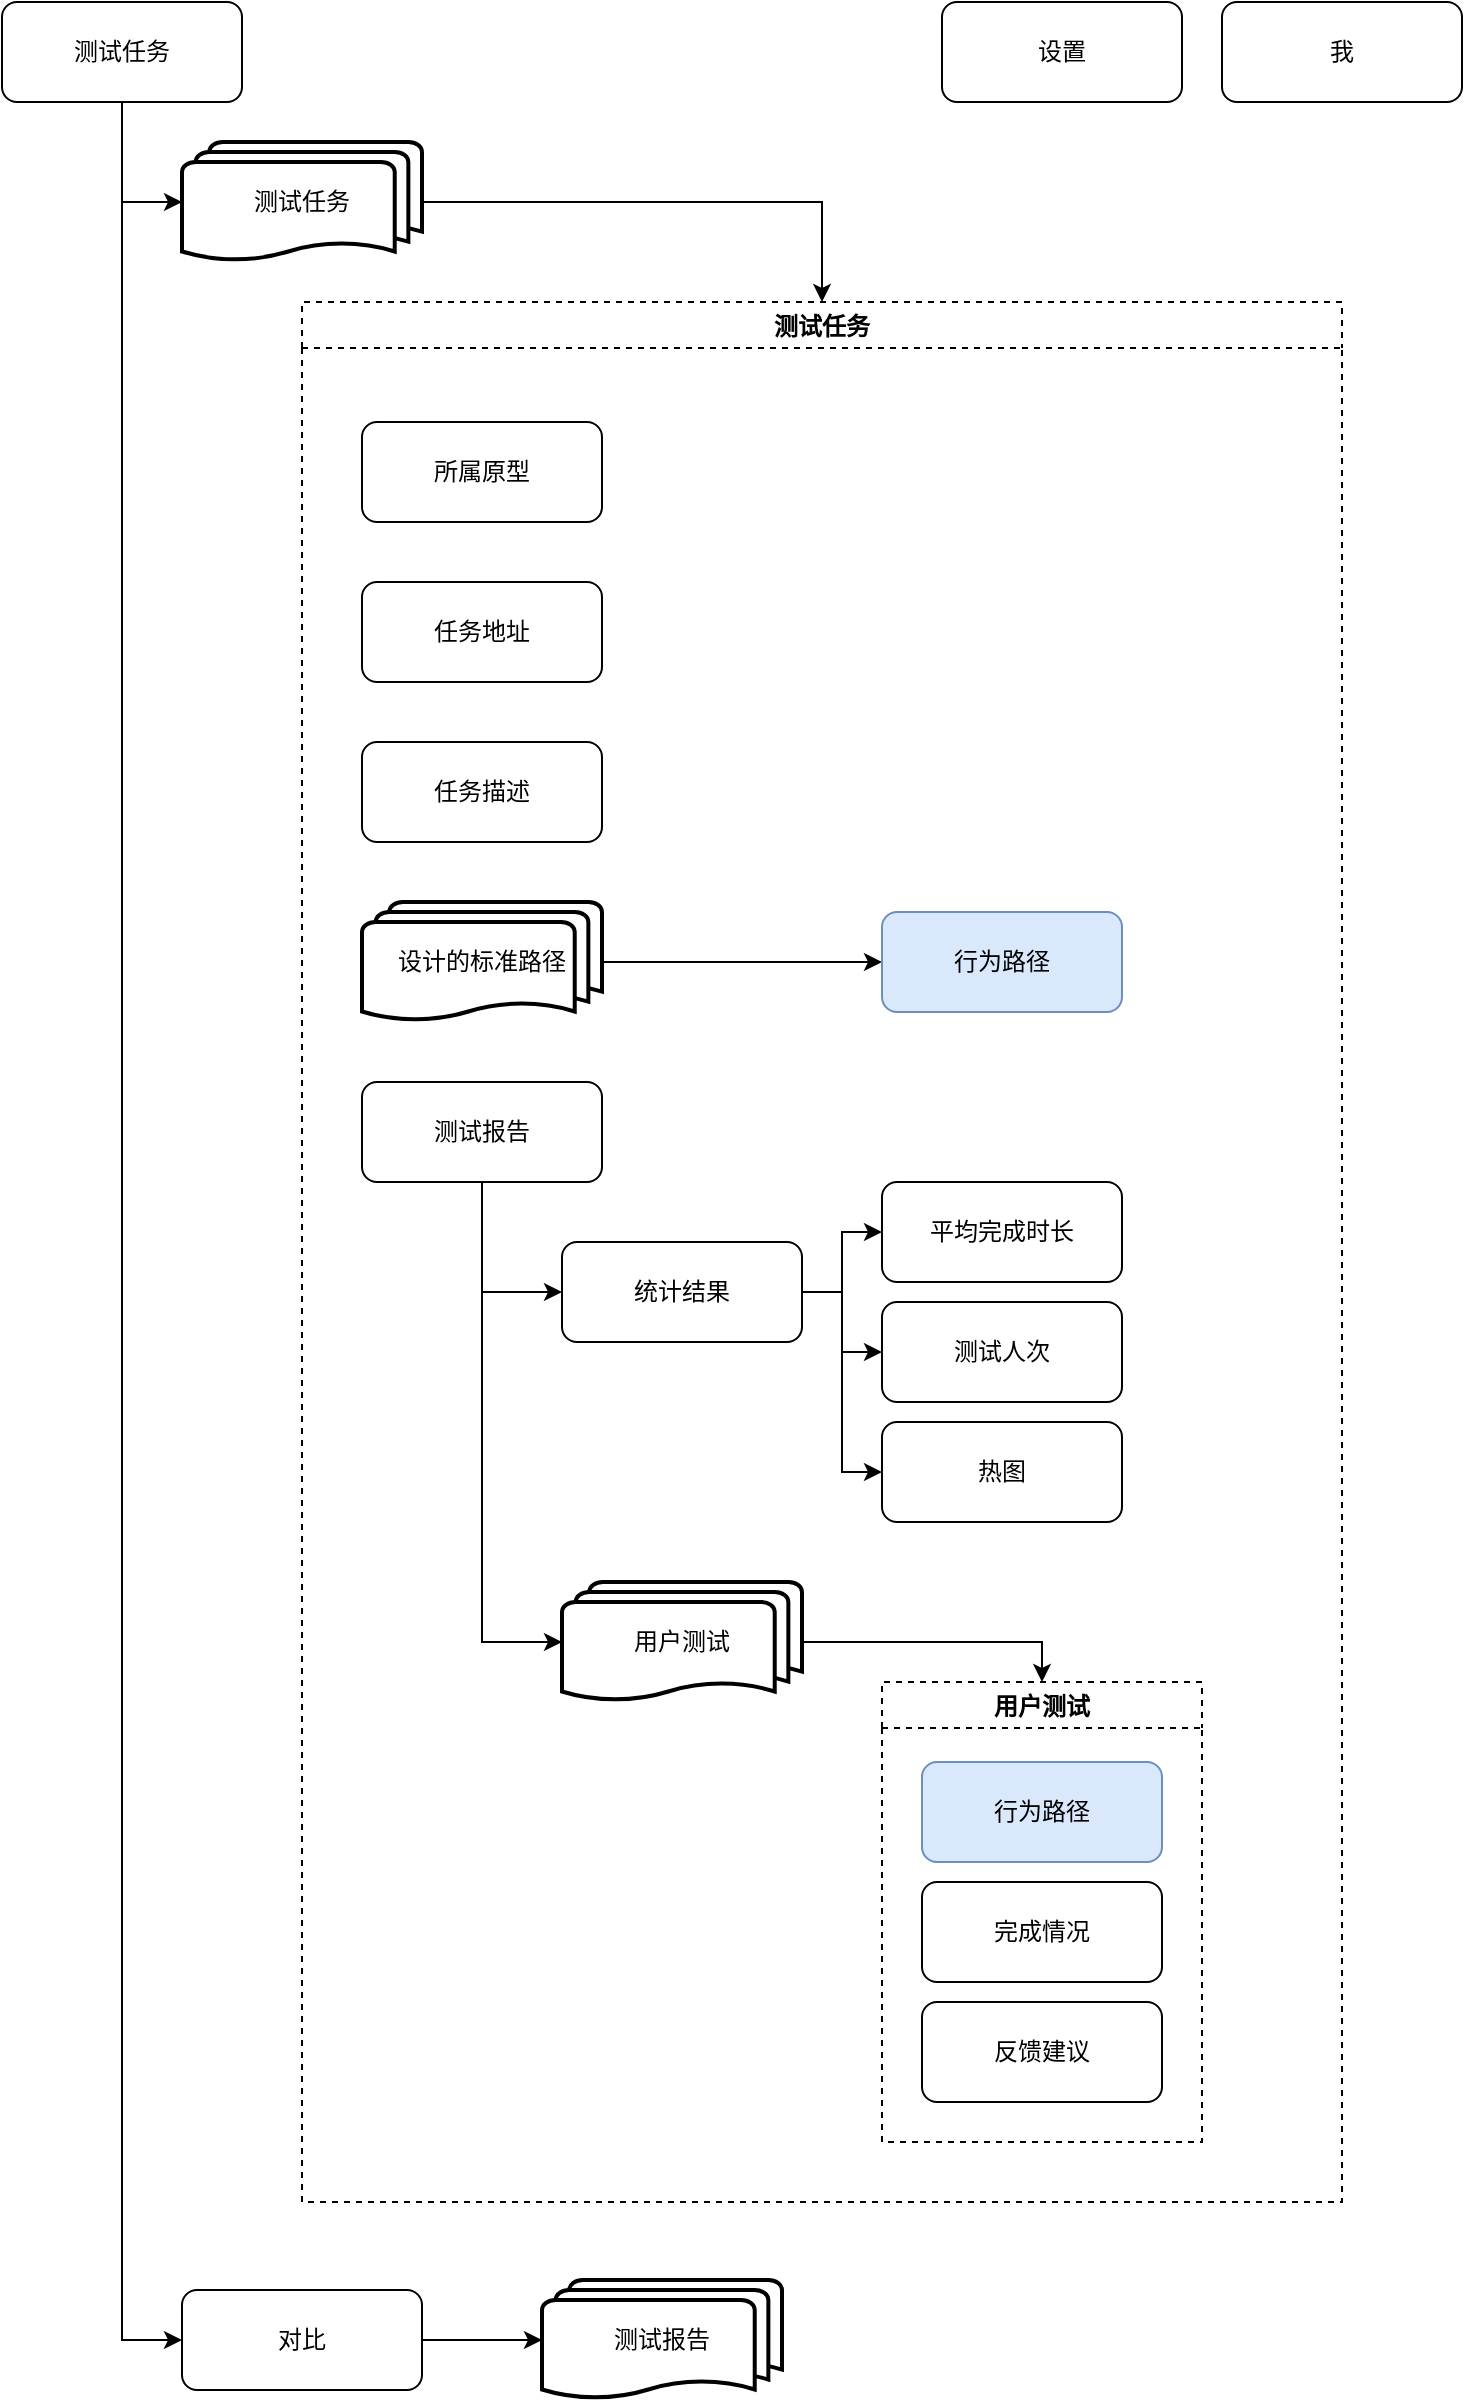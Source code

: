 <mxfile version="13.6.9" type="github" pages="10">
  <diagram id="r4wDJCv4_4U2Mo3Nr3qL" name="信息架构">
    <mxGraphModel dx="1326" dy="842" grid="1" gridSize="10" guides="1" tooltips="1" connect="1" arrows="1" fold="1" page="0" pageScale="1" pageWidth="827" pageHeight="1169" math="0" shadow="0">
      <root>
        <mxCell id="o9OBfB-7zLeJKGPmddPt-0" />
        <mxCell id="o9OBfB-7zLeJKGPmddPt-1" parent="o9OBfB-7zLeJKGPmddPt-0" />
        <mxCell id="kbfN4nDMdO4HZBiuFd33-12" style="edgeStyle=orthogonalEdgeStyle;rounded=0;orthogonalLoop=1;jettySize=auto;html=1;entryX=0;entryY=0.5;entryDx=0;entryDy=0;entryPerimeter=0;" parent="o9OBfB-7zLeJKGPmddPt-1" source="kbfN4nDMdO4HZBiuFd33-1" target="kbfN4nDMdO4HZBiuFd33-11" edge="1">
          <mxGeometry relative="1" as="geometry" />
        </mxCell>
        <mxCell id="kbfN4nDMdO4HZBiuFd33-33" style="edgeStyle=orthogonalEdgeStyle;rounded=0;orthogonalLoop=1;jettySize=auto;html=1;entryX=0;entryY=0.5;entryDx=0;entryDy=0;" parent="o9OBfB-7zLeJKGPmddPt-1" source="kbfN4nDMdO4HZBiuFd33-1" target="kbfN4nDMdO4HZBiuFd33-32" edge="1">
          <mxGeometry relative="1" as="geometry" />
        </mxCell>
        <mxCell id="kbfN4nDMdO4HZBiuFd33-1" value="测试任务" style="rounded=1;whiteSpace=wrap;html=1;" parent="o9OBfB-7zLeJKGPmddPt-1" vertex="1">
          <mxGeometry x="40" y="30" width="120" height="50" as="geometry" />
        </mxCell>
        <mxCell id="kbfN4nDMdO4HZBiuFd33-2" value="设置" style="rounded=1;whiteSpace=wrap;html=1;" parent="o9OBfB-7zLeJKGPmddPt-1" vertex="1">
          <mxGeometry x="510" y="30" width="120" height="50" as="geometry" />
        </mxCell>
        <mxCell id="kbfN4nDMdO4HZBiuFd33-3" value="我" style="rounded=1;whiteSpace=wrap;html=1;" parent="o9OBfB-7zLeJKGPmddPt-1" vertex="1">
          <mxGeometry x="650" y="30" width="120" height="50" as="geometry" />
        </mxCell>
        <mxCell id="kbfN4nDMdO4HZBiuFd33-19" style="edgeStyle=orthogonalEdgeStyle;rounded=0;orthogonalLoop=1;jettySize=auto;html=1;exitX=1;exitY=0.5;exitDx=0;exitDy=0;exitPerimeter=0;entryX=0.5;entryY=0;entryDx=0;entryDy=0;" parent="o9OBfB-7zLeJKGPmddPt-1" source="kbfN4nDMdO4HZBiuFd33-11" target="kbfN4nDMdO4HZBiuFd33-57" edge="1">
          <mxGeometry relative="1" as="geometry">
            <mxPoint x="210" y="440" as="targetPoint" />
          </mxGeometry>
        </mxCell>
        <mxCell id="kbfN4nDMdO4HZBiuFd33-11" value="测试任务" style="strokeWidth=2;html=1;shape=mxgraph.flowchart.multi-document;whiteSpace=wrap;" parent="o9OBfB-7zLeJKGPmddPt-1" vertex="1">
          <mxGeometry x="130" y="100" width="120" height="60" as="geometry" />
        </mxCell>
        <mxCell id="kbfN4nDMdO4HZBiuFd33-35" style="edgeStyle=orthogonalEdgeStyle;rounded=0;orthogonalLoop=1;jettySize=auto;html=1;entryX=0;entryY=0.5;entryDx=0;entryDy=0;entryPerimeter=0;" parent="o9OBfB-7zLeJKGPmddPt-1" source="kbfN4nDMdO4HZBiuFd33-32" target="kbfN4nDMdO4HZBiuFd33-34" edge="1">
          <mxGeometry relative="1" as="geometry" />
        </mxCell>
        <mxCell id="kbfN4nDMdO4HZBiuFd33-32" value="对比" style="rounded=1;whiteSpace=wrap;html=1;" parent="o9OBfB-7zLeJKGPmddPt-1" vertex="1">
          <mxGeometry x="130" y="1174" width="120" height="50" as="geometry" />
        </mxCell>
        <mxCell id="kbfN4nDMdO4HZBiuFd33-34" value="测试报告" style="strokeWidth=2;html=1;shape=mxgraph.flowchart.multi-document;whiteSpace=wrap;" parent="o9OBfB-7zLeJKGPmddPt-1" vertex="1">
          <mxGeometry x="310" y="1169" width="120" height="60" as="geometry" />
        </mxCell>
        <mxCell id="kbfN4nDMdO4HZBiuFd33-57" value="测试任务" style="swimlane;dashed=1;" parent="o9OBfB-7zLeJKGPmddPt-1" vertex="1">
          <mxGeometry x="190" y="180" width="520" height="950" as="geometry" />
        </mxCell>
        <mxCell id="kbfN4nDMdO4HZBiuFd33-6" value="任务描述" style="rounded=1;whiteSpace=wrap;html=1;" parent="kbfN4nDMdO4HZBiuFd33-57" vertex="1">
          <mxGeometry x="30" y="220" width="120" height="50" as="geometry" />
        </mxCell>
        <mxCell id="kbfN4nDMdO4HZBiuFd33-66" style="edgeStyle=orthogonalEdgeStyle;rounded=0;orthogonalLoop=1;jettySize=auto;html=1;" parent="kbfN4nDMdO4HZBiuFd33-57" source="kbfN4nDMdO4HZBiuFd33-9" target="kbfN4nDMdO4HZBiuFd33-64" edge="1">
          <mxGeometry relative="1" as="geometry" />
        </mxCell>
        <mxCell id="kbfN4nDMdO4HZBiuFd33-9" value="设计的标准路径" style="strokeWidth=2;html=1;shape=mxgraph.flowchart.multi-document;whiteSpace=wrap;" parent="kbfN4nDMdO4HZBiuFd33-57" vertex="1">
          <mxGeometry x="30" y="300" width="120" height="60" as="geometry" />
        </mxCell>
        <mxCell id="kbfN4nDMdO4HZBiuFd33-73" style="edgeStyle=orthogonalEdgeStyle;rounded=0;orthogonalLoop=1;jettySize=auto;html=1;entryX=0.5;entryY=0;entryDx=0;entryDy=0;" parent="kbfN4nDMdO4HZBiuFd33-57" source="kbfN4nDMdO4HZBiuFd33-10" target="kbfN4nDMdO4HZBiuFd33-72" edge="1">
          <mxGeometry relative="1" as="geometry" />
        </mxCell>
        <mxCell id="kbfN4nDMdO4HZBiuFd33-10" value="用户测试" style="strokeWidth=2;html=1;shape=mxgraph.flowchart.multi-document;whiteSpace=wrap;" parent="kbfN4nDMdO4HZBiuFd33-57" vertex="1">
          <mxGeometry x="130" y="640" width="120" height="60" as="geometry" />
        </mxCell>
        <mxCell id="kbfN4nDMdO4HZBiuFd33-15" style="edgeStyle=orthogonalEdgeStyle;rounded=0;orthogonalLoop=1;jettySize=auto;html=1;exitX=0.5;exitY=1;exitDx=0;exitDy=0;entryX=0;entryY=0.5;entryDx=0;entryDy=0;entryPerimeter=0;" parent="kbfN4nDMdO4HZBiuFd33-57" source="kbfN4nDMdO4HZBiuFd33-18" target="kbfN4nDMdO4HZBiuFd33-10" edge="1">
          <mxGeometry relative="1" as="geometry" />
        </mxCell>
        <mxCell id="kbfN4nDMdO4HZBiuFd33-18" value="测试报告" style="rounded=1;whiteSpace=wrap;html=1;" parent="kbfN4nDMdO4HZBiuFd33-57" vertex="1">
          <mxGeometry x="30" y="390" width="120" height="50" as="geometry" />
        </mxCell>
        <mxCell id="kbfN4nDMdO4HZBiuFd33-61" value="" style="edgeStyle=orthogonalEdgeStyle;rounded=0;orthogonalLoop=1;jettySize=auto;html=1;" parent="kbfN4nDMdO4HZBiuFd33-57" source="kbfN4nDMdO4HZBiuFd33-20" target="kbfN4nDMdO4HZBiuFd33-60" edge="1">
          <mxGeometry relative="1" as="geometry" />
        </mxCell>
        <mxCell id="kbfN4nDMdO4HZBiuFd33-63" style="edgeStyle=orthogonalEdgeStyle;rounded=0;orthogonalLoop=1;jettySize=auto;html=1;exitX=1;exitY=0.5;exitDx=0;exitDy=0;" parent="kbfN4nDMdO4HZBiuFd33-57" source="kbfN4nDMdO4HZBiuFd33-20" target="kbfN4nDMdO4HZBiuFd33-62" edge="1">
          <mxGeometry relative="1" as="geometry" />
        </mxCell>
        <mxCell id="kbfN4nDMdO4HZBiuFd33-70" style="edgeStyle=orthogonalEdgeStyle;rounded=0;orthogonalLoop=1;jettySize=auto;html=1;entryX=0;entryY=0.5;entryDx=0;entryDy=0;" parent="kbfN4nDMdO4HZBiuFd33-57" source="kbfN4nDMdO4HZBiuFd33-20" target="kbfN4nDMdO4HZBiuFd33-69" edge="1">
          <mxGeometry relative="1" as="geometry" />
        </mxCell>
        <mxCell id="kbfN4nDMdO4HZBiuFd33-20" value="统计结果" style="rounded=1;whiteSpace=wrap;html=1;" parent="kbfN4nDMdO4HZBiuFd33-57" vertex="1">
          <mxGeometry x="130" y="470" width="120" height="50" as="geometry" />
        </mxCell>
        <mxCell id="kbfN4nDMdO4HZBiuFd33-60" value="测试人次" style="rounded=1;whiteSpace=wrap;html=1;" parent="kbfN4nDMdO4HZBiuFd33-57" vertex="1">
          <mxGeometry x="290" y="500" width="120" height="50" as="geometry" />
        </mxCell>
        <mxCell id="kbfN4nDMdO4HZBiuFd33-21" style="edgeStyle=orthogonalEdgeStyle;rounded=0;orthogonalLoop=1;jettySize=auto;html=1;exitX=0.5;exitY=1;exitDx=0;exitDy=0;entryX=0;entryY=0.5;entryDx=0;entryDy=0;" parent="kbfN4nDMdO4HZBiuFd33-57" source="kbfN4nDMdO4HZBiuFd33-18" target="kbfN4nDMdO4HZBiuFd33-20" edge="1">
          <mxGeometry relative="1" as="geometry" />
        </mxCell>
        <mxCell id="kbfN4nDMdO4HZBiuFd33-36" value="任务地址" style="rounded=1;whiteSpace=wrap;html=1;" parent="kbfN4nDMdO4HZBiuFd33-57" vertex="1">
          <mxGeometry x="30" y="140" width="120" height="50" as="geometry" />
        </mxCell>
        <mxCell id="kbfN4nDMdO4HZBiuFd33-62" value="平均完成时长" style="rounded=1;whiteSpace=wrap;html=1;" parent="kbfN4nDMdO4HZBiuFd33-57" vertex="1">
          <mxGeometry x="290" y="440" width="120" height="50" as="geometry" />
        </mxCell>
        <mxCell id="kbfN4nDMdO4HZBiuFd33-64" value="行为路径" style="rounded=1;whiteSpace=wrap;html=1;fillColor=#dae8fc;strokeColor=#6c8ebf;" parent="kbfN4nDMdO4HZBiuFd33-57" vertex="1">
          <mxGeometry x="290" y="305" width="120" height="50" as="geometry" />
        </mxCell>
        <mxCell id="kbfN4nDMdO4HZBiuFd33-69" value="热图" style="rounded=1;whiteSpace=wrap;html=1;" parent="kbfN4nDMdO4HZBiuFd33-57" vertex="1">
          <mxGeometry x="290" y="560" width="120" height="50" as="geometry" />
        </mxCell>
        <mxCell id="kbfN4nDMdO4HZBiuFd33-72" value="用户测试" style="swimlane;dashed=1;" parent="kbfN4nDMdO4HZBiuFd33-57" vertex="1">
          <mxGeometry x="290" y="690" width="160" height="230" as="geometry" />
        </mxCell>
        <mxCell id="kbfN4nDMdO4HZBiuFd33-71" value="行为路径" style="rounded=1;whiteSpace=wrap;html=1;fillColor=#dae8fc;strokeColor=#6c8ebf;" parent="kbfN4nDMdO4HZBiuFd33-72" vertex="1">
          <mxGeometry x="20" y="40" width="120" height="50" as="geometry" />
        </mxCell>
        <mxCell id="kbfN4nDMdO4HZBiuFd33-75" value="完成情况" style="rounded=1;whiteSpace=wrap;html=1;" parent="kbfN4nDMdO4HZBiuFd33-72" vertex="1">
          <mxGeometry x="20" y="100" width="120" height="50" as="geometry" />
        </mxCell>
        <mxCell id="kbfN4nDMdO4HZBiuFd33-76" value="反馈建议" style="rounded=1;whiteSpace=wrap;html=1;" parent="kbfN4nDMdO4HZBiuFd33-72" vertex="1">
          <mxGeometry x="20" y="160" width="120" height="50" as="geometry" />
        </mxCell>
        <mxCell id="Dg1WFCOL2RS3hfl68ncB-0" value="所属原型" style="rounded=1;whiteSpace=wrap;html=1;" parent="kbfN4nDMdO4HZBiuFd33-57" vertex="1">
          <mxGeometry x="30" y="60" width="120" height="50" as="geometry" />
        </mxCell>
      </root>
    </mxGraphModel>
  </diagram>
  <diagram id="GQKlS-sioT8mwrcqxMkO" name="添加任务流程">
    <mxGraphModel dx="1326" dy="808" grid="1" gridSize="10" guides="1" tooltips="1" connect="1" arrows="1" fold="1" page="0" pageScale="1" pageWidth="827" pageHeight="1169" math="0" shadow="0">
      <root>
        <mxCell id="t1N8OoI1Idy5QMUV6ws5-0" />
        <mxCell id="t1N8OoI1Idy5QMUV6ws5-1" parent="t1N8OoI1Idy5QMUV6ws5-0" />
        <mxCell id="t1N8OoI1Idy5QMUV6ws5-5" value="" style="edgeStyle=orthogonalEdgeStyle;rounded=0;orthogonalLoop=1;jettySize=auto;html=1;" parent="t1N8OoI1Idy5QMUV6ws5-1" source="t1N8OoI1Idy5QMUV6ws5-2" target="t1N8OoI1Idy5QMUV6ws5-4" edge="1">
          <mxGeometry relative="1" as="geometry" />
        </mxCell>
        <mxCell id="t1N8OoI1Idy5QMUV6ws5-2" value="点击 添加任务" style="rounded=1;whiteSpace=wrap;html=1;" parent="t1N8OoI1Idy5QMUV6ws5-1" vertex="1">
          <mxGeometry x="340" y="90" width="120" height="60" as="geometry" />
        </mxCell>
        <mxCell id="t1N8OoI1Idy5QMUV6ws5-4" value="选择原型" style="rounded=1;whiteSpace=wrap;html=1;" parent="t1N8OoI1Idy5QMUV6ws5-1" vertex="1">
          <mxGeometry x="340" y="200" width="120" height="60" as="geometry" />
        </mxCell>
        <mxCell id="t1N8OoI1Idy5QMUV6ws5-37" style="edgeStyle=orthogonalEdgeStyle;rounded=0;orthogonalLoop=1;jettySize=auto;html=1;entryX=1;entryY=0.5;entryDx=0;entryDy=0;" parent="t1N8OoI1Idy5QMUV6ws5-1" source="t1N8OoI1Idy5QMUV6ws5-6" target="t1N8OoI1Idy5QMUV6ws5-35" edge="1">
          <mxGeometry relative="1" as="geometry" />
        </mxCell>
        <mxCell id="t1N8OoI1Idy5QMUV6ws5-6" value="选择原型" style="rounded=1;whiteSpace=wrap;html=1;" parent="t1N8OoI1Idy5QMUV6ws5-1" vertex="1">
          <mxGeometry x="200" y="320" width="120" height="60" as="geometry" />
        </mxCell>
        <mxCell id="t1N8OoI1Idy5QMUV6ws5-7" value="" style="edgeStyle=orthogonalEdgeStyle;rounded=0;orthogonalLoop=1;jettySize=auto;html=1;" parent="t1N8OoI1Idy5QMUV6ws5-1" source="t1N8OoI1Idy5QMUV6ws5-4" target="t1N8OoI1Idy5QMUV6ws5-6" edge="1">
          <mxGeometry relative="1" as="geometry" />
        </mxCell>
        <mxCell id="t1N8OoI1Idy5QMUV6ws5-8" value="原型已上传" style="text;html=1;align=center;verticalAlign=middle;resizable=0;points=[];;labelBackgroundColor=#ffffff;" parent="t1N8OoI1Idy5QMUV6ws5-7" vertex="1" connectable="0">
          <mxGeometry x="-0.059" y="28" relative="1" as="geometry">
            <mxPoint x="-28" y="40" as="offset" />
          </mxGeometry>
        </mxCell>
        <mxCell id="t1N8OoI1Idy5QMUV6ws5-10" value="点击上传新原型" style="rounded=1;whiteSpace=wrap;html=1;" parent="t1N8OoI1Idy5QMUV6ws5-1" vertex="1">
          <mxGeometry x="640" y="320" width="120" height="60" as="geometry" />
        </mxCell>
        <mxCell id="t1N8OoI1Idy5QMUV6ws5-11" value="" style="edgeStyle=orthogonalEdgeStyle;rounded=0;orthogonalLoop=1;jettySize=auto;html=1;entryX=0.5;entryY=0;entryDx=0;entryDy=0;" parent="t1N8OoI1Idy5QMUV6ws5-1" source="t1N8OoI1Idy5QMUV6ws5-4" target="t1N8OoI1Idy5QMUV6ws5-10" edge="1">
          <mxGeometry relative="1" as="geometry" />
        </mxCell>
        <mxCell id="t1N8OoI1Idy5QMUV6ws5-13" value="原型未上传" style="text;html=1;align=center;verticalAlign=middle;resizable=0;points=[];;labelBackgroundColor=#ffffff;" parent="t1N8OoI1Idy5QMUV6ws5-11" vertex="1" connectable="0">
          <mxGeometry x="-0.011" y="-34" relative="1" as="geometry">
            <mxPoint x="77" y="-4" as="offset" />
          </mxGeometry>
        </mxCell>
        <mxCell id="t1N8OoI1Idy5QMUV6ws5-14" value="点击下一步" style="rounded=1;whiteSpace=wrap;html=1;" parent="t1N8OoI1Idy5QMUV6ws5-1" vertex="1">
          <mxGeometry x="200" y="460" width="120" height="60" as="geometry" />
        </mxCell>
        <mxCell id="t1N8OoI1Idy5QMUV6ws5-15" value="" style="edgeStyle=orthogonalEdgeStyle;rounded=0;orthogonalLoop=1;jettySize=auto;html=1;" parent="t1N8OoI1Idy5QMUV6ws5-1" source="t1N8OoI1Idy5QMUV6ws5-6" target="t1N8OoI1Idy5QMUV6ws5-14" edge="1">
          <mxGeometry relative="1" as="geometry" />
        </mxCell>
        <mxCell id="t1N8OoI1Idy5QMUV6ws5-17" value="上传到本站" style="rounded=1;whiteSpace=wrap;html=1;" parent="t1N8OoI1Idy5QMUV6ws5-1" vertex="1">
          <mxGeometry x="560" y="460" width="120" height="60" as="geometry" />
        </mxCell>
        <mxCell id="t1N8OoI1Idy5QMUV6ws5-18" value="" style="edgeStyle=orthogonalEdgeStyle;rounded=0;orthogonalLoop=1;jettySize=auto;html=1;" parent="t1N8OoI1Idy5QMUV6ws5-1" source="t1N8OoI1Idy5QMUV6ws5-10" target="t1N8OoI1Idy5QMUV6ws5-17" edge="1">
          <mxGeometry relative="1" as="geometry" />
        </mxCell>
        <mxCell id="t1N8OoI1Idy5QMUV6ws5-19" value="上传到AxureCloud" style="rounded=1;whiteSpace=wrap;html=1;" parent="t1N8OoI1Idy5QMUV6ws5-1" vertex="1">
          <mxGeometry x="720" y="460" width="120" height="60" as="geometry" />
        </mxCell>
        <mxCell id="t1N8OoI1Idy5QMUV6ws5-20" value="" style="edgeStyle=orthogonalEdgeStyle;rounded=0;orthogonalLoop=1;jettySize=auto;html=1;" parent="t1N8OoI1Idy5QMUV6ws5-1" source="t1N8OoI1Idy5QMUV6ws5-10" target="t1N8OoI1Idy5QMUV6ws5-19" edge="1">
          <mxGeometry relative="1" as="geometry" />
        </mxCell>
        <mxCell id="t1N8OoI1Idy5QMUV6ws5-23" value="在原型中跳转到&lt;br&gt;任务开始页" style="rounded=1;whiteSpace=wrap;html=1;" parent="t1N8OoI1Idy5QMUV6ws5-1" vertex="1">
          <mxGeometry x="200" y="600" width="120" height="60" as="geometry" />
        </mxCell>
        <mxCell id="t1N8OoI1Idy5QMUV6ws5-24" value="" style="edgeStyle=orthogonalEdgeStyle;rounded=0;orthogonalLoop=1;jettySize=auto;html=1;" parent="t1N8OoI1Idy5QMUV6ws5-1" source="t1N8OoI1Idy5QMUV6ws5-14" target="t1N8OoI1Idy5QMUV6ws5-23" edge="1">
          <mxGeometry relative="1" as="geometry" />
        </mxCell>
        <mxCell id="t1N8OoI1Idy5QMUV6ws5-32" style="edgeStyle=orthogonalEdgeStyle;rounded=0;orthogonalLoop=1;jettySize=auto;html=1;" parent="t1N8OoI1Idy5QMUV6ws5-1" source="t1N8OoI1Idy5QMUV6ws5-25" target="t1N8OoI1Idy5QMUV6ws5-31" edge="1">
          <mxGeometry relative="1" as="geometry" />
        </mxCell>
        <mxCell id="t1N8OoI1Idy5QMUV6ws5-25" value="输入任务信息" style="rounded=1;whiteSpace=wrap;html=1;" parent="t1N8OoI1Idy5QMUV6ws5-1" vertex="1">
          <mxGeometry x="200" y="740" width="120" height="60" as="geometry" />
        </mxCell>
        <mxCell id="t1N8OoI1Idy5QMUV6ws5-26" value="" style="edgeStyle=orthogonalEdgeStyle;rounded=0;orthogonalLoop=1;jettySize=auto;html=1;" parent="t1N8OoI1Idy5QMUV6ws5-1" source="t1N8OoI1Idy5QMUV6ws5-23" target="t1N8OoI1Idy5QMUV6ws5-25" edge="1">
          <mxGeometry relative="1" as="geometry" />
        </mxCell>
        <mxCell id="t1N8OoI1Idy5QMUV6ws5-43" style="edgeStyle=orthogonalEdgeStyle;rounded=0;orthogonalLoop=1;jettySize=auto;html=1;" parent="t1N8OoI1Idy5QMUV6ws5-1" source="t1N8OoI1Idy5QMUV6ws5-73" target="t1N8OoI1Idy5QMUV6ws5-42" edge="1">
          <mxGeometry relative="1" as="geometry" />
        </mxCell>
        <mxCell id="t1N8OoI1Idy5QMUV6ws5-27" value="点击开始录制" style="rounded=1;whiteSpace=wrap;html=1;" parent="t1N8OoI1Idy5QMUV6ws5-1" vertex="1">
          <mxGeometry x="200" y="880" width="120" height="60" as="geometry" />
        </mxCell>
        <mxCell id="t1N8OoI1Idy5QMUV6ws5-28" value="" style="edgeStyle=orthogonalEdgeStyle;rounded=0;orthogonalLoop=1;jettySize=auto;html=1;" parent="t1N8OoI1Idy5QMUV6ws5-1" source="t1N8OoI1Idy5QMUV6ws5-25" target="t1N8OoI1Idy5QMUV6ws5-27" edge="1">
          <mxGeometry relative="1" as="geometry" />
        </mxCell>
        <mxCell id="t1N8OoI1Idy5QMUV6ws5-34" style="edgeStyle=orthogonalEdgeStyle;rounded=0;orthogonalLoop=1;jettySize=auto;html=1;entryX=0;entryY=0.5;entryDx=0;entryDy=0;exitX=0;exitY=0.5;exitDx=0;exitDy=0;" parent="t1N8OoI1Idy5QMUV6ws5-1" source="t1N8OoI1Idy5QMUV6ws5-31" target="t1N8OoI1Idy5QMUV6ws5-2" edge="1">
          <mxGeometry relative="1" as="geometry" />
        </mxCell>
        <mxCell id="t1N8OoI1Idy5QMUV6ws5-31" value="点击取消" style="rounded=1;whiteSpace=wrap;html=1;" parent="t1N8OoI1Idy5QMUV6ws5-1" vertex="1">
          <mxGeometry x="30" y="740" width="120" height="60" as="geometry" />
        </mxCell>
        <mxCell id="t1N8OoI1Idy5QMUV6ws5-38" style="edgeStyle=orthogonalEdgeStyle;rounded=0;orthogonalLoop=1;jettySize=auto;html=1;entryX=0;entryY=0.5;entryDx=0;entryDy=0;exitX=0;exitY=0.5;exitDx=0;exitDy=0;" parent="t1N8OoI1Idy5QMUV6ws5-1" source="t1N8OoI1Idy5QMUV6ws5-35" target="t1N8OoI1Idy5QMUV6ws5-2" edge="1">
          <mxGeometry relative="1" as="geometry" />
        </mxCell>
        <mxCell id="t1N8OoI1Idy5QMUV6ws5-35" value="点击取消" style="rounded=1;whiteSpace=wrap;html=1;" parent="t1N8OoI1Idy5QMUV6ws5-1" vertex="1">
          <mxGeometry x="30" y="320" width="120" height="60" as="geometry" />
        </mxCell>
        <mxCell id="t1N8OoI1Idy5QMUV6ws5-41" style="edgeStyle=orthogonalEdgeStyle;rounded=0;orthogonalLoop=1;jettySize=auto;html=1;exitX=0;exitY=0.5;exitDx=0;exitDy=0;entryX=0;entryY=0.5;entryDx=0;entryDy=0;" parent="t1N8OoI1Idy5QMUV6ws5-1" source="t1N8OoI1Idy5QMUV6ws5-39" target="t1N8OoI1Idy5QMUV6ws5-2" edge="1">
          <mxGeometry relative="1" as="geometry" />
        </mxCell>
        <mxCell id="t1N8OoI1Idy5QMUV6ws5-39" value="点击取消" style="rounded=1;whiteSpace=wrap;html=1;" parent="t1N8OoI1Idy5QMUV6ws5-1" vertex="1">
          <mxGeometry x="30" y="1180" width="120" height="60" as="geometry" />
        </mxCell>
        <mxCell id="t1N8OoI1Idy5QMUV6ws5-44" style="edgeStyle=orthogonalEdgeStyle;rounded=0;orthogonalLoop=1;jettySize=auto;html=1;exitX=0;exitY=0.5;exitDx=0;exitDy=0;entryX=1;entryY=0.5;entryDx=0;entryDy=0;" parent="t1N8OoI1Idy5QMUV6ws5-1" source="t1N8OoI1Idy5QMUV6ws5-42" target="t1N8OoI1Idy5QMUV6ws5-39" edge="1">
          <mxGeometry relative="1" as="geometry" />
        </mxCell>
        <mxCell id="t1N8OoI1Idy5QMUV6ws5-46" style="edgeStyle=orthogonalEdgeStyle;rounded=0;orthogonalLoop=1;jettySize=auto;html=1;" parent="t1N8OoI1Idy5QMUV6ws5-1" source="t1N8OoI1Idy5QMUV6ws5-42" target="t1N8OoI1Idy5QMUV6ws5-45" edge="1">
          <mxGeometry relative="1" as="geometry" />
        </mxCell>
        <mxCell id="t1N8OoI1Idy5QMUV6ws5-42" value="在原型中操作" style="rounded=1;whiteSpace=wrap;html=1;" parent="t1N8OoI1Idy5QMUV6ws5-1" vertex="1">
          <mxGeometry x="200" y="1180" width="120" height="60" as="geometry" />
        </mxCell>
        <mxCell id="t1N8OoI1Idy5QMUV6ws5-45" value="点击结束" style="rounded=1;whiteSpace=wrap;html=1;" parent="t1N8OoI1Idy5QMUV6ws5-1" vertex="1">
          <mxGeometry x="200" y="1300" width="120" height="60" as="geometry" />
        </mxCell>
        <mxCell id="t1N8OoI1Idy5QMUV6ws5-52" value="" style="strokeWidth=1;shadow=0;dashed=0;align=center;html=1;shape=mxgraph.mockup.containers.browserWindow;rSize=0;strokeColor=#666666;strokeColor2=#008cff;strokeColor3=#c4c4c4;mainText=,;recursiveResize=0;" parent="t1N8OoI1Idy5QMUV6ws5-1" vertex="1">
          <mxGeometry x="1240" y="740" width="650" height="330" as="geometry" />
        </mxCell>
        <mxCell id="t1N8OoI1Idy5QMUV6ws5-53" value="Page 1" style="strokeWidth=1;shadow=0;dashed=0;align=center;html=1;shape=mxgraph.mockup.containers.anchor;fontSize=17;fontColor=#666666;align=left;" parent="t1N8OoI1Idy5QMUV6ws5-52" vertex="1">
          <mxGeometry x="60" y="12" width="110" height="26" as="geometry" />
        </mxCell>
        <mxCell id="t1N8OoI1Idy5QMUV6ws5-54" value="https://localhost:8081/uploadproto" style="strokeWidth=1;shadow=0;dashed=0;align=center;html=1;shape=mxgraph.mockup.containers.anchor;rSize=0;fontSize=17;fontColor=#666666;align=left;" parent="t1N8OoI1Idy5QMUV6ws5-52" vertex="1">
          <mxGeometry x="130" y="60" width="250" height="26" as="geometry" />
        </mxCell>
        <mxCell id="t1N8OoI1Idy5QMUV6ws5-68" value="方式1" style="text;html=1;strokeColor=none;fillColor=none;align=left;verticalAlign=middle;whiteSpace=wrap;rounded=0;fontSize=17;" parent="t1N8OoI1Idy5QMUV6ws5-52" vertex="1">
          <mxGeometry x="40" y="210" width="110" height="20" as="geometry" />
        </mxCell>
        <mxCell id="t1N8OoI1Idy5QMUV6ws5-69" value="方式2" style="text;html=1;strokeColor=none;fillColor=none;align=left;verticalAlign=middle;whiteSpace=wrap;rounded=0;fontSize=17;" parent="t1N8OoI1Idy5QMUV6ws5-52" vertex="1">
          <mxGeometry x="340" y="210" width="110" height="20" as="geometry" />
        </mxCell>
        <mxCell id="t1N8OoI1Idy5QMUV6ws5-70" value="上传到本站" style="strokeWidth=1;shadow=0;dashed=0;align=center;html=1;shape=mxgraph.mockup.buttons.button;strokeColor=#666666;mainText=;buttonStyle=round;fontSize=17;fontStyle=1;fillColor=#f5f5f5;whiteSpace=wrap;fontColor=#333333;" parent="t1N8OoI1Idy5QMUV6ws5-52" vertex="1">
          <mxGeometry x="340" y="240" width="150" height="50" as="geometry" />
        </mxCell>
        <mxCell id="t1N8OoI1Idy5QMUV6ws5-71" value="上传到AxureCloud" style="strokeWidth=1;shadow=0;dashed=0;align=center;html=1;shape=mxgraph.mockup.buttons.button;strokeColor=#666666;fontColor=#ffffff;mainText=;buttonStyle=round;fontSize=17;fontStyle=1;fillColor=#008cff;whiteSpace=wrap;" parent="t1N8OoI1Idy5QMUV6ws5-52" vertex="1">
          <mxGeometry x="40" y="240" width="150" height="50" as="geometry" />
        </mxCell>
        <mxCell id="t1N8OoI1Idy5QMUV6ws5-108" value="原型的所有html都需添加脚本方能收集测试数据。选择一种方式。" style="text;html=1;strokeColor=none;fillColor=none;align=left;verticalAlign=middle;whiteSpace=wrap;rounded=0;fontSize=24;" parent="t1N8OoI1Idy5QMUV6ws5-52" vertex="1">
          <mxGeometry x="40" y="110" width="570" height="90" as="geometry" />
        </mxCell>
        <mxCell id="t1N8OoI1Idy5QMUV6ws5-55" value="" style="strokeWidth=1;shadow=0;dashed=0;align=center;html=1;shape=mxgraph.mockup.containers.rrect;rSize=0;strokeColor=#666666;fontColor=#666666;fontSize=17;verticalAlign=top;whiteSpace=wrap;fillColor=#ffffff;spacingTop=32;" parent="t1N8OoI1Idy5QMUV6ws5-1" vertex="1">
          <mxGeometry x="1240" y="240" width="650" height="380" as="geometry" />
        </mxCell>
        <mxCell id="t1N8OoI1Idy5QMUV6ws5-56" value="添加任务" style="strokeWidth=1;shadow=0;dashed=0;align=center;html=1;shape=mxgraph.mockup.containers.rrect;rSize=0;fontSize=17;fontColor=#666666;strokeColor=#666666;align=left;spacingLeft=8;fillColor=none;resizeWidth=1;" parent="t1N8OoI1Idy5QMUV6ws5-55" vertex="1">
          <mxGeometry width="650" height="30" relative="1" as="geometry" />
        </mxCell>
        <mxCell id="t1N8OoI1Idy5QMUV6ws5-57" value="" style="shape=ellipse;strokeColor=#008cff;resizable=0;fillColor=none;html=1;" parent="t1N8OoI1Idy5QMUV6ws5-56" vertex="1">
          <mxGeometry x="1" y="0.5" width="20" height="20" relative="1" as="geometry">
            <mxPoint x="-25" y="-10" as="offset" />
          </mxGeometry>
        </mxCell>
        <mxCell id="t1N8OoI1Idy5QMUV6ws5-58" value="Cancel" style="strokeWidth=1;shadow=0;dashed=0;align=center;html=1;shape=mxgraph.mockup.containers.rrect;rSize=0;fontSize=16;fontColor=#666666;strokeColor=#c4c4c4;whiteSpace=wrap;fillColor=none;" parent="t1N8OoI1Idy5QMUV6ws5-55" vertex="1">
          <mxGeometry x="0.25" y="1" width="90" height="25" relative="1" as="geometry">
            <mxPoint x="267.5" y="-40" as="offset" />
          </mxGeometry>
        </mxCell>
        <mxCell id="t1N8OoI1Idy5QMUV6ws5-59" value="OK" style="strokeWidth=1;shadow=0;dashed=0;align=center;html=1;shape=mxgraph.mockup.containers.rrect;rSize=0;fontSize=16;fontColor=#666666;strokeColor=#c4c4c4;whiteSpace=wrap;fillColor=none;" parent="t1N8OoI1Idy5QMUV6ws5-55" vertex="1">
          <mxGeometry x="0.75" y="1" width="90" height="25" relative="1" as="geometry">
            <mxPoint x="42.5" y="-40" as="offset" />
          </mxGeometry>
        </mxCell>
        <mxCell id="t1N8OoI1Idy5QMUV6ws5-61" value="" style="strokeWidth=1;shadow=0;dashed=0;align=center;html=1;shape=mxgraph.mockup.forms.rrect;rSize=0;strokeColor=#999999;fillColor=#ffffff;" parent="t1N8OoI1Idy5QMUV6ws5-55" vertex="1">
          <mxGeometry x="30" y="60" width="590" height="200" as="geometry" />
        </mxCell>
        <mxCell id="t1N8OoI1Idy5QMUV6ws5-62" value="选择原型" style="strokeWidth=1;shadow=0;dashed=0;align=center;html=1;shape=mxgraph.mockup.forms.rrect;rSize=0;strokeColor=#999999;fontColor=#008cff;fontSize=17;fillColor=#ffffff;resizeWidth=1;" parent="t1N8OoI1Idy5QMUV6ws5-61" vertex="1">
          <mxGeometry width="590" height="30" relative="1" as="geometry" />
        </mxCell>
        <mxCell id="t1N8OoI1Idy5QMUV6ws5-63" value="Item 1" style="strokeWidth=1;shadow=0;dashed=0;align=center;html=1;shape=mxgraph.mockup.forms.anchor;fontSize=17;fontColor=#666666;align=left;spacingLeft=5;resizeWidth=1;" parent="t1N8OoI1Idy5QMUV6ws5-61" vertex="1">
          <mxGeometry width="590" height="20" relative="1" as="geometry">
            <mxPoint y="30" as="offset" />
          </mxGeometry>
        </mxCell>
        <mxCell id="t1N8OoI1Idy5QMUV6ws5-64" value="Item 2" style="strokeWidth=1;shadow=0;dashed=0;align=center;html=1;shape=mxgraph.mockup.forms.anchor;fontSize=17;fontColor=#666666;align=left;spacingLeft=5;resizeWidth=1;" parent="t1N8OoI1Idy5QMUV6ws5-61" vertex="1">
          <mxGeometry width="590" height="20" relative="1" as="geometry">
            <mxPoint y="50" as="offset" />
          </mxGeometry>
        </mxCell>
        <mxCell id="t1N8OoI1Idy5QMUV6ws5-65" value="Item 3" style="strokeWidth=1;shadow=0;dashed=0;align=center;html=1;shape=mxgraph.mockup.forms.rrect;rSize=0;fontSize=17;fontColor=#666666;align=left;spacingLeft=5;fillColor=#ddeeff;strokeColor=none;resizeWidth=1;" parent="t1N8OoI1Idy5QMUV6ws5-61" vertex="1">
          <mxGeometry width="590" height="20" relative="1" as="geometry">
            <mxPoint y="70" as="offset" />
          </mxGeometry>
        </mxCell>
        <mxCell id="t1N8OoI1Idy5QMUV6ws5-66" value="Item 4" style="strokeWidth=1;shadow=0;dashed=0;align=center;html=1;shape=mxgraph.mockup.forms.anchor;fontSize=17;fontColor=#666666;align=left;spacingLeft=5;resizeWidth=1;" parent="t1N8OoI1Idy5QMUV6ws5-61" vertex="1">
          <mxGeometry width="590" height="20" relative="1" as="geometry">
            <mxPoint y="90" as="offset" />
          </mxGeometry>
        </mxCell>
        <mxCell id="t1N8OoI1Idy5QMUV6ws5-67" value="添加新原型" style="strokeWidth=1;shadow=0;dashed=0;align=center;html=1;shape=mxgraph.mockup.buttons.button;strokeColor=#666666;fontColor=#ffffff;mainText=;buttonStyle=round;fontSize=17;fontStyle=1;fillColor=#008cff;whiteSpace=wrap;" parent="t1N8OoI1Idy5QMUV6ws5-55" vertex="1">
          <mxGeometry x="30" y="310" width="150" height="50" as="geometry" />
        </mxCell>
        <mxCell id="t1N8OoI1Idy5QMUV6ws5-72" style="edgeStyle=orthogonalEdgeStyle;rounded=0;orthogonalLoop=1;jettySize=auto;html=1;fontSize=17;" parent="t1N8OoI1Idy5QMUV6ws5-1" source="t1N8OoI1Idy5QMUV6ws5-67" target="t1N8OoI1Idy5QMUV6ws5-52" edge="1">
          <mxGeometry relative="1" as="geometry" />
        </mxCell>
        <mxCell id="t1N8OoI1Idy5QMUV6ws5-73" value="启动录制" style="shape=process;whiteSpace=wrap;html=1;backgroundOutline=1;fontSize=17;align=left;" parent="t1N8OoI1Idy5QMUV6ws5-1" vertex="1">
          <mxGeometry x="200" y="1020" width="120" height="60" as="geometry" />
        </mxCell>
        <mxCell id="t1N8OoI1Idy5QMUV6ws5-74" style="edgeStyle=orthogonalEdgeStyle;rounded=0;orthogonalLoop=1;jettySize=auto;html=1;" parent="t1N8OoI1Idy5QMUV6ws5-1" source="t1N8OoI1Idy5QMUV6ws5-27" target="t1N8OoI1Idy5QMUV6ws5-73" edge="1">
          <mxGeometry relative="1" as="geometry">
            <mxPoint x="260" y="940" as="sourcePoint" />
            <mxPoint x="260" y="1180" as="targetPoint" />
          </mxGeometry>
        </mxCell>
        <mxCell id="t1N8OoI1Idy5QMUV6ws5-75" value="" style="strokeWidth=1;shadow=0;dashed=0;align=left;html=1;shape=mxgraph.mockup.containers.browserWindow;rSize=0;strokeColor=#666666;strokeColor2=#008cff;strokeColor3=#c4c4c4;mainText=,;recursiveResize=0;fontStyle=1;verticalAlign=top;" parent="t1N8OoI1Idy5QMUV6ws5-1" vertex="1">
          <mxGeometry x="920" y="1210" width="650" height="680" as="geometry" />
        </mxCell>
        <mxCell id="t1N8OoI1Idy5QMUV6ws5-76" value="Page 1" style="strokeWidth=1;shadow=0;dashed=0;align=center;html=1;shape=mxgraph.mockup.containers.anchor;fontSize=17;fontColor=#666666;align=left;" parent="t1N8OoI1Idy5QMUV6ws5-75" vertex="1">
          <mxGeometry x="60" y="12" width="110" height="26" as="geometry" />
        </mxCell>
        <mxCell id="t1N8OoI1Idy5QMUV6ws5-77" value="https://localhost:8081/uploadproto/axurecloud" style="strokeWidth=1;shadow=0;dashed=0;align=center;html=1;shape=mxgraph.mockup.containers.anchor;rSize=0;fontSize=17;fontColor=#666666;align=left;" parent="t1N8OoI1Idy5QMUV6ws5-75" vertex="1">
          <mxGeometry x="130" y="60" width="250" height="26" as="geometry" />
        </mxCell>
        <mxCell id="t1N8OoI1Idy5QMUV6ws5-78" value="1. 登录 Axure Cloud&lt;span style=&quot;&quot;&gt; ，添加原型&lt;/span&gt;" style="text;html=1;strokeColor=none;fillColor=none;align=left;verticalAlign=middle;whiteSpace=wrap;rounded=0;fontSize=17;fontStyle=1" parent="t1N8OoI1Idy5QMUV6ws5-75" vertex="1">
          <mxGeometry x="40" y="280" width="570" height="20" as="geometry" />
        </mxCell>
        <mxCell id="t1N8OoI1Idy5QMUV6ws5-82" value="执行以下步骤" style="text;html=1;strokeColor=none;fillColor=none;align=left;verticalAlign=middle;whiteSpace=wrap;rounded=0;fontSize=24;" parent="t1N8OoI1Idy5QMUV6ws5-75" vertex="1">
          <mxGeometry x="40" y="240" width="530" height="20" as="geometry" />
        </mxCell>
        <mxCell id="t1N8OoI1Idy5QMUV6ws5-83" value="准备事项" style="text;html=1;strokeColor=none;fillColor=none;align=left;verticalAlign=middle;whiteSpace=wrap;rounded=0;fontSize=24;" parent="t1N8OoI1Idy5QMUV6ws5-75" vertex="1">
          <mxGeometry x="40" y="140" width="530" height="20" as="geometry" />
        </mxCell>
        <mxCell id="t1N8OoI1Idy5QMUV6ws5-84" value="Axure Cloud 账号，没有账号？" style="text;html=1;strokeColor=none;fillColor=none;align=left;verticalAlign=middle;whiteSpace=wrap;rounded=0;fontSize=17;" parent="t1N8OoI1Idy5QMUV6ws5-75" vertex="1">
          <mxGeometry x="40" y="180" width="240" height="20" as="geometry" />
        </mxCell>
        <mxCell id="t1N8OoI1Idy5QMUV6ws5-85" value="去注册" style="shape=rectangle;strokeColor=none;fillColor=none;linkText=;fontSize=17;fontColor=#0000ff;fontStyle=4;html=1;align=center;" parent="t1N8OoI1Idy5QMUV6ws5-75" vertex="1">
          <mxGeometry x="270" y="175" width="70" height="30" as="geometry" />
        </mxCell>
        <mxCell id="t1N8OoI1Idy5QMUV6ws5-86" value="打开 地址 ，登录后添加原型，若原型已上传过，则跳过此步。" style="text;html=1;strokeColor=none;fillColor=none;align=left;verticalAlign=middle;whiteSpace=wrap;rounded=0;fontSize=17;" parent="t1N8OoI1Idy5QMUV6ws5-75" vertex="1">
          <mxGeometry x="40" y="310" width="560" height="20" as="geometry" />
        </mxCell>
        <mxCell id="t1N8OoI1Idy5QMUV6ws5-89" value="2. 添加插件" style="text;html=1;strokeColor=none;fillColor=none;align=left;verticalAlign=middle;whiteSpace=wrap;rounded=0;fontSize=17;fontStyle=1" parent="t1N8OoI1Idy5QMUV6ws5-75" vertex="1">
          <mxGeometry x="40" y="340" width="570" height="20" as="geometry" />
        </mxCell>
        <mxCell id="t1N8OoI1Idy5QMUV6ws5-90" value="进入 Plugs，添加插件，输入以下内容并保存。" style="text;html=1;strokeColor=none;fillColor=none;align=left;verticalAlign=middle;whiteSpace=wrap;rounded=0;fontSize=17;" parent="t1N8OoI1Idy5QMUV6ws5-75" vertex="1">
          <mxGeometry x="40" y="370" width="560" height="20" as="geometry" />
        </mxCell>
        <mxCell id="t1N8OoI1Idy5QMUV6ws5-92" value="3. 将原型地址粘贴到此处" style="text;html=1;strokeColor=none;fillColor=none;align=left;verticalAlign=middle;whiteSpace=wrap;rounded=0;fontSize=17;fontStyle=1" parent="t1N8OoI1Idy5QMUV6ws5-75" vertex="1">
          <mxGeometry x="40" y="470" width="570" height="20" as="geometry" />
        </mxCell>
        <mxCell id="t1N8OoI1Idy5QMUV6ws5-94" value="Line 1" style="strokeWidth=1;shadow=0;dashed=0;align=center;html=1;shape=mxgraph.mockup.text.textBox;fontColor=#666666;align=left;fontSize=17;spacingLeft=4;spacingTop=-3;strokeColor=#666666;mainText=;verticalAlign=top;fillColor=#E6E6E6;whiteSpace=wrap;" parent="t1N8OoI1Idy5QMUV6ws5-75" vertex="1">
          <mxGeometry x="40" y="400" width="570" height="50" as="geometry" />
        </mxCell>
        <mxCell id="t1N8OoI1Idy5QMUV6ws5-91" value="输入原型地址" style="strokeWidth=1;shadow=0;dashed=0;align=center;html=1;shape=mxgraph.mockup.text.textBox;fontColor=#666666;align=left;fontSize=17;spacingLeft=4;spacingTop=-3;strokeColor=#666666;mainText=" parent="t1N8OoI1Idy5QMUV6ws5-75" vertex="1">
          <mxGeometry x="40" y="500" width="570" height="40" as="geometry" />
        </mxCell>
        <mxCell id="t1N8OoI1Idy5QMUV6ws5-81" value="开始设置任务" style="strokeWidth=1;shadow=0;dashed=0;align=center;html=1;shape=mxgraph.mockup.buttons.button;strokeColor=#666666;fontColor=#ffffff;mainText=;buttonStyle=round;fontSize=17;fontStyle=1;fillColor=#008cff;whiteSpace=wrap;" parent="t1N8OoI1Idy5QMUV6ws5-75" vertex="1">
          <mxGeometry x="470" y="610" width="140" height="50" as="geometry" />
        </mxCell>
        <mxCell id="Mqe3Lt3xieHkKMghgsf6-6" value="原型地址无效，。。。" style="text;html=1;strokeColor=none;fillColor=none;align=left;verticalAlign=middle;whiteSpace=wrap;rounded=0;labelBackgroundColor=none;fontSize=18;fontColor=#333333;" parent="t1N8OoI1Idy5QMUV6ws5-75" vertex="1">
          <mxGeometry x="40" y="550" width="370" height="20" as="geometry" />
        </mxCell>
        <mxCell id="t1N8OoI1Idy5QMUV6ws5-95" value="" style="strokeWidth=1;shadow=0;dashed=0;align=center;html=1;shape=mxgraph.mockup.containers.browserWindow;rSize=0;strokeColor=#666666;strokeColor2=#008cff;strokeColor3=#c4c4c4;mainText=,;recursiveResize=0;" parent="t1N8OoI1Idy5QMUV6ws5-1" vertex="1">
          <mxGeometry x="1620" y="1210" width="650" height="480" as="geometry" />
        </mxCell>
        <mxCell id="t1N8OoI1Idy5QMUV6ws5-96" value="Page 1" style="strokeWidth=1;shadow=0;dashed=0;align=center;html=1;shape=mxgraph.mockup.containers.anchor;fontSize=17;fontColor=#666666;align=left;" parent="t1N8OoI1Idy5QMUV6ws5-95" vertex="1">
          <mxGeometry x="60" y="12" width="110" height="26" as="geometry" />
        </mxCell>
        <mxCell id="t1N8OoI1Idy5QMUV6ws5-97" value="https://localhost:8081/uploadproto/local" style="strokeWidth=1;shadow=0;dashed=0;align=center;html=1;shape=mxgraph.mockup.containers.anchor;rSize=0;fontSize=17;fontColor=#666666;align=left;" parent="t1N8OoI1Idy5QMUV6ws5-95" vertex="1">
          <mxGeometry x="130" y="60" width="250" height="26" as="geometry" />
        </mxCell>
        <mxCell id="t1N8OoI1Idy5QMUV6ws5-104" value="" style="shape=mxgraph.mockup.containers.marginRect;rectMarginTop=10;strokeColor=#666666;strokeWidth=1;dashed=0;rounded=1;arcSize=5;recursiveResize=0;fillColor=#E6E6E6;fontSize=24;align=left;" parent="t1N8OoI1Idy5QMUV6ws5-95" vertex="1">
          <mxGeometry x="40" y="150" width="580" height="220" as="geometry" />
        </mxCell>
        <mxCell id="t1N8OoI1Idy5QMUV6ws5-105" value="将文件打包为 zip 后拖放到此处" style="shape=rect;strokeColor=none;fillColor=#008cff;strokeWidth=1;dashed=0;rounded=1;arcSize=20;fontColor=#ffffff;fontSize=17;spacing=2;spacingTop=-2;align=left;autosize=1;spacingLeft=4;resizeWidth=0;resizeHeight=0;perimeter=none;fontStyle=1" parent="t1N8OoI1Idy5QMUV6ws5-104" vertex="1">
          <mxGeometry x="5" width="260" height="30" as="geometry" />
        </mxCell>
        <mxCell id="t1N8OoI1Idy5QMUV6ws5-106" style="edgeStyle=orthogonalEdgeStyle;rounded=0;orthogonalLoop=1;jettySize=auto;html=1;fontSize=24;" parent="t1N8OoI1Idy5QMUV6ws5-1" source="t1N8OoI1Idy5QMUV6ws5-71" target="t1N8OoI1Idy5QMUV6ws5-75" edge="1">
          <mxGeometry relative="1" as="geometry" />
        </mxCell>
        <mxCell id="t1N8OoI1Idy5QMUV6ws5-107" style="edgeStyle=orthogonalEdgeStyle;rounded=0;orthogonalLoop=1;jettySize=auto;html=1;fontSize=24;" parent="t1N8OoI1Idy5QMUV6ws5-1" source="t1N8OoI1Idy5QMUV6ws5-70" target="t1N8OoI1Idy5QMUV6ws5-95" edge="1">
          <mxGeometry relative="1" as="geometry" />
        </mxCell>
        <mxCell id="t1N8OoI1Idy5QMUV6ws5-112" value="" style="strokeWidth=1;shadow=0;dashed=0;align=center;html=1;shape=mxgraph.mockup.containers.browserWindow;rSize=0;strokeColor=#666666;strokeColor2=#008cff;strokeColor3=#c4c4c4;mainText=,;recursiveResize=0;" parent="t1N8OoI1Idy5QMUV6ws5-1" vertex="1">
          <mxGeometry x="2270" y="1210" width="650" height="480" as="geometry" />
        </mxCell>
        <mxCell id="t1N8OoI1Idy5QMUV6ws5-113" value="Page 1" style="strokeWidth=1;shadow=0;dashed=0;align=center;html=1;shape=mxgraph.mockup.containers.anchor;fontSize=17;fontColor=#666666;align=left;" parent="t1N8OoI1Idy5QMUV6ws5-112" vertex="1">
          <mxGeometry x="60" y="12" width="110" height="26" as="geometry" />
        </mxCell>
        <mxCell id="t1N8OoI1Idy5QMUV6ws5-114" value="https://localhost:8081/uploadproto/local" style="strokeWidth=1;shadow=0;dashed=0;align=center;html=1;shape=mxgraph.mockup.containers.anchor;rSize=0;fontSize=17;fontColor=#666666;align=left;" parent="t1N8OoI1Idy5QMUV6ws5-112" vertex="1">
          <mxGeometry x="130" y="60" width="250" height="26" as="geometry" />
        </mxCell>
        <mxCell id="t1N8OoI1Idy5QMUV6ws5-118" value="" style="verticalLabelPosition=bottom;shadow=0;dashed=0;align=center;html=1;verticalAlign=top;strokeWidth=1;shape=mxgraph.mockup.misc.loading_circle_2;pointerEvents=1;fillColor=#E6E6E6;fontSize=24;" parent="t1N8OoI1Idy5QMUV6ws5-112" vertex="1">
          <mxGeometry x="300" y="220" width="50" height="50" as="geometry" />
        </mxCell>
        <mxCell id="t1N8OoI1Idy5QMUV6ws5-123" value="正在处理..." style="text;html=1;strokeColor=none;fillColor=none;align=center;verticalAlign=middle;whiteSpace=wrap;rounded=0;fontSize=24;opacity=50;" parent="t1N8OoI1Idy5QMUV6ws5-112" vertex="1">
          <mxGeometry x="242.5" y="300" width="165" height="20" as="geometry" />
        </mxCell>
        <mxCell id="t1N8OoI1Idy5QMUV6ws5-124" value="" style="strokeWidth=1;shadow=0;dashed=0;align=center;html=1;shape=mxgraph.mockup.containers.browserWindow;rSize=0;strokeColor=#666666;strokeColor2=#008cff;strokeColor3=#c4c4c4;mainText=,;recursiveResize=0;" parent="t1N8OoI1Idy5QMUV6ws5-1" vertex="1">
          <mxGeometry x="2920" y="1210" width="650" height="480" as="geometry" />
        </mxCell>
        <mxCell id="t1N8OoI1Idy5QMUV6ws5-125" value="Page 1" style="strokeWidth=1;shadow=0;dashed=0;align=center;html=1;shape=mxgraph.mockup.containers.anchor;fontSize=17;fontColor=#666666;align=left;" parent="t1N8OoI1Idy5QMUV6ws5-124" vertex="1">
          <mxGeometry x="60" y="12" width="110" height="26" as="geometry" />
        </mxCell>
        <mxCell id="t1N8OoI1Idy5QMUV6ws5-126" value="https://localhost:8081/uploadproto/local" style="strokeWidth=1;shadow=0;dashed=0;align=center;html=1;shape=mxgraph.mockup.containers.anchor;rSize=0;fontSize=17;fontColor=#666666;align=left;" parent="t1N8OoI1Idy5QMUV6ws5-124" vertex="1">
          <mxGeometry x="130" y="60" width="250" height="26" as="geometry" />
        </mxCell>
        <mxCell id="t1N8OoI1Idy5QMUV6ws5-127" value="开始设置任务" style="strokeWidth=1;shadow=0;dashed=0;align=center;html=1;shape=mxgraph.mockup.buttons.button;strokeColor=#666666;fontColor=#ffffff;mainText=;buttonStyle=round;fontSize=17;fontStyle=1;fillColor=#008cff;whiteSpace=wrap;" parent="t1N8OoI1Idy5QMUV6ws5-124" vertex="1">
          <mxGeometry x="250" y="270" width="150" height="50" as="geometry" />
        </mxCell>
        <mxCell id="t1N8OoI1Idy5QMUV6ws5-130" value="原型处理完成" style="text;html=1;strokeColor=none;fillColor=none;align=center;verticalAlign=middle;whiteSpace=wrap;rounded=0;fontSize=24;opacity=50;" parent="t1N8OoI1Idy5QMUV6ws5-124" vertex="1">
          <mxGeometry x="222.5" y="220" width="205" height="20" as="geometry" />
        </mxCell>
        <mxCell id="t1N8OoI1Idy5QMUV6ws5-131" value="" style="strokeWidth=1;shadow=0;dashed=0;align=center;html=1;shape=mxgraph.mockup.containers.browserWindow;rSize=0;strokeColor=#666666;strokeColor2=#008cff;strokeColor3=#c4c4c4;mainText=,;recursiveResize=0;fillColor=#FFFFFF;fontSize=24;" parent="t1N8OoI1Idy5QMUV6ws5-1" vertex="1">
          <mxGeometry x="920" y="1990" width="860" height="600" as="geometry" />
        </mxCell>
        <mxCell id="t1N8OoI1Idy5QMUV6ws5-132" value="Page 1" style="strokeWidth=1;shadow=0;dashed=0;align=center;html=1;shape=mxgraph.mockup.containers.anchor;fontSize=17;fontColor=#666666;align=left;" parent="t1N8OoI1Idy5QMUV6ws5-131" vertex="1">
          <mxGeometry x="60" y="12" width="110" height="26" as="geometry" />
        </mxCell>
        <mxCell id="t1N8OoI1Idy5QMUV6ws5-133" value="https://localhost:8081/tasks/newtask" style="strokeWidth=1;shadow=0;dashed=0;align=center;html=1;shape=mxgraph.mockup.containers.anchor;rSize=0;fontSize=17;fontColor=#666666;align=left;" parent="t1N8OoI1Idy5QMUV6ws5-131" vertex="1">
          <mxGeometry x="130" y="60" width="250" height="26" as="geometry" />
        </mxCell>
        <mxCell id="PHAPu06FqjsyOvMfqiaB-0" value="" style="group" parent="t1N8OoI1Idy5QMUV6ws5-131" vertex="1" connectable="0">
          <mxGeometry x="30" y="250" width="420" height="310" as="geometry" />
        </mxCell>
        <mxCell id="t1N8OoI1Idy5QMUV6ws5-144" value="名称" style="strokeWidth=1;shadow=0;dashed=0;align=center;html=1;shape=mxgraph.mockup.forms.anchor;align=right;spacingRight=2;fontColor=#666666;fillColor=#FFFFFF;fontSize=13;" parent="PHAPu06FqjsyOvMfqiaB-0" vertex="1">
          <mxGeometry y="56" width="60" height="18" as="geometry" />
        </mxCell>
        <mxCell id="t1N8OoI1Idy5QMUV6ws5-145" value="" style="strokeWidth=1;shadow=0;dashed=0;align=center;html=1;shape=mxgraph.mockup.forms.rrect;fillColor=#ffffff;rSize=0;fontColor=#666666;align=left;spacingLeft=3;strokeColor=#999999;" parent="PHAPu06FqjsyOvMfqiaB-0" vertex="1">
          <mxGeometry x="70" y="50" width="350" height="30" as="geometry" />
        </mxCell>
        <mxCell id="t1N8OoI1Idy5QMUV6ws5-146" value="&lt;span style=&quot;font-size: 13px ; white-space: normal&quot;&gt;例如：“请通过搜索找到 iphone11 pro ，并选择&lt;/span&gt;&lt;span style=&quot;font-size: 13px&quot;&gt;黑色的128g版本加入到&lt;/span&gt;&lt;span style=&quot;font-size: 13px ; white-space: normal&quot;&gt;购物车。”&lt;/span&gt;&lt;span style=&quot;font-size: 13px ; white-space: normal&quot;&gt;&lt;br&gt;&lt;/span&gt;" style="strokeWidth=1;shadow=0;dashed=0;align=center;html=1;shape=mxgraph.mockup.forms.rrect;fillColor=#ffffff;rSize=0;fontColor=#B0B0B0;align=left;spacingLeft=3;strokeColor=#999999;verticalAlign=top;whiteSpace=wrap;" parent="PHAPu06FqjsyOvMfqiaB-0" vertex="1">
          <mxGeometry x="70" y="100" width="350" height="135" as="geometry" />
        </mxCell>
        <mxCell id="t1N8OoI1Idy5QMUV6ws5-152" value="任务目标" style="strokeWidth=1;shadow=0;dashed=0;align=center;html=1;shape=mxgraph.mockup.forms.anchor;align=right;spacingRight=2;fontColor=#666666;fillColor=#FFFFFF;fontSize=13;" parent="PHAPu06FqjsyOvMfqiaB-0" vertex="1">
          <mxGeometry y="100" width="60" height="18" as="geometry" />
        </mxCell>
        <mxCell id="t1N8OoI1Idy5QMUV6ws5-153" value="下一步" style="strokeWidth=1;shadow=0;dashed=0;align=center;html=1;shape=mxgraph.mockup.buttons.button;strokeColor=#666666;fontColor=#ffffff;mainText=;buttonStyle=round;fontSize=17;fontStyle=1;fillColor=#008cff;whiteSpace=wrap;" parent="PHAPu06FqjsyOvMfqiaB-0" vertex="1">
          <mxGeometry x="270" y="260" width="150" height="50" as="geometry" />
        </mxCell>
        <mxCell id="t1N8OoI1Idy5QMUV6ws5-157" value="任务描述" style="text;html=1;strokeColor=none;fillColor=none;align=left;verticalAlign=top;whiteSpace=wrap;rounded=0;fontSize=23;fontColor=#333333;" parent="PHAPu06FqjsyOvMfqiaB-0" vertex="1">
          <mxGeometry width="300" height="30" as="geometry" />
        </mxCell>
        <mxCell id="t1N8OoI1Idy5QMUV6ws5-158" value="" style="strokeWidth=1;shadow=0;dashed=0;align=center;html=1;shape=mxgraph.mockup.containers.browserWindow;rSize=0;strokeColor=#666666;strokeColor2=#008cff;strokeColor3=#c4c4c4;mainText=,;recursiveResize=0;fillColor=#FFFFFF;fontSize=24;" parent="t1N8OoI1Idy5QMUV6ws5-1" vertex="1">
          <mxGeometry x="1780" y="1990" width="860" height="600" as="geometry" />
        </mxCell>
        <mxCell id="t1N8OoI1Idy5QMUV6ws5-159" value="Page 1" style="strokeWidth=1;shadow=0;dashed=0;align=center;html=1;shape=mxgraph.mockup.containers.anchor;fontSize=17;fontColor=#666666;align=left;" parent="t1N8OoI1Idy5QMUV6ws5-158" vertex="1">
          <mxGeometry x="60" y="12" width="110" height="26" as="geometry" />
        </mxCell>
        <mxCell id="t1N8OoI1Idy5QMUV6ws5-160" value="https://localhost:8081/tasks/newtask" style="strokeWidth=1;shadow=0;dashed=0;align=center;html=1;shape=mxgraph.mockup.containers.anchor;rSize=0;fontSize=17;fontColor=#666666;align=left;" parent="t1N8OoI1Idy5QMUV6ws5-158" vertex="1">
          <mxGeometry x="130" y="60" width="250" height="26" as="geometry" />
        </mxCell>
        <mxCell id="Mqe3Lt3xieHkKMghgsf6-10" value="" style="rounded=1;whiteSpace=wrap;html=1;fillColor=#616161;fontSize=24;align=left;arcSize=3;" parent="t1N8OoI1Idy5QMUV6ws5-158" vertex="1">
          <mxGeometry y="110" width="860" height="140" as="geometry" />
        </mxCell>
        <mxCell id="Mqe3Lt3xieHkKMghgsf6-12" value="录制任务步骤，可使系统在用户测试过程中自动判断任务是否完成，并且有助于分析测试结果。&lt;br&gt;请先进入任务开始的页面，然后点击【开始录制】。" style="text;html=1;align=left;verticalAlign=top;whiteSpace=wrap;rounded=0;fontSize=18;labelBackgroundColor=none;fontColor=#FFFFFF;" parent="t1N8OoI1Idy5QMUV6ws5-158" vertex="1">
          <mxGeometry x="30" y="160" width="550" height="70" as="geometry" />
        </mxCell>
        <mxCell id="Mqe3Lt3xieHkKMghgsf6-13" value="录制任务步骤" style="text;html=1;strokeColor=none;fillColor=none;align=left;verticalAlign=middle;whiteSpace=wrap;rounded=0;labelBackgroundColor=none;fontSize=24;fontColor=#FFFFFF;" parent="t1N8OoI1Idy5QMUV6ws5-158" vertex="1">
          <mxGeometry x="30" y="125" width="240" height="20" as="geometry" />
        </mxCell>
        <mxCell id="hCKcJZPRaS308jAiIqUi-1" value="开始录制" style="strokeWidth=1;shadow=0;dashed=0;align=center;html=1;shape=mxgraph.mockup.buttons.button;strokeColor=#666666;fontColor=#ffffff;mainText=;buttonStyle=round;fontSize=17;fontStyle=1;fillColor=#008cff;whiteSpace=wrap;" parent="t1N8OoI1Idy5QMUV6ws5-158" vertex="1">
          <mxGeometry x="690" y="180" width="150" height="50" as="geometry" />
        </mxCell>
        <mxCell id="Mqe3Lt3xieHkKMghgsf6-0" value="" style="strokeWidth=1;shadow=0;dashed=0;align=center;html=1;shape=mxgraph.mockup.containers.browserWindow;rSize=0;strokeColor=#666666;strokeColor2=#008cff;strokeColor3=#c4c4c4;mainText=,;recursiveResize=0;fillColor=#FFFFFF;fontSize=24;" parent="t1N8OoI1Idy5QMUV6ws5-1" vertex="1">
          <mxGeometry x="2650" y="1990" width="860" height="600" as="geometry" />
        </mxCell>
        <mxCell id="Mqe3Lt3xieHkKMghgsf6-1" value="Page 1" style="strokeWidth=1;shadow=0;dashed=0;align=center;html=1;shape=mxgraph.mockup.containers.anchor;fontSize=17;fontColor=#666666;align=left;" parent="Mqe3Lt3xieHkKMghgsf6-0" vertex="1">
          <mxGeometry x="60" y="12" width="110" height="26" as="geometry" />
        </mxCell>
        <mxCell id="Mqe3Lt3xieHkKMghgsf6-2" value="https://localhost:8081/tasks/newtask" style="strokeWidth=1;shadow=0;dashed=0;align=center;html=1;shape=mxgraph.mockup.containers.anchor;rSize=0;fontSize=17;fontColor=#666666;align=left;" parent="Mqe3Lt3xieHkKMghgsf6-0" vertex="1">
          <mxGeometry x="130" y="60" width="250" height="26" as="geometry" />
        </mxCell>
        <mxCell id="hCKcJZPRaS308jAiIqUi-0" value="" style="rounded=1;whiteSpace=wrap;html=1;fillColor=#FF9999;fontSize=24;align=left;arcSize=3;" parent="Mqe3Lt3xieHkKMghgsf6-0" vertex="1">
          <mxGeometry y="110" width="860" height="80" as="geometry" />
        </mxCell>
        <mxCell id="hCKcJZPRaS308jAiIqUi-5" value="请在原型中模拟完成&amp;nbsp;&lt;u&gt;当前任务&lt;/u&gt;，完成后点击【结束录制】。&lt;br&gt;如有误操作，不必担心，后续可以清除它们" style="text;html=1;align=left;verticalAlign=middle;whiteSpace=wrap;rounded=0;fontSize=18;labelBackgroundColor=none;fontColor=#FFFFFF;" parent="Mqe3Lt3xieHkKMghgsf6-0" vertex="1">
          <mxGeometry x="50" y="130" width="610" height="40" as="geometry" />
        </mxCell>
        <mxCell id="hCKcJZPRaS308jAiIqUi-7" value="结束录制" style="strokeWidth=1;shadow=0;dashed=0;align=center;html=1;shape=mxgraph.mockup.buttons.button;strokeColor=#666666;fontColor=#ffffff;mainText=;buttonStyle=round;fontSize=17;fontStyle=1;fillColor=#008cff;whiteSpace=wrap;" parent="Mqe3Lt3xieHkKMghgsf6-0" vertex="1">
          <mxGeometry x="690" y="125" width="150" height="50" as="geometry" />
        </mxCell>
        <mxCell id="hCKcJZPRaS308jAiIqUi-9" value="" style="ellipse;whiteSpace=wrap;html=1;aspect=fixed;fontColor=#E6E6E6;fillColor=#FF3333;strokeColor=none;" parent="Mqe3Lt3xieHkKMghgsf6-0" vertex="1">
          <mxGeometry x="20" y="140" width="20" height="20" as="geometry" />
        </mxCell>
        <mxCell id="PHAPu06FqjsyOvMfqiaB-2" value="闪烁" style="text;html=1;strokeColor=none;fillColor=none;align=center;verticalAlign=middle;whiteSpace=wrap;rounded=0;" parent="Mqe3Lt3xieHkKMghgsf6-0" vertex="1">
          <mxGeometry x="20" y="210" width="40" height="20" as="geometry" />
        </mxCell>
        <mxCell id="PHAPu06FqjsyOvMfqiaB-3" value="" style="curved=1;endArrow=classic;html=1;entryX=0;entryY=1;entryDx=0;entryDy=0;" parent="Mqe3Lt3xieHkKMghgsf6-0" target="hCKcJZPRaS308jAiIqUi-9" edge="1">
          <mxGeometry width="50" height="50" relative="1" as="geometry">
            <mxPoint x="30" y="210" as="sourcePoint" />
            <mxPoint x="40" y="160" as="targetPoint" />
            <Array as="points">
              <mxPoint x="23" y="200" />
              <mxPoint x="10" y="180" />
            </Array>
          </mxGeometry>
        </mxCell>
        <mxCell id="PHAPu06FqjsyOvMfqiaB-5" value="" style="fillColor=#F8F9FA;strokeColor=none;align=left;fontSize=14;fontColor=#323232;" parent="t1N8OoI1Idy5QMUV6ws5-1" vertex="1">
          <mxGeometry x="960" y="2650" width="150" height="330" as="geometry" />
        </mxCell>
        <mxCell id="PHAPu06FqjsyOvMfqiaB-6" value="Navbar" style="html=1;shadow=0;dashed=0;fillColor=none;strokeColor=none;perimeter=none;whiteSpace=wrap;resizeWidth=1;align=center;fontSize=18;" parent="PHAPu06FqjsyOvMfqiaB-5" vertex="1">
          <mxGeometry width="150" height="40" relative="1" as="geometry" />
        </mxCell>
        <mxCell id="PHAPu06FqjsyOvMfqiaB-7" value="Item 1" style="html=1;shadow=0;dashed=0;shape=mxgraph.bootstrap.rrect;rSize=5;fillColor=#0085FC;strokeColor=none;perimeter=none;whiteSpace=wrap;align=left;spacing=15;fontColor=#FFFFFF;fontSize=14;" parent="PHAPu06FqjsyOvMfqiaB-5" vertex="1">
          <mxGeometry x="0.5" width="100" height="40" relative="1" as="geometry">
            <mxPoint x="-50" y="40" as="offset" />
          </mxGeometry>
        </mxCell>
        <mxCell id="PHAPu06FqjsyOvMfqiaB-8" value="Item 1-1" style="html=1;shadow=0;dashed=0;fillColor=none;strokeColor=none;perimeter=none;whiteSpace=wrap;align=left;spacing=15;fontColor=#0085FC;fontSize=14;" parent="PHAPu06FqjsyOvMfqiaB-5" vertex="1">
          <mxGeometry x="0.5" width="100" height="40" relative="1" as="geometry">
            <mxPoint x="-40" y="80" as="offset" />
          </mxGeometry>
        </mxCell>
        <mxCell id="PHAPu06FqjsyOvMfqiaB-9" value="Item 1-2" style="html=1;shadow=0;dashed=0;fillColor=none;strokeColor=none;perimeter=none;whiteSpace=wrap;align=left;spacing=15;fontColor=#0085FC;fontSize=14;" parent="PHAPu06FqjsyOvMfqiaB-5" vertex="1">
          <mxGeometry x="0.5" width="100" height="40" relative="1" as="geometry">
            <mxPoint x="-40" y="120" as="offset" />
          </mxGeometry>
        </mxCell>
        <mxCell id="PHAPu06FqjsyOvMfqiaB-10" value="Item 2" style="html=1;shadow=0;dashed=0;fillColor=none;strokeColor=none;perimeter=none;whiteSpace=wrap;align=left;spacing=15;fontColor=#0085FC;fontSize=14;" parent="PHAPu06FqjsyOvMfqiaB-5" vertex="1">
          <mxGeometry x="0.5" width="100" height="40" relative="1" as="geometry">
            <mxPoint x="-50" y="160" as="offset" />
          </mxGeometry>
        </mxCell>
        <mxCell id="PHAPu06FqjsyOvMfqiaB-11" value="Item 3" style="html=1;shadow=0;dashed=0;fillColor=none;strokeColor=none;perimeter=none;whiteSpace=wrap;align=left;spacing=15;fontColor=#0085FC;fontSize=14;" parent="PHAPu06FqjsyOvMfqiaB-5" vertex="1">
          <mxGeometry x="0.5" width="100" height="40" relative="1" as="geometry">
            <mxPoint x="-50" y="200" as="offset" />
          </mxGeometry>
        </mxCell>
        <mxCell id="PHAPu06FqjsyOvMfqiaB-12" value="Item 3-1" style="html=1;shadow=0;dashed=0;fillColor=none;strokeColor=none;perimeter=none;whiteSpace=wrap;align=left;spacing=15;fontColor=#0085FC;fontSize=14;" parent="PHAPu06FqjsyOvMfqiaB-5" vertex="1">
          <mxGeometry x="0.5" width="100" height="40" relative="1" as="geometry">
            <mxPoint x="-40" y="240" as="offset" />
          </mxGeometry>
        </mxCell>
        <mxCell id="PHAPu06FqjsyOvMfqiaB-13" value="Item 3-2" style="html=1;shadow=0;dashed=0;fillColor=none;strokeColor=none;perimeter=none;whiteSpace=wrap;align=left;spacing=15;fontColor=#0085FC;fontSize=14;" parent="PHAPu06FqjsyOvMfqiaB-5" vertex="1">
          <mxGeometry x="0.5" width="100" height="40" relative="1" as="geometry">
            <mxPoint x="-40" y="280" as="offset" />
          </mxGeometry>
        </mxCell>
      </root>
    </mxGraphModel>
  </diagram>
  <diagram name="monitor.js" id="74e2e168-ea6b-b213-b513-2b3c1d86103e">
    <mxGraphModel dx="1726" dy="808" grid="1" gridSize="10" guides="1" tooltips="1" connect="1" arrows="1" fold="1" page="0" pageScale="1" pageWidth="1100" pageHeight="850" background="#ffffff" math="0" shadow="0">
      <root>
        <mxCell id="0" />
        <mxCell id="1" parent="0" />
        <mxCell id="IkAavkuxD4Cls8WyLZq--48" value="载入" style="strokeWidth=1;html=1;shape=mxgraph.flowchart.start_1;whiteSpace=wrap;shadow=0;fontFamily=Verdana;fontSize=12;fontColor=#000000;align=center;strokeColor=#000000;fillColor=#ffffff;" parent="1" vertex="1">
          <mxGeometry x="-330" y="50" width="100" height="60" as="geometry" />
        </mxCell>
        <mxCell id="tfNFJDjR5HvvW7LmKLqy-3" style="edgeStyle=orthogonalEdgeStyle;orthogonalLoop=1;jettySize=auto;html=1;entryX=0.5;entryY=0;entryDx=0;entryDy=0;entryPerimeter=0;" parent="1" source="IkAavkuxD4Cls8WyLZq--52" target="oUuE15ehc0f96XT7V3lQ-1" edge="1">
          <mxGeometry relative="1" as="geometry" />
        </mxCell>
        <mxCell id="tfNFJDjR5HvvW7LmKLqy-4" value="是" style="text;html=1;align=center;verticalAlign=middle;resizable=0;points=[];;labelBackgroundColor=#ffffff;" parent="tfNFJDjR5HvvW7LmKLqy-3" vertex="1" connectable="0">
          <mxGeometry x="-0.926" y="4" relative="1" as="geometry">
            <mxPoint x="-4" y="10" as="offset" />
          </mxGeometry>
        </mxCell>
        <mxCell id="tfNFJDjR5HvvW7LmKLqy-15" value="否" style="edgeStyle=orthogonalEdgeStyle;orthogonalLoop=1;jettySize=auto;html=1;exitX=1;exitY=0.5;exitDx=0;exitDy=0;fontSize=12;" parent="1" source="IkAavkuxD4Cls8WyLZq--52" target="IkAavkuxD4Cls8WyLZq--105" edge="1">
          <mxGeometry relative="1" as="geometry" />
        </mxCell>
        <mxCell id="IkAavkuxD4Cls8WyLZq--52" value="当前窗口&lt;br&gt;是顶层" style="rhombus;whiteSpace=wrap;html=1;rounded=0;shadow=0;strokeWidth=1;fontFamily=Verdana;" parent="1" vertex="1">
          <mxGeometry x="-320" y="170" width="80" height="80" as="geometry" />
        </mxCell>
        <mxCell id="tfNFJDjR5HvvW7LmKLqy-11" style="edgeStyle=orthogonalEdgeStyle;orthogonalLoop=1;jettySize=auto;html=1;exitX=1;exitY=0.5;exitDx=0;exitDy=0;entryX=0.5;entryY=0;entryDx=0;entryDy=0;fontSize=12;" parent="1" source="tfNFJDjR5HvvW7LmKLqy-1" target="tfNFJDjR5HvvW7LmKLqy-8" edge="1">
          <mxGeometry relative="1" as="geometry" />
        </mxCell>
        <mxCell id="tfNFJDjR5HvvW7LmKLqy-12" value="否" style="text;html=1;align=center;verticalAlign=middle;resizable=0;points=[];;labelBackgroundColor=#ffffff;fontSize=12;" parent="tfNFJDjR5HvvW7LmKLqy-11" vertex="1" connectable="0">
          <mxGeometry x="-0.686" relative="1" as="geometry">
            <mxPoint as="offset" />
          </mxGeometry>
        </mxCell>
        <mxCell id="tfNFJDjR5HvvW7LmKLqy-1" value="父窗口=&lt;br&gt;顶窗口" style="rhombus;whiteSpace=wrap;html=1;rounded=0;shadow=0;strokeWidth=1;fontFamily=Verdana;" parent="1" vertex="1">
          <mxGeometry x="-10" y="170" width="80" height="80" as="geometry" />
        </mxCell>
        <mxCell id="IkAavkuxD4Cls8WyLZq--107" value="是" style="edgeStyle=orthogonalEdgeStyle;rounded=1;orthogonalLoop=1;jettySize=auto;html=1;fontFamily=Verdana;fontSize=12;exitX=0.5;exitY=1;exitDx=0;exitDy=0;entryX=0.5;entryY=0;entryDx=0;entryDy=0;" parent="1" source="tfNFJDjR5HvvW7LmKLqy-1" target="i-cFe7NFmSsvWpU71qvL-1" edge="1">
          <mxGeometry relative="1" as="geometry">
            <mxPoint x="100" y="365" as="sourcePoint" />
            <mxPoint x="-160" y="280" as="targetPoint" />
            <mxPoint as="offset" />
          </mxGeometry>
        </mxCell>
        <mxCell id="oUuE15ehc0f96XT7V3lQ-1" value="end" style="strokeWidth=2;html=1;shape=mxgraph.flowchart.start_1;whiteSpace=wrap;rounded=0;shadow=0;fontFamily=Verdana;" parent="1" vertex="1">
          <mxGeometry x="-330" y="550" width="100" height="60" as="geometry" />
        </mxCell>
        <mxCell id="jOhu98A1rtZhR6f6OVqs-4" style="edgeStyle=orthogonalEdgeStyle;rounded=1;orthogonalLoop=1;jettySize=auto;html=1;exitX=0.5;exitY=1;exitDx=0;exitDy=0;entryX=0.5;entryY=0;entryDx=0;entryDy=0;fontFamily=Verdana;fontSize=12;" parent="1" source="IkAavkuxD4Cls8WyLZq--48" target="IkAavkuxD4Cls8WyLZq--52" edge="1">
          <mxGeometry relative="1" as="geometry">
            <mxPoint x="-280" y="-130" as="sourcePoint" />
            <mxPoint x="-280" y="-90" as="targetPoint" />
          </mxGeometry>
        </mxCell>
        <mxCell id="i-cFe7NFmSsvWpU71qvL-2" style="edgeStyle=orthogonalEdgeStyle;orthogonalLoop=1;jettySize=auto;html=1;exitX=0;exitY=0.5;exitDx=0;exitDy=0;entryX=0.5;entryY=0;entryDx=0;entryDy=0;entryPerimeter=0;" parent="1" source="aY5smYac0QtWjK5o0z3U-1" target="oUuE15ehc0f96XT7V3lQ-1" edge="1">
          <mxGeometry relative="1" as="geometry" />
        </mxCell>
        <UserObject label="status:isReady&lt;br&gt;url:url" id="i-cFe7NFmSsvWpU71qvL-1">
          <mxCell style="shape=parallelogram;perimeter=parallelogramPerimeter;whiteSpace=wrap;html=1;rounded=0;shadow=0;strokeWidth=1;fontFamily=Verdana;" parent="1" vertex="1">
            <mxGeometry x="-30" y="300" width="120" height="60" as="geometry" />
          </mxCell>
        </UserObject>
        <mxCell id="tfNFJDjR5HvvW7LmKLqy-17" style="edgeStyle=orthogonalEdgeStyle;orthogonalLoop=1;jettySize=auto;html=1;entryX=0;entryY=0.5;entryDx=0;entryDy=0;fontSize=12;" parent="1" source="IkAavkuxD4Cls8WyLZq--105" target="tfNFJDjR5HvvW7LmKLqy-1" edge="1">
          <mxGeometry relative="1" as="geometry" />
        </mxCell>
        <mxCell id="TfIvbTsw4HgEyzSG8_d2-1" style="edgeStyle=orthogonalEdgeStyle;orthogonalLoop=1;jettySize=auto;html=1;exitX=0.5;exitY=0;exitDx=0;exitDy=0;entryX=0;entryY=0.5;entryDx=0;entryDy=0;entryPerimeter=0;fontSize=12;" parent="1" source="IkAavkuxD4Cls8WyLZq--105" target="mAyLBN4i2BPll1pfQPD6-7" edge="1">
          <mxGeometry relative="1" as="geometry" />
        </mxCell>
        <mxCell id="IkAavkuxD4Cls8WyLZq--105" value="监听窗口消息" style="rounded=0;whiteSpace=wrap;html=1;shadow=0;labelBackgroundColor=none;strokeWidth=1;fontFamily=Verdana;fontSize=12;align=center;" parent="1" vertex="1">
          <mxGeometry x="-170" y="180" width="100" height="60" as="geometry" />
        </mxCell>
        <UserObject label="status:init&lt;br&gt;url:url" id="tfNFJDjR5HvvW7LmKLqy-8">
          <mxCell style="shape=parallelogram;perimeter=parallelogramPerimeter;whiteSpace=wrap;html=1;rounded=0;shadow=0;strokeWidth=1;fontFamily=Verdana;" parent="1" vertex="1">
            <mxGeometry x="130" y="300" width="120" height="60" as="geometry" />
          </mxCell>
        </UserObject>
        <mxCell id="mAyLBN4i2BPll1pfQPD6-1" style="edgeStyle=orthogonalEdgeStyle;jumpStyle=arc;orthogonalLoop=1;jettySize=auto;html=1;exitX=0.5;exitY=1;exitDx=0;exitDy=0;fontFamily=Verdana;fontSize=12;entryX=1;entryY=0.5;entryDx=0;entryDy=0;entryPerimeter=0;" parent="1" source="mAyLBN4i2BPll1pfQPD6-5" target="mAyLBN4i2BPll1pfQPD6-8" edge="1">
          <mxGeometry relative="1" as="geometry">
            <mxPoint x="610" y="490" as="targetPoint" />
          </mxGeometry>
        </mxCell>
        <mxCell id="mAyLBN4i2BPll1pfQPD6-2" style="edgeStyle=orthogonalEdgeStyle;rounded=1;jumpStyle=arc;orthogonalLoop=1;jettySize=auto;html=1;fontFamily=Verdana;fontSize=12;exitX=0.5;exitY=1;exitDx=0;exitDy=0;exitPerimeter=0;" parent="1" source="mAyLBN4i2BPll1pfQPD6-7" target="mAyLBN4i2BPll1pfQPD6-4" edge="1">
          <mxGeometry relative="1" as="geometry">
            <mxPoint x="460" y="101" as="sourcePoint" />
            <mxPoint x="460" y="140" as="targetPoint" />
          </mxGeometry>
        </mxCell>
        <mxCell id="mAyLBN4i2BPll1pfQPD6-3" style="edgeStyle=orthogonalEdgeStyle;orthogonalLoop=1;jettySize=auto;html=1;exitX=0.5;exitY=1;exitDx=0;exitDy=0;entryX=0.5;entryY=0;entryDx=0;entryDy=0;" parent="1" source="mAyLBN4i2BPll1pfQPD6-4" target="mAyLBN4i2BPll1pfQPD6-11" edge="1">
          <mxGeometry relative="1" as="geometry" />
        </mxCell>
        <mxCell id="mAyLBN4i2BPll1pfQPD6-4" value="判断消息属性" style="rounded=0;whiteSpace=wrap;html=1;shadow=0;labelBackgroundColor=none;strokeWidth=1;fontFamily=Verdana;fontSize=12;align=center;" parent="1" vertex="1">
          <mxGeometry x="410" y="160" width="100" height="60" as="geometry" />
        </mxCell>
        <mxCell id="mAyLBN4i2BPll1pfQPD6-5" value="停止跟踪" style="rounded=0;whiteSpace=wrap;html=1;shadow=0;labelBackgroundColor=none;strokeWidth=1;fontFamily=Verdana;fontSize=12;align=center;" parent="1" vertex="1">
          <mxGeometry x="560" y="385" width="100" height="60" as="geometry" />
        </mxCell>
        <mxCell id="mAyLBN4i2BPll1pfQPD6-6" style="edgeStyle=orthogonalEdgeStyle;jumpStyle=arc;orthogonalLoop=1;jettySize=auto;html=1;exitX=0.5;exitY=1;exitDx=0;exitDy=0;fontFamily=Verdana;fontSize=12;" parent="1" source="mAyLBN4i2BPll1pfQPD6-13" target="mAyLBN4i2BPll1pfQPD6-5" edge="1">
          <mxGeometry relative="1" as="geometry">
            <mxPoint x="710" y="540" as="sourcePoint" />
            <mxPoint x="710" y="670" as="targetPoint" />
          </mxGeometry>
        </mxCell>
        <mxCell id="mAyLBN4i2BPll1pfQPD6-7" value="&lt;span style=&quot;white-space: normal&quot;&gt;收到窗口消息&lt;/span&gt;" style="strokeWidth=2;html=1;shape=mxgraph.flowchart.start_1;whiteSpace=wrap;rounded=0;shadow=0;fontFamily=Verdana;" parent="1" vertex="1">
          <mxGeometry x="410" y="50" width="100" height="60" as="geometry" />
        </mxCell>
        <mxCell id="mAyLBN4i2BPll1pfQPD6-8" value="" style="strokeWidth=2;html=1;shape=mxgraph.flowchart.start_1;whiteSpace=wrap;rounded=0;shadow=0;fontFamily=Verdana;" parent="1" vertex="1">
          <mxGeometry x="410" y="520" width="100" height="60" as="geometry" />
        </mxCell>
        <mxCell id="mAyLBN4i2BPll1pfQPD6-10" value="" style="edgeStyle=orthogonalEdgeStyle;jumpStyle=arc;orthogonalLoop=1;jettySize=auto;html=1;fontFamily=Verdana;fontSize=12;" parent="1" source="mAyLBN4i2BPll1pfQPD6-11" target="mAyLBN4i2BPll1pfQPD6-13" edge="1">
          <mxGeometry relative="1" as="geometry" />
        </mxCell>
        <mxCell id="mAyLBN4i2BPll1pfQPD6-11" value="stepRec_&lt;br&gt;start" style="rhombus;whiteSpace=wrap;html=1;rounded=0;shadow=0;strokeWidth=1;fontFamily=Verdana;" parent="1" vertex="1">
          <mxGeometry x="420" y="265" width="80" height="80" as="geometry" />
        </mxCell>
        <mxCell id="mAyLBN4i2BPll1pfQPD6-12" value="" style="edgeStyle=orthogonalEdgeStyle;rounded=0;orthogonalLoop=1;jettySize=auto;html=1;" parent="1" source="mAyLBN4i2BPll1pfQPD6-13" target="mAyLBN4i2BPll1pfQPD6-15" edge="1">
          <mxGeometry relative="1" as="geometry" />
        </mxCell>
        <mxCell id="mAyLBN4i2BPll1pfQPD6-13" value="stepRec_&lt;br&gt;over" style="rhombus;whiteSpace=wrap;html=1;rounded=0;shadow=0;strokeWidth=1;fontFamily=Verdana;" parent="1" vertex="1">
          <mxGeometry x="570" y="265" width="80" height="80" as="geometry" />
        </mxCell>
        <mxCell id="mAyLBN4i2BPll1pfQPD6-14" style="edgeStyle=orthogonalEdgeStyle;rounded=0;orthogonalLoop=1;jettySize=auto;html=1;exitX=0.5;exitY=1;exitDx=0;exitDy=0;entryX=0.5;entryY=0;entryDx=0;entryDy=0;" parent="1" source="mAyLBN4i2BPll1pfQPD6-15" target="mAyLBN4i2BPll1pfQPD6-19" edge="1">
          <mxGeometry relative="1" as="geometry" />
        </mxCell>
        <mxCell id="mAyLBN4i2BPll1pfQPD6-15" value="render" style="rhombus;whiteSpace=wrap;html=1;rounded=0;shadow=0;strokeWidth=1;fontFamily=Verdana;" parent="1" vertex="1">
          <mxGeometry x="710" y="265" width="80" height="80" as="geometry" />
        </mxCell>
        <mxCell id="mAyLBN4i2BPll1pfQPD6-16" style="edgeStyle=orthogonalEdgeStyle;orthogonalLoop=1;jettySize=auto;html=1;exitX=0.5;exitY=1;exitDx=0;exitDy=0;entryX=0.5;entryY=0;entryDx=0;entryDy=0;entryPerimeter=0;" parent="1" source="L_6qBc0u-su7Y7T6YNRn-5" target="mAyLBN4i2BPll1pfQPD6-8" edge="1">
          <mxGeometry relative="1" as="geometry">
            <mxPoint x="460" y="540" as="sourcePoint" />
          </mxGeometry>
        </mxCell>
        <mxCell id="mAyLBN4i2BPll1pfQPD6-18" style="edgeStyle=orthogonalEdgeStyle;rounded=1;orthogonalLoop=1;jettySize=auto;html=1;exitX=0.5;exitY=1;exitDx=0;exitDy=0;entryX=1;entryY=0.5;entryDx=0;entryDy=0;entryPerimeter=0;" parent="1" source="mAyLBN4i2BPll1pfQPD6-19" target="mAyLBN4i2BPll1pfQPD6-8" edge="1">
          <mxGeometry relative="1" as="geometry" />
        </mxCell>
        <mxCell id="S8bL8zqugUcKj37KgqAr-3" style="edgeStyle=orthogonalEdgeStyle;orthogonalLoop=1;jettySize=auto;html=1;exitX=1;exitY=0.5;exitDx=0;exitDy=0;entryX=0;entryY=0.5;entryDx=0;entryDy=0;entryPerimeter=0;fontSize=12;" parent="1" source="mAyLBN4i2BPll1pfQPD6-19" target="S8bL8zqugUcKj37KgqAr-1" edge="1">
          <mxGeometry relative="1" as="geometry" />
        </mxCell>
        <mxCell id="mAyLBN4i2BPll1pfQPD6-19" value="渲染步骤标记" style="shape=process;whiteSpace=wrap;html=1;backgroundOutline=1;rounded=0;shadow=0;strokeWidth=1;fontFamily=Verdana;" parent="1" vertex="1">
          <mxGeometry x="700" y="385" width="100" height="60" as="geometry" />
        </mxCell>
        <mxCell id="S8bL8zqugUcKj37KgqAr-8" style="edgeStyle=orthogonalEdgeStyle;orthogonalLoop=1;jettySize=auto;html=1;exitX=0.5;exitY=1;exitDx=0;exitDy=0;exitPerimeter=0;entryX=0.5;entryY=0;entryDx=0;entryDy=0;fontSize=12;" parent="1" source="S8bL8zqugUcKj37KgqAr-1" target="S8bL8zqugUcKj37KgqAr-5" edge="1">
          <mxGeometry relative="1" as="geometry" />
        </mxCell>
        <mxCell id="S8bL8zqugUcKj37KgqAr-1" value="渲染步骤标记" style="strokeWidth=2;html=1;shape=mxgraph.flowchart.start_1;whiteSpace=wrap;rounded=0;shadow=0;fontFamily=Verdana;" parent="1" vertex="1">
          <mxGeometry x="990" y="50" width="100" height="60" as="geometry" />
        </mxCell>
        <mxCell id="S8bL8zqugUcKj37KgqAr-11" value="" style="edgeStyle=orthogonalEdgeStyle;orthogonalLoop=1;jettySize=auto;html=1;fontSize=12;" parent="1" source="AYP0DJg8AHkpccC8nORd-1" target="S8bL8zqugUcKj37KgqAr-10" edge="1">
          <mxGeometry relative="1" as="geometry" />
        </mxCell>
        <mxCell id="S8bL8zqugUcKj37KgqAr-5" value="筛选当前页面的&lt;br&gt;步骤" style="rounded=0;whiteSpace=wrap;html=1;shadow=0;labelBackgroundColor=none;strokeWidth=1;fontFamily=Verdana;fontSize=12;align=center;" parent="1" vertex="1">
          <mxGeometry x="990" y="150" width="100" height="60" as="geometry" />
        </mxCell>
        <mxCell id="S8bL8zqugUcKj37KgqAr-12" style="edgeStyle=orthogonalEdgeStyle;orthogonalLoop=1;jettySize=auto;html=1;fontSize=12;exitX=1;exitY=0.5;exitDx=0;exitDy=0;entryX=0.5;entryY=0;entryDx=0;entryDy=0;" parent="1" source="S8bL8zqugUcKj37KgqAr-10" target="S8bL8zqugUcKj37KgqAr-10" edge="1">
          <mxGeometry relative="1" as="geometry">
            <mxPoint x="1090" y="365" as="targetPoint" />
            <Array as="points">
              <mxPoint x="1110" y="395" />
              <mxPoint x="1110" y="345" />
              <mxPoint x="1040" y="345" />
            </Array>
          </mxGeometry>
        </mxCell>
        <mxCell id="AYP0DJg8AHkpccC8nORd-5" style="edgeStyle=orthogonalEdgeStyle;orthogonalLoop=1;jettySize=auto;html=1;exitX=0.5;exitY=1;exitDx=0;exitDy=0;entryX=0.5;entryY=0;entryDx=0;entryDy=0;entryPerimeter=0;fontSize=12;" parent="1" source="S8bL8zqugUcKj37KgqAr-10" target="AYP0DJg8AHkpccC8nORd-4" edge="1">
          <mxGeometry relative="1" as="geometry" />
        </mxCell>
        <mxCell id="S8bL8zqugUcKj37KgqAr-10" value="对步骤元素包裹一层标记" style="rounded=0;whiteSpace=wrap;html=1;shadow=0;labelBackgroundColor=none;strokeWidth=1;fontFamily=Verdana;fontSize=12;align=center;" parent="1" vertex="1">
          <mxGeometry x="990" y="365" width="100" height="60" as="geometry" />
        </mxCell>
        <mxCell id="AYP0DJg8AHkpccC8nORd-1" value="删除所有标记元素" style="rounded=0;whiteSpace=wrap;html=1;shadow=0;labelBackgroundColor=none;strokeWidth=1;fontFamily=Verdana;fontSize=12;align=center;" parent="1" vertex="1">
          <mxGeometry x="990" y="250" width="100" height="60" as="geometry" />
        </mxCell>
        <mxCell id="AYP0DJg8AHkpccC8nORd-2" value="" style="edgeStyle=orthogonalEdgeStyle;orthogonalLoop=1;jettySize=auto;html=1;fontSize=12;" parent="1" source="S8bL8zqugUcKj37KgqAr-5" target="AYP0DJg8AHkpccC8nORd-1" edge="1">
          <mxGeometry relative="1" as="geometry">
            <mxPoint x="1040" y="210" as="sourcePoint" />
            <mxPoint x="1040" y="380" as="targetPoint" />
          </mxGeometry>
        </mxCell>
        <mxCell id="AYP0DJg8AHkpccC8nORd-4" value="" style="strokeWidth=2;html=1;shape=mxgraph.flowchart.start_1;whiteSpace=wrap;rounded=0;shadow=0;fontFamily=Verdana;" parent="1" vertex="1">
          <mxGeometry x="990" y="460" width="100" height="60" as="geometry" />
        </mxCell>
        <mxCell id="L_6qBc0u-su7Y7T6YNRn-7" style="edgeStyle=orthogonalEdgeStyle;orthogonalLoop=1;jettySize=auto;html=1;exitX=0.5;exitY=1;exitDx=0;exitDy=0;exitPerimeter=0;entryX=0.5;entryY=0;entryDx=0;entryDy=0;fontSize=12;" parent="1" source="L_6qBc0u-su7Y7T6YNRn-1" target="L_6qBc0u-su7Y7T6YNRn-2" edge="1">
          <mxGeometry relative="1" as="geometry" />
        </mxCell>
        <mxCell id="L_6qBc0u-su7Y7T6YNRn-1" value="跟踪程序" style="strokeWidth=2;html=1;shape=mxgraph.flowchart.start_1;whiteSpace=wrap;rounded=0;shadow=0;fontFamily=Verdana;" parent="1" vertex="1">
          <mxGeometry x="1250" y="50" width="100" height="60" as="geometry" />
        </mxCell>
        <mxCell id="L_6qBc0u-su7Y7T6YNRn-10" style="edgeStyle=orthogonalEdgeStyle;orthogonalLoop=1;jettySize=auto;html=1;exitX=0.5;exitY=1;exitDx=0;exitDy=0;entryX=0.5;entryY=0;entryDx=0;entryDy=0;fontSize=12;" parent="1" source="L_6qBc0u-su7Y7T6YNRn-2" target="L_6qBc0u-su7Y7T6YNRn-8" edge="1">
          <mxGeometry relative="1" as="geometry" />
        </mxCell>
        <mxCell id="L_6qBc0u-su7Y7T6YNRn-2" value="停止监听事件" style="rounded=0;whiteSpace=wrap;html=1;shadow=0;labelBackgroundColor=none;strokeWidth=1;fontFamily=Verdana;fontSize=12;align=center;" parent="1" vertex="1">
          <mxGeometry x="1250" y="150" width="100" height="60" as="geometry" />
        </mxCell>
        <mxCell id="aY5smYac0QtWjK5o0z3U-8" style="edgeStyle=orthogonalEdgeStyle;orthogonalLoop=1;jettySize=auto;html=1;exitX=0.5;exitY=1;exitDx=0;exitDy=0;entryX=0.5;entryY=0;entryDx=0;entryDy=0;entryPerimeter=0;fontSize=12;" parent="1" source="L_6qBc0u-su7Y7T6YNRn-3" target="aY5smYac0QtWjK5o0z3U-7" edge="1">
          <mxGeometry relative="1" as="geometry" />
        </mxCell>
        <mxCell id="L_6qBc0u-su7Y7T6YNRn-3" value="开始监听事件" style="rounded=0;whiteSpace=wrap;html=1;shadow=0;labelBackgroundColor=none;strokeWidth=1;fontFamily=Verdana;fontSize=12;align=center;" parent="1" vertex="1">
          <mxGeometry x="1250" y="540" width="100" height="60" as="geometry" />
        </mxCell>
        <mxCell id="L_6qBc0u-su7Y7T6YNRn-5" value="启用跟踪" style="rounded=0;whiteSpace=wrap;html=1;shadow=0;labelBackgroundColor=none;strokeWidth=1;fontFamily=Verdana;fontSize=12;align=center;" parent="1" vertex="1">
          <mxGeometry x="410" y="385" width="100" height="60" as="geometry" />
        </mxCell>
        <mxCell id="L_6qBc0u-su7Y7T6YNRn-6" style="edgeStyle=orthogonalEdgeStyle;rounded=1;jumpStyle=arc;orthogonalLoop=1;jettySize=auto;html=1;exitX=0.5;exitY=1;exitDx=0;exitDy=0;fontFamily=Verdana;fontSize=12;entryX=0.5;entryY=0;entryDx=0;entryDy=0;" parent="1" source="mAyLBN4i2BPll1pfQPD6-11" target="L_6qBc0u-su7Y7T6YNRn-5" edge="1">
          <mxGeometry relative="1" as="geometry">
            <mxPoint x="460" y="520" as="targetPoint" />
            <mxPoint x="460" y="345" as="sourcePoint" />
          </mxGeometry>
        </mxCell>
        <mxCell id="L_6qBc0u-su7Y7T6YNRn-11" style="edgeStyle=orthogonalEdgeStyle;orthogonalLoop=1;jettySize=auto;html=1;exitX=0.5;exitY=1;exitDx=0;exitDy=0;entryX=0.5;entryY=0;entryDx=0;entryDy=0;fontSize=12;" parent="1" source="L_6qBc0u-su7Y7T6YNRn-8" target="L_6qBc0u-su7Y7T6YNRn-9" edge="1">
          <mxGeometry relative="1" as="geometry" />
        </mxCell>
        <mxCell id="L_6qBc0u-su7Y7T6YNRn-8" value="处理事件信息" style="rounded=0;whiteSpace=wrap;html=1;shadow=0;labelBackgroundColor=none;strokeWidth=1;fontFamily=Verdana;fontSize=12;align=center;" parent="1" vertex="1">
          <mxGeometry x="1250" y="250" width="100" height="60" as="geometry" />
        </mxCell>
        <mxCell id="L_6qBc0u-su7Y7T6YNRn-12" style="edgeStyle=orthogonalEdgeStyle;orthogonalLoop=1;jettySize=auto;html=1;exitX=0.5;exitY=1;exitDx=0;exitDy=0;entryX=0.5;entryY=0;entryDx=0;entryDy=0;fontSize=12;" parent="1" source="L_6qBc0u-su7Y7T6YNRn-13" target="L_6qBc0u-su7Y7T6YNRn-3" edge="1">
          <mxGeometry relative="1" as="geometry" />
        </mxCell>
        <mxCell id="L_6qBc0u-su7Y7T6YNRn-9" value="status:rec&lt;br&gt;log:log" style="shape=parallelogram;perimeter=parallelogramPerimeter;whiteSpace=wrap;html=1;shadow=0;fontFamily=Verdana;fontSize=12;fontColor=#000000;align=center;strokeColor=#000000;strokeWidth=1;fillColor=#ffffff;" parent="1" vertex="1">
          <mxGeometry x="1250" y="350" width="100" height="60" as="geometry" />
        </mxCell>
        <mxCell id="L_6qBc0u-su7Y7T6YNRn-13" value="发送给父窗口" style="rounded=0;whiteSpace=wrap;html=1;shadow=0;labelBackgroundColor=none;strokeWidth=1;fontFamily=Verdana;fontSize=12;align=center;" parent="1" vertex="1">
          <mxGeometry x="1250" y="445" width="100" height="60" as="geometry" />
        </mxCell>
        <mxCell id="L_6qBc0u-su7Y7T6YNRn-14" style="edgeStyle=orthogonalEdgeStyle;orthogonalLoop=1;jettySize=auto;html=1;exitX=0.5;exitY=1;exitDx=0;exitDy=0;entryX=0.5;entryY=0;entryDx=0;entryDy=0;fontSize=12;" parent="1" source="L_6qBc0u-su7Y7T6YNRn-9" target="L_6qBc0u-su7Y7T6YNRn-13" edge="1">
          <mxGeometry relative="1" as="geometry">
            <mxPoint x="1300" y="410" as="sourcePoint" />
            <mxPoint x="1300" y="510" as="targetPoint" />
          </mxGeometry>
        </mxCell>
        <mxCell id="aY5smYac0QtWjK5o0z3U-1" value="发送给父窗口" style="rounded=0;whiteSpace=wrap;html=1;shadow=0;labelBackgroundColor=none;strokeWidth=1;fontFamily=Verdana;fontSize=12;align=center;" parent="1" vertex="1">
          <mxGeometry x="-20" y="460" width="100" height="60" as="geometry" />
        </mxCell>
        <mxCell id="aY5smYac0QtWjK5o0z3U-2" style="edgeStyle=orthogonalEdgeStyle;orthogonalLoop=1;jettySize=auto;html=1;exitX=0.5;exitY=1;exitDx=0;exitDy=0;entryX=0.5;entryY=0;entryDx=0;entryDy=0;entryPerimeter=0;" parent="1" source="i-cFe7NFmSsvWpU71qvL-1" target="aY5smYac0QtWjK5o0z3U-1" edge="1">
          <mxGeometry relative="1" as="geometry">
            <mxPoint x="30" y="360" as="sourcePoint" />
            <mxPoint x="-280" y="550" as="targetPoint" />
          </mxGeometry>
        </mxCell>
        <mxCell id="aY5smYac0QtWjK5o0z3U-4" style="edgeStyle=orthogonalEdgeStyle;orthogonalLoop=1;jettySize=auto;html=1;exitX=0.5;exitY=1;exitDx=0;exitDy=0;fontSize=12;" parent="1" source="tfNFJDjR5HvvW7LmKLqy-8" target="aY5smYac0QtWjK5o0z3U-1" edge="1">
          <mxGeometry relative="1" as="geometry">
            <mxPoint x="190" y="360" as="sourcePoint" />
            <mxPoint x="190" y="400" as="targetPoint" />
          </mxGeometry>
        </mxCell>
        <mxCell id="aY5smYac0QtWjK5o0z3U-7" value="" style="strokeWidth=2;html=1;shape=mxgraph.flowchart.start_1;whiteSpace=wrap;rounded=0;shadow=0;fontFamily=Verdana;" parent="1" vertex="1">
          <mxGeometry x="1250" y="640" width="100" height="60" as="geometry" />
        </mxCell>
      </root>
    </mxGraphModel>
  </diagram>
  <diagram id="KPXuNAHNgFY1EAc-VBBK" name="newTask.js">
    <mxGraphModel dx="719" dy="842" grid="1" gridSize="10" guides="1" tooltips="1" connect="1" arrows="1" fold="1" page="0" pageScale="1" pageWidth="827" pageHeight="1169" math="0" shadow="0">
      <root>
        <mxCell id="0t98YCe5Zw7eO1GMQgLX-0" />
        <mxCell id="0t98YCe5Zw7eO1GMQgLX-1" parent="0t98YCe5Zw7eO1GMQgLX-0" />
        <mxCell id="JbaUJTYNhKLOm0TIMa1M-0" value="载入" style="strokeWidth=1;html=1;shape=mxgraph.flowchart.start_1;whiteSpace=wrap;shadow=0;fontFamily=Verdana;fontSize=12;fontColor=#000000;align=center;strokeColor=#000000;fillColor=#ffffff;" parent="0t98YCe5Zw7eO1GMQgLX-1" vertex="1">
          <mxGeometry x="920" y="40" width="100" height="60" as="geometry" />
        </mxCell>
        <mxCell id="JbaUJTYNhKLOm0TIMa1M-1" style="edgeStyle=orthogonalEdgeStyle;rounded=1;orthogonalLoop=1;jettySize=auto;html=1;entryX=0.5;entryY=0;entryDx=0;entryDy=0;fontFamily=Verdana;fontSize=12;exitX=0.5;exitY=1;exitDx=0;exitDy=0;" parent="0t98YCe5Zw7eO1GMQgLX-1" source="JbaUJTYNhKLOm0TIMa1M-0" target="JbaUJTYNhKLOm0TIMa1M-3" edge="1">
          <mxGeometry relative="1" as="geometry" />
        </mxCell>
        <mxCell id="JbaUJTYNhKLOm0TIMa1M-2" style="edgeStyle=orthogonalEdgeStyle;rounded=1;orthogonalLoop=1;jettySize=auto;html=1;exitX=0.5;exitY=1;exitDx=0;exitDy=0;entryX=0.5;entryY=0;entryDx=0;entryDy=0;fontFamily=Verdana;fontSize=12;" parent="0t98YCe5Zw7eO1GMQgLX-1" source="JbaUJTYNhKLOm0TIMa1M-3" target="JbaUJTYNhKLOm0TIMa1M-5" edge="1">
          <mxGeometry relative="1" as="geometry" />
        </mxCell>
        <mxCell id="SOkIeDreqhQxKopBjUJ3-29" style="edgeStyle=orthogonalEdgeStyle;orthogonalLoop=1;jettySize=auto;html=1;exitX=1;exitY=0.5;exitDx=0;exitDy=0;fontSize=12;" parent="0t98YCe5Zw7eO1GMQgLX-1" source="JbaUJTYNhKLOm0TIMa1M-3" target="SOkIeDreqhQxKopBjUJ3-28" edge="1">
          <mxGeometry relative="1" as="geometry" />
        </mxCell>
        <UserObject label="监听窗口消息" id="JbaUJTYNhKLOm0TIMa1M-3">
          <mxCell style="rounded=0;whiteSpace=wrap;html=1;shadow=0;labelBackgroundColor=none;strokeWidth=1;fontFamily=Verdana;fontSize=12;align=center;" parent="0t98YCe5Zw7eO1GMQgLX-1" vertex="1">
            <mxGeometry x="920" y="135" width="100" height="60" as="geometry" />
          </mxCell>
        </UserObject>
        <mxCell id="JbaUJTYNhKLOm0TIMa1M-4" style="edgeStyle=orthogonalEdgeStyle;rounded=1;jumpStyle=arc;orthogonalLoop=1;jettySize=auto;html=1;exitX=0.5;exitY=1;exitDx=0;exitDy=0;entryX=0.5;entryY=0;entryDx=0;entryDy=0;fontFamily=Verdana;fontSize=12;" parent="0t98YCe5Zw7eO1GMQgLX-1" source="JbaUJTYNhKLOm0TIMa1M-5" target="JbaUJTYNhKLOm0TIMa1M-6" edge="1">
          <mxGeometry relative="1" as="geometry" />
        </mxCell>
        <mxCell id="JbaUJTYNhKLOm0TIMa1M-5" value="用户输入&lt;br&gt;原型链接" style="rounded=0;whiteSpace=wrap;html=1;shadow=0;labelBackgroundColor=none;strokeWidth=1;fontFamily=Verdana;fontSize=12;align=center;" parent="0t98YCe5Zw7eO1GMQgLX-1" vertex="1">
          <mxGeometry x="920" y="240" width="100" height="60" as="geometry" />
        </mxCell>
        <mxCell id="0JMGM_EERzEWuOkO8nVu-1" style="edgeStyle=orthogonalEdgeStyle;jumpStyle=arc;orthogonalLoop=1;jettySize=auto;html=1;entryX=0.5;entryY=0;entryDx=0;entryDy=0;entryPerimeter=0;endArrow=classic;endFill=1;fontFamily=Verdana;fontSize=12;" parent="0t98YCe5Zw7eO1GMQgLX-1" source="JbaUJTYNhKLOm0TIMa1M-6" target="0JMGM_EERzEWuOkO8nVu-0" edge="1">
          <mxGeometry relative="1" as="geometry" />
        </mxCell>
        <UserObject label="&lt;span style=&quot;white-space: nowrap&quot;&gt;在框架中&lt;br&gt;打开输入的url&lt;/span&gt;" link="data:page/id,74e2e168-ea6b-b213-b513-2b3c1d86103e" id="JbaUJTYNhKLOm0TIMa1M-6">
          <mxCell style="rounded=0;whiteSpace=wrap;html=1;shadow=0;labelBackgroundColor=none;strokeWidth=1;fontFamily=Verdana;fontSize=12;align=center;" parent="0t98YCe5Zw7eO1GMQgLX-1" vertex="1">
            <mxGeometry x="920" y="340" width="100" height="60" as="geometry" />
          </mxCell>
        </UserObject>
        <mxCell id="0JMGM_EERzEWuOkO8nVu-0" value="end" style="strokeWidth=2;html=1;shape=mxgraph.flowchart.start_1;whiteSpace=wrap;rounded=0;shadow=0;fontFamily=Verdana;" parent="0t98YCe5Zw7eO1GMQgLX-1" vertex="1">
          <mxGeometry x="920" y="445" width="100" height="60" as="geometry" />
        </mxCell>
        <mxCell id="SOkIeDreqhQxKopBjUJ3-0" value="显示开始按钮" style="rounded=0;whiteSpace=wrap;html=1;shadow=0;labelBackgroundColor=none;strokeWidth=1;fontFamily=Verdana;fontSize=12;align=center;" parent="0t98YCe5Zw7eO1GMQgLX-1" vertex="1">
          <mxGeometry x="1446.86" y="465" width="100" height="60" as="geometry" />
        </mxCell>
        <mxCell id="SOkIeDreqhQxKopBjUJ3-1" value="" style="edgeStyle=orthogonalEdgeStyle;rounded=1;orthogonalLoop=1;jettySize=auto;html=1;entryX=0.5;entryY=0;entryDx=0;entryDy=0;fontFamily=Verdana;fontSize=12;exitX=0.5;exitY=1;exitDx=0;exitDy=0;" parent="0t98YCe5Zw7eO1GMQgLX-1" source="SOkIeDreqhQxKopBjUJ3-8" target="SOkIeDreqhQxKopBjUJ3-0" edge="1">
          <mxGeometry relative="1" as="geometry">
            <mxPoint x="1496.72" y="415" as="sourcePoint" />
            <mxPoint x="1196.86" y="425" as="targetPoint" />
          </mxGeometry>
        </mxCell>
        <mxCell id="SOkIeDreqhQxKopBjUJ3-2" style="edgeStyle=orthogonalEdgeStyle;rounded=1;orthogonalLoop=1;jettySize=auto;html=1;entryX=0.5;entryY=0;entryDx=0;entryDy=0;fontFamily=Verdana;fontSize=12;exitX=0.5;exitY=1;exitDx=0;exitDy=0;" parent="0t98YCe5Zw7eO1GMQgLX-1" source="SOkIeDreqhQxKopBjUJ3-22" target="SOkIeDreqhQxKopBjUJ3-12" edge="1">
          <mxGeometry relative="1" as="geometry">
            <mxPoint x="456.86" y="775" as="sourcePoint" />
          </mxGeometry>
        </mxCell>
        <mxCell id="SOkIeDreqhQxKopBjUJ3-3" style="edgeStyle=orthogonalEdgeStyle;orthogonalLoop=1;jettySize=auto;html=1;exitX=0.5;exitY=1;exitDx=0;exitDy=0;entryX=0.5;entryY=0;entryDx=0;entryDy=0;fontSize=12;" parent="0t98YCe5Zw7eO1GMQgLX-1" source="SOkIeDreqhQxKopBjUJ3-4" target="SOkIeDreqhQxKopBjUJ3-22" edge="1">
          <mxGeometry relative="1" as="geometry" />
        </mxCell>
        <mxCell id="SOkIeDreqhQxKopBjUJ3-4" value="用户点击&lt;br&gt;开始按钮" style="rounded=1;whiteSpace=wrap;html=1;shadow=0;labelBackgroundColor=none;strokeWidth=1;fontFamily=Verdana;fontSize=12;align=center;" parent="0t98YCe5Zw7eO1GMQgLX-1" vertex="1">
          <mxGeometry x="1446.86" y="585" width="100" height="60" as="geometry" />
        </mxCell>
        <mxCell id="SOkIeDreqhQxKopBjUJ3-5" style="edgeStyle=orthogonalEdgeStyle;rounded=1;orthogonalLoop=1;jettySize=auto;html=1;fontFamily=Verdana;fontSize=12;dashed=1;" parent="0t98YCe5Zw7eO1GMQgLX-1" source="SOkIeDreqhQxKopBjUJ3-0" target="SOkIeDreqhQxKopBjUJ3-4" edge="1">
          <mxGeometry relative="1" as="geometry" />
        </mxCell>
        <mxCell id="SOkIeDreqhQxKopBjUJ3-6" value="" style="edgeStyle=orthogonalEdgeStyle;orthogonalLoop=1;jettySize=auto;html=1;fontSize=12;exitX=0.5;exitY=1;exitDx=0;exitDy=0;entryX=0.5;entryY=0;entryDx=0;entryDy=0;" parent="0t98YCe5Zw7eO1GMQgLX-1" source="SOkIeDreqhQxKopBjUJ3-17" target="SOkIeDreqhQxKopBjUJ3-10" edge="1">
          <mxGeometry relative="1" as="geometry">
            <mxPoint x="1340" y="405" as="sourcePoint" />
          </mxGeometry>
        </mxCell>
        <mxCell id="SOkIeDreqhQxKopBjUJ3-7" style="edgeStyle=orthogonalEdgeStyle;orthogonalLoop=1;jettySize=auto;html=1;entryX=0.5;entryY=0;entryDx=0;entryDy=0;fontSize=12;exitX=0.5;exitY=1;exitDx=0;exitDy=0;" parent="0t98YCe5Zw7eO1GMQgLX-1" source="SOkIeDreqhQxKopBjUJ3-10" target="SOkIeDreqhQxKopBjUJ3-16" edge="1">
          <mxGeometry relative="1" as="geometry">
            <mxPoint x="1046.86" y="435" as="sourcePoint" />
          </mxGeometry>
        </mxCell>
        <mxCell id="huAIh0ylmVy4OjZCI8KJ-1" value="" style="edgeStyle=orthogonalEdgeStyle;orthogonalLoop=1;jettySize=auto;html=1;fontSize=12;" parent="0t98YCe5Zw7eO1GMQgLX-1" source="SOkIeDreqhQxKopBjUJ3-8" target="huAIh0ylmVy4OjZCI8KJ-0" edge="1">
          <mxGeometry relative="1" as="geometry" />
        </mxCell>
        <mxCell id="SOkIeDreqhQxKopBjUJ3-8" value="isReady" style="rhombus;whiteSpace=wrap;html=1;rounded=0;shadow=0;strokeWidth=1;fontFamily=Verdana;" parent="0t98YCe5Zw7eO1GMQgLX-1" vertex="1">
          <mxGeometry x="1456.86" y="345" width="80" height="80" as="geometry" />
        </mxCell>
        <mxCell id="huAIh0ylmVy4OjZCI8KJ-0" value="rec" style="rhombus;whiteSpace=wrap;html=1;rounded=0;shadow=0;strokeWidth=1;fontFamily=Verdana;" parent="0t98YCe5Zw7eO1GMQgLX-1" vertex="1">
          <mxGeometry x="1870" y="345" width="80" height="80" as="geometry" />
        </mxCell>
        <mxCell id="SOkIeDreqhQxKopBjUJ3-9" style="edgeStyle=orthogonalEdgeStyle;orthogonalLoop=1;jettySize=auto;html=1;exitX=1;exitY=0.5;exitDx=0;exitDy=0;entryX=0;entryY=0.5;entryDx=0;entryDy=0;fontSize=12;" parent="0t98YCe5Zw7eO1GMQgLX-1" source="SOkIeDreqhQxKopBjUJ3-10" target="SOkIeDreqhQxKopBjUJ3-8" edge="1">
          <mxGeometry relative="1" as="geometry" />
        </mxCell>
        <mxCell id="SOkIeDreqhQxKopBjUJ3-10" value="init" style="rhombus;whiteSpace=wrap;html=1;rounded=0;shadow=0;strokeWidth=1;fontFamily=Verdana;" parent="0t98YCe5Zw7eO1GMQgLX-1" vertex="1">
          <mxGeometry x="1300" y="345" width="80" height="80" as="geometry" />
        </mxCell>
        <mxCell id="SOkIeDreqhQxKopBjUJ3-11" style="edgeStyle=orthogonalEdgeStyle;rounded=1;orthogonalLoop=1;jettySize=auto;html=1;fontFamily=Verdana;fontSize=12;dashed=1;" parent="0t98YCe5Zw7eO1GMQgLX-1" source="SOkIeDreqhQxKopBjUJ3-12" target="SOkIeDreqhQxKopBjUJ3-14" edge="1">
          <mxGeometry relative="1" as="geometry" />
        </mxCell>
        <mxCell id="SOkIeDreqhQxKopBjUJ3-12" value="显示结束和取消按钮" style="rounded=0;whiteSpace=wrap;html=1;shadow=0;labelBackgroundColor=none;strokeWidth=1;fontFamily=Verdana;fontSize=12;align=center;" parent="0t98YCe5Zw7eO1GMQgLX-1" vertex="1">
          <mxGeometry x="1446.86" y="785" width="100" height="60" as="geometry" />
        </mxCell>
        <mxCell id="SOkIeDreqhQxKopBjUJ3-13" style="edgeStyle=orthogonalEdgeStyle;rounded=1;jumpStyle=arc;orthogonalLoop=1;jettySize=auto;html=1;fontFamily=Verdana;fontSize=12;" parent="0t98YCe5Zw7eO1GMQgLX-1" source="SOkIeDreqhQxKopBjUJ3-14" target="SOkIeDreqhQxKopBjUJ3-20" edge="1">
          <mxGeometry relative="1" as="geometry" />
        </mxCell>
        <mxCell id="SOkIeDreqhQxKopBjUJ3-14" value="用户点击&lt;br&gt;结束按钮" style="rounded=1;whiteSpace=wrap;html=1;shadow=0;labelBackgroundColor=none;strokeWidth=1;fontFamily=Verdana;fontSize=12;align=center;" parent="0t98YCe5Zw7eO1GMQgLX-1" vertex="1">
          <mxGeometry x="1446.86" y="905" width="100" height="60" as="geometry" />
        </mxCell>
        <mxCell id="SOkIeDreqhQxKopBjUJ3-15" style="edgeStyle=orthogonalEdgeStyle;orthogonalLoop=1;jettySize=auto;html=1;exitX=0.5;exitY=1;exitDx=0;exitDy=0;fontSize=12;" parent="0t98YCe5Zw7eO1GMQgLX-1" source="SOkIeDreqhQxKopBjUJ3-16" target="SOkIeDreqhQxKopBjUJ3-23" edge="1">
          <mxGeometry relative="1" as="geometry" />
        </mxCell>
        <UserObject label="在框架中&lt;br&gt;打开消息的url" link="data:page/id,74e2e168-ea6b-b213-b513-2b3c1d86103e" id="SOkIeDreqhQxKopBjUJ3-16">
          <mxCell style="rounded=0;whiteSpace=wrap;html=1;shadow=0;labelBackgroundColor=none;strokeWidth=1;fontFamily=Verdana;fontSize=12;align=center;" parent="0t98YCe5Zw7eO1GMQgLX-1" vertex="1">
            <mxGeometry x="1290" y="465" width="100" height="60" as="geometry" />
          </mxCell>
        </UserObject>
        <mxCell id="SOkIeDreqhQxKopBjUJ3-17" value="判断消息状态" style="rounded=0;whiteSpace=wrap;html=1;shadow=0;labelBackgroundColor=none;strokeWidth=1;fontFamily=Verdana;fontSize=12;align=center;" parent="0t98YCe5Zw7eO1GMQgLX-1" vertex="1">
          <mxGeometry x="1290" y="235" width="100" height="60" as="geometry" />
        </mxCell>
        <mxCell id="SOkIeDreqhQxKopBjUJ3-18" style="edgeStyle=orthogonalEdgeStyle;rounded=1;orthogonalLoop=1;jettySize=auto;html=1;fontFamily=Verdana;fontSize=12;exitX=0.5;exitY=1;exitDx=0;exitDy=0;exitPerimeter=0;" parent="0t98YCe5Zw7eO1GMQgLX-1" source="SOkIeDreqhQxKopBjUJ3-28" target="SOkIeDreqhQxKopBjUJ3-17" edge="1">
          <mxGeometry relative="1" as="geometry">
            <mxPoint x="1340" y="195" as="sourcePoint" />
            <mxPoint x="1260" y="315" as="targetPoint" />
          </mxGeometry>
        </mxCell>
        <mxCell id="SOkIeDreqhQxKopBjUJ3-19" style="edgeStyle=orthogonalEdgeStyle;orthogonalLoop=1;jettySize=auto;html=1;fontSize=12;exitX=0.5;exitY=1;exitDx=0;exitDy=0;" parent="0t98YCe5Zw7eO1GMQgLX-1" source="751NbOBxNoRKh91cOk0A-4" target="SOkIeDreqhQxKopBjUJ3-23" edge="1">
          <mxGeometry relative="1" as="geometry">
            <mxPoint x="1497" y="1280" as="sourcePoint" />
          </mxGeometry>
        </mxCell>
        <UserObject label="发送给框架&lt;br&gt;stepRec_over" id="SOkIeDreqhQxKopBjUJ3-20">
          <mxCell style="shape=parallelogram;perimeter=parallelogramPerimeter;whiteSpace=wrap;html=1;rounded=0;shadow=0;strokeWidth=1;fontFamily=Verdana;" parent="0t98YCe5Zw7eO1GMQgLX-1" vertex="1">
            <mxGeometry x="1436.86" y="1005" width="120" height="60" as="geometry" />
          </mxCell>
        </UserObject>
        <mxCell id="SOkIeDreqhQxKopBjUJ3-22" value="发送&lt;br&gt;&lt;span style=&quot;font-family: &amp;#34;verdana&amp;#34;&quot;&gt;stepRec_start&lt;/span&gt;" style="shape=parallelogram;perimeter=parallelogramPerimeter;whiteSpace=wrap;html=1;" parent="0t98YCe5Zw7eO1GMQgLX-1" vertex="1">
          <mxGeometry x="1436.86" y="685" width="120" height="60" as="geometry" />
        </mxCell>
        <mxCell id="SOkIeDreqhQxKopBjUJ3-23" value="end" style="strokeWidth=2;html=1;shape=mxgraph.flowchart.start_1;whiteSpace=wrap;rounded=0;shadow=0;fontFamily=Verdana;" parent="0t98YCe5Zw7eO1GMQgLX-1" vertex="1">
          <mxGeometry x="1290" y="1440" width="100" height="60" as="geometry" />
        </mxCell>
        <mxCell id="SOkIeDreqhQxKopBjUJ3-24" style="edgeStyle=orthogonalEdgeStyle;orthogonalLoop=1;jettySize=auto;html=1;exitX=0.5;exitY=1;exitDx=0;exitDy=0;fontSize=12;entryX=0.5;entryY=0;entryDx=0;entryDy=0;" parent="0t98YCe5Zw7eO1GMQgLX-1" source="SOkIeDreqhQxKopBjUJ3-20" target="SOkIeDreqhQxKopBjUJ3-25" edge="1">
          <mxGeometry relative="1" as="geometry">
            <mxPoint x="1496.86" y="1065" as="sourcePoint" />
            <mxPoint x="1497" y="1110" as="targetPoint" />
          </mxGeometry>
        </mxCell>
        <mxCell id="giFeb7P8bG7mF7aSyVMl-1" value="POST&lt;br&gt;/task" style="edgeStyle=orthogonalEdgeStyle;orthogonalLoop=1;jettySize=auto;html=1;exitX=1;exitY=0.5;exitDx=0;exitDy=0;entryX=0;entryY=0.5;entryDx=0;entryDy=0;fontSize=12;" parent="0t98YCe5Zw7eO1GMQgLX-1" source="SOkIeDreqhQxKopBjUJ3-25" target="giFeb7P8bG7mF7aSyVMl-2" edge="1">
          <mxGeometry relative="1" as="geometry">
            <mxPoint x="1660" y="1138" as="targetPoint" />
          </mxGeometry>
        </mxCell>
        <UserObject label="name:name&lt;br&gt;steps:Logs" id="SOkIeDreqhQxKopBjUJ3-25">
          <mxCell style="shape=parallelogram;perimeter=parallelogramPerimeter;whiteSpace=wrap;html=1;rounded=0;shadow=0;strokeWidth=1;fontFamily=Verdana;" parent="0t98YCe5Zw7eO1GMQgLX-1" vertex="1">
            <mxGeometry x="1436.86" y="1110" width="120" height="60" as="geometry" />
          </mxCell>
        </UserObject>
        <mxCell id="SOkIeDreqhQxKopBjUJ3-28" value="收到窗口消息" style="strokeWidth=1;html=1;shape=mxgraph.flowchart.start_1;whiteSpace=wrap;shadow=0;fontFamily=Verdana;fontSize=12;fontColor=#000000;align=center;strokeColor=#000000;fillColor=#ffffff;" parent="0t98YCe5Zw7eO1GMQgLX-1" vertex="1">
          <mxGeometry x="1290" y="135" width="100" height="60" as="geometry" />
        </mxCell>
        <mxCell id="751NbOBxNoRKh91cOk0A-2" style="edgeStyle=orthogonalEdgeStyle;orthogonalLoop=1;jettySize=auto;html=1;exitX=0.5;exitY=1;exitDx=0;exitDy=0;fontSize=12;entryX=1;entryY=0.5;entryDx=0;entryDy=0;" parent="0t98YCe5Zw7eO1GMQgLX-1" source="giFeb7P8bG7mF7aSyVMl-2" target="751NbOBxNoRKh91cOk0A-1" edge="1">
          <mxGeometry relative="1" as="geometry">
            <Array as="points">
              <mxPoint x="1720" y="1240" />
            </Array>
          </mxGeometry>
        </mxCell>
        <mxCell id="giFeb7P8bG7mF7aSyVMl-2" value="TASK" style="shape=dataStorage;whiteSpace=wrap;html=1;labelBackgroundColor=#ffffff;fillColor=none;gradientColor=none;" parent="0t98YCe5Zw7eO1GMQgLX-1" vertex="1">
          <mxGeometry x="1670" y="1110" width="100" height="60" as="geometry" />
        </mxCell>
        <UserObject label="taskId" id="751NbOBxNoRKh91cOk0A-1">
          <mxCell style="shape=parallelogram;perimeter=parallelogramPerimeter;whiteSpace=wrap;html=1;rounded=0;shadow=0;strokeWidth=1;fontFamily=Verdana;" parent="0t98YCe5Zw7eO1GMQgLX-1" vertex="1">
            <mxGeometry x="1436.86" y="1210" width="120" height="60" as="geometry" />
          </mxCell>
        </UserObject>
        <mxCell id="751NbOBxNoRKh91cOk0A-4" value="重定向到taskSetting" style="rounded=0;whiteSpace=wrap;html=1;shadow=0;labelBackgroundColor=none;strokeWidth=1;fontFamily=Verdana;fontSize=12;align=center;" parent="0t98YCe5Zw7eO1GMQgLX-1" vertex="1">
          <mxGeometry x="1446.86" y="1320" width="100" height="60" as="geometry" />
        </mxCell>
        <mxCell id="751NbOBxNoRKh91cOk0A-5" style="edgeStyle=orthogonalEdgeStyle;orthogonalLoop=1;jettySize=auto;html=1;fontSize=12;exitX=0.5;exitY=1;exitDx=0;exitDy=0;" parent="0t98YCe5Zw7eO1GMQgLX-1" source="751NbOBxNoRKh91cOk0A-1" target="751NbOBxNoRKh91cOk0A-4" edge="1">
          <mxGeometry relative="1" as="geometry">
            <mxPoint x="1497" y="1270" as="sourcePoint" />
            <mxPoint x="1340" y="1440" as="targetPoint" />
          </mxGeometry>
        </mxCell>
        <mxCell id="huAIh0ylmVy4OjZCI8KJ-4" style="edgeStyle=orthogonalEdgeStyle;orthogonalLoop=1;jettySize=auto;html=1;exitX=0.5;exitY=1;exitDx=0;exitDy=0;entryX=1;entryY=0.5;entryDx=0;entryDy=0;entryPerimeter=0;fontSize=12;" parent="0t98YCe5Zw7eO1GMQgLX-1" source="8CRvRTPmNKpxyuVD3Xtf-0" target="SOkIeDreqhQxKopBjUJ3-23" edge="1">
          <mxGeometry relative="1" as="geometry" />
        </mxCell>
        <UserObject label="Logs" id="8CRvRTPmNKpxyuVD3Xtf-0">
          <mxCell style="shape=parallelogram;perimeter=parallelogramPerimeter;whiteSpace=wrap;html=1;rounded=0;shadow=0;strokeWidth=1;fontFamily=Verdana;" parent="0t98YCe5Zw7eO1GMQgLX-1" vertex="1">
            <mxGeometry x="1850" y="465" width="120" height="60" as="geometry" />
          </mxCell>
        </UserObject>
        <mxCell id="8CRvRTPmNKpxyuVD3Xtf-1" style="edgeStyle=orthogonalEdgeStyle;orthogonalLoop=1;jettySize=auto;html=1;exitX=0.5;exitY=1;exitDx=0;exitDy=0;fontSize=12;" parent="0t98YCe5Zw7eO1GMQgLX-1" source="huAIh0ylmVy4OjZCI8KJ-0" target="8CRvRTPmNKpxyuVD3Xtf-0" edge="1">
          <mxGeometry relative="1" as="geometry">
            <mxPoint x="1910" y="525" as="sourcePoint" />
            <mxPoint x="1390" y="1470" as="targetPoint" />
          </mxGeometry>
        </mxCell>
      </root>
    </mxGraphModel>
  </diagram>
  <diagram id="dbs1yiCVlsh6StQ4tnbk" name="taskSetting.js">
    <mxGraphModel dx="1822" dy="822" grid="1" gridSize="10" guides="1" tooltips="1" connect="1" arrows="1" fold="1" page="0" pageScale="1" pageWidth="827" pageHeight="1169" math="0" shadow="0">
      <root>
        <mxCell id="Fi7AdgJmU_owvYg1GKw7-0" />
        <mxCell id="Fi7AdgJmU_owvYg1GKw7-1" parent="Fi7AdgJmU_owvYg1GKw7-0" />
        <mxCell id="l7VJkWgexFi9RTXuVM45-3" style="edgeStyle=orthogonalEdgeStyle;orthogonalLoop=1;jettySize=auto;html=1;exitX=0.5;exitY=1;exitDx=0;exitDy=0;exitPerimeter=0;fontSize=12;" parent="Fi7AdgJmU_owvYg1GKw7-1" source="PP_uRokWBshIz8oPCew9-0" target="nR1E5Tob9M_dEldZhbaI-0" edge="1">
          <mxGeometry relative="1" as="geometry" />
        </mxCell>
        <mxCell id="PP_uRokWBshIz8oPCew9-0" value="start" style="strokeWidth=2;html=1;shape=mxgraph.flowchart.start_1;whiteSpace=wrap;labelBackgroundColor=#ffffff;fillColor=none;gradientColor=none;" parent="Fi7AdgJmU_owvYg1GKw7-1" vertex="1">
          <mxGeometry x="120" y="40" width="100" height="60" as="geometry" />
        </mxCell>
        <mxCell id="iv2xdixvYFVBq_ym58AB-7" style="edgeStyle=orthogonalEdgeStyle;orthogonalLoop=1;jettySize=auto;html=1;exitX=1;exitY=0.5;exitDx=0;exitDy=0;fontSize=12;" parent="Fi7AdgJmU_owvYg1GKw7-1" source="nR1E5Tob9M_dEldZhbaI-0" target="iv2xdixvYFVBq_ym58AB-6" edge="1">
          <mxGeometry relative="1" as="geometry" />
        </mxCell>
        <mxCell id="1mjASZRS_gUZF4EuZtKb-8" style="edgeStyle=orthogonalEdgeStyle;orthogonalLoop=1;jettySize=auto;html=1;exitX=0.5;exitY=1;exitDx=0;exitDy=0;entryX=0.5;entryY=0;entryDx=0;entryDy=0;entryPerimeter=0;fontSize=12;" parent="Fi7AdgJmU_owvYg1GKw7-1" source="nR1E5Tob9M_dEldZhbaI-0" target="1mjASZRS_gUZF4EuZtKb-7" edge="1">
          <mxGeometry relative="1" as="geometry" />
        </mxCell>
        <UserObject label="监听窗口消息" id="nR1E5Tob9M_dEldZhbaI-0">
          <mxCell style="rounded=0;whiteSpace=wrap;html=1;shadow=0;labelBackgroundColor=none;strokeWidth=1;fontFamily=Verdana;fontSize=12;align=center;" parent="Fi7AdgJmU_owvYg1GKw7-1" vertex="1">
            <mxGeometry x="120" y="140" width="100" height="60" as="geometry" />
          </mxCell>
        </UserObject>
        <mxCell id="l7VJkWgexFi9RTXuVM45-6" style="edgeStyle=orthogonalEdgeStyle;orthogonalLoop=1;jettySize=auto;html=1;exitX=0.5;exitY=1;exitDx=0;exitDy=0;entryX=0.5;entryY=0;entryDx=0;entryDy=0;fontSize=12;" parent="Fi7AdgJmU_owvYg1GKw7-1" source="iv2xdixvYFVBq_ym58AB-4" target="hyXAMeeYEWiuL2eUThqx-0" edge="1">
          <mxGeometry relative="1" as="geometry">
            <mxPoint x="370" y="350" as="targetPoint" />
          </mxGeometry>
        </mxCell>
        <mxCell id="iv2xdixvYFVBq_ym58AB-4" value="判断消息状态" style="rounded=0;whiteSpace=wrap;html=1;shadow=0;labelBackgroundColor=none;strokeWidth=1;fontFamily=Verdana;fontSize=12;align=center;" parent="Fi7AdgJmU_owvYg1GKw7-1" vertex="1">
          <mxGeometry x="320" y="250" width="100" height="60" as="geometry" />
        </mxCell>
        <mxCell id="iv2xdixvYFVBq_ym58AB-5" style="edgeStyle=orthogonalEdgeStyle;rounded=1;orthogonalLoop=1;jettySize=auto;html=1;fontFamily=Verdana;fontSize=12;exitX=0.5;exitY=1;exitDx=0;exitDy=0;exitPerimeter=0;" parent="Fi7AdgJmU_owvYg1GKw7-1" source="iv2xdixvYFVBq_ym58AB-6" target="iv2xdixvYFVBq_ym58AB-4" edge="1">
          <mxGeometry relative="1" as="geometry">
            <mxPoint x="370" y="200" as="sourcePoint" />
            <mxPoint x="290" y="320" as="targetPoint" />
          </mxGeometry>
        </mxCell>
        <mxCell id="iv2xdixvYFVBq_ym58AB-6" value="收到窗口消息" style="strokeWidth=1;html=1;shape=mxgraph.flowchart.start_1;whiteSpace=wrap;shadow=0;fontFamily=Verdana;fontSize=12;fontColor=#000000;align=center;strokeColor=#000000;fillColor=#ffffff;" parent="Fi7AdgJmU_owvYg1GKw7-1" vertex="1">
          <mxGeometry x="320" y="140" width="100" height="60" as="geometry" />
        </mxCell>
        <mxCell id="1mjASZRS_gUZF4EuZtKb-7" value="end" style="strokeWidth=2;html=1;shape=mxgraph.flowchart.start_1;whiteSpace=wrap;labelBackgroundColor=#ffffff;fillColor=none;gradientColor=none;" parent="Fi7AdgJmU_owvYg1GKw7-1" vertex="1">
          <mxGeometry x="120" y="780" width="100" height="60" as="geometry" />
        </mxCell>
        <mxCell id="ieuwjTrM6eDuH_mcAeKU-0" value="服务器端渲染：&lt;br&gt;设置框架url&lt;br&gt;渲染步骤列表" style="text;html=1;strokeColor=none;fillColor=none;align=left;verticalAlign=middle;whiteSpace=wrap;rounded=0;labelBackgroundColor=#ffffff;" parent="Fi7AdgJmU_owvYg1GKw7-1" vertex="1">
          <mxGeometry x="-80" y="40" width="130" height="50" as="geometry" />
        </mxCell>
        <mxCell id="4aV-E1XC_VQbF72zHePA-12" style="edgeStyle=orthogonalEdgeStyle;orthogonalLoop=1;jettySize=auto;html=1;exitX=0.5;exitY=1;exitDx=0;exitDy=0;exitPerimeter=0;fontSize=12;" parent="Fi7AdgJmU_owvYg1GKw7-1" source="l7VJkWgexFi9RTXuVM45-0" target="4aV-E1XC_VQbF72zHePA-2" edge="1">
          <mxGeometry relative="1" as="geometry" />
        </mxCell>
        <mxCell id="l7VJkWgexFi9RTXuVM45-0" value="删除步骤" style="strokeWidth=2;html=1;shape=mxgraph.flowchart.start_1;whiteSpace=wrap;labelBackgroundColor=#ffffff;fillColor=none;gradientColor=none;" parent="Fi7AdgJmU_owvYg1GKw7-1" vertex="1">
          <mxGeometry x="900" y="40" width="100" height="60" as="geometry" />
        </mxCell>
        <mxCell id="4aV-E1XC_VQbF72zHePA-13" style="edgeStyle=orthogonalEdgeStyle;orthogonalLoop=1;jettySize=auto;html=1;exitX=0.5;exitY=1;exitDx=0;exitDy=0;exitPerimeter=0;entryX=0.5;entryY=0;entryDx=0;entryDy=0;fontSize=12;" parent="Fi7AdgJmU_owvYg1GKw7-1" source="l7VJkWgexFi9RTXuVM45-1" target="4aV-E1XC_VQbF72zHePA-10" edge="1">
          <mxGeometry relative="1" as="geometry" />
        </mxCell>
        <mxCell id="l7VJkWgexFi9RTXuVM45-1" value="保存" style="strokeWidth=2;html=1;shape=mxgraph.flowchart.start_1;whiteSpace=wrap;labelBackgroundColor=#ffffff;fillColor=none;gradientColor=none;" parent="Fi7AdgJmU_owvYg1GKw7-1" vertex="1">
          <mxGeometry x="1130" y="40" width="100" height="60" as="geometry" />
        </mxCell>
        <mxCell id="4aV-E1XC_VQbF72zHePA-22" style="edgeStyle=orthogonalEdgeStyle;orthogonalLoop=1;jettySize=auto;html=1;exitX=0.5;exitY=1;exitDx=0;exitDy=0;exitPerimeter=0;entryX=1;entryY=0.5;entryDx=0;entryDy=0;entryPerimeter=0;fontSize=12;" parent="Fi7AdgJmU_owvYg1GKw7-1" source="l7VJkWgexFi9RTXuVM45-2" target="4aV-E1XC_VQbF72zHePA-19" edge="1">
          <mxGeometry relative="1" as="geometry" />
        </mxCell>
        <mxCell id="l7VJkWgexFi9RTXuVM45-2" value="取消" style="strokeWidth=2;html=1;shape=mxgraph.flowchart.start_1;whiteSpace=wrap;labelBackgroundColor=#ffffff;fillColor=none;gradientColor=none;" parent="Fi7AdgJmU_owvYg1GKw7-1" vertex="1">
          <mxGeometry x="1550" y="40" width="100" height="60" as="geometry" />
        </mxCell>
        <mxCell id="3IKxhTj5i7Ef3zHeeeE7-5" style="edgeStyle=orthogonalEdgeStyle;orthogonalLoop=1;jettySize=auto;html=1;exitX=0;exitY=0.5;exitDx=0;exitDy=0;entryX=0.5;entryY=0;entryDx=0;entryDy=0;entryPerimeter=0;fontSize=12;" parent="Fi7AdgJmU_owvYg1GKw7-1" source="hyXAMeeYEWiuL2eUThqx-0" target="1mjASZRS_gUZF4EuZtKb-7" edge="1">
          <mxGeometry relative="1" as="geometry" />
        </mxCell>
        <mxCell id="3IKxhTj5i7Ef3zHeeeE7-7" style="edgeStyle=orthogonalEdgeStyle;orthogonalLoop=1;jettySize=auto;html=1;exitX=0.5;exitY=1;exitDx=0;exitDy=0;entryX=0.5;entryY=0;entryDx=0;entryDy=0;fontSize=12;" parent="Fi7AdgJmU_owvYg1GKw7-1" source="hyXAMeeYEWiuL2eUThqx-0" target="3IKxhTj5i7Ef3zHeeeE7-6" edge="1">
          <mxGeometry relative="1" as="geometry" />
        </mxCell>
        <mxCell id="hyXAMeeYEWiuL2eUThqx-0" value="isReady" style="rhombus;whiteSpace=wrap;html=1;labelBackgroundColor=#ffffff;fillColor=none;gradientColor=none;align=center;" parent="Fi7AdgJmU_owvYg1GKw7-1" vertex="1">
          <mxGeometry x="330" y="360" width="80" height="80" as="geometry" />
        </mxCell>
        <mxCell id="ZSU0mmp7qHuQPlRR4zyB-2" style="edgeStyle=orthogonalEdgeStyle;orthogonalLoop=1;jettySize=auto;html=1;entryX=1;entryY=0.5;entryDx=0;entryDy=0;fontSize=12;" parent="Fi7AdgJmU_owvYg1GKw7-1" source="ZSU0mmp7qHuQPlRR4zyB-1" target="fbsC7A8h6yJRu96dcUkD-0" edge="1">
          <mxGeometry relative="1" as="geometry">
            <mxPoint x="409" y="570" as="targetPoint" />
          </mxGeometry>
        </mxCell>
        <mxCell id="ZSU0mmp7qHuQPlRR4zyB-1" value="TASK" style="strokeWidth=2;html=1;shape=mxgraph.flowchart.stored_data;whiteSpace=wrap;labelBackgroundColor=#ffffff;fillColor=none;gradientColor=none;align=center;" parent="Fi7AdgJmU_owvYg1GKw7-1" vertex="1">
          <mxGeometry x="610" y="590" width="100" height="60" as="geometry" />
        </mxCell>
        <mxCell id="BwotnLW74B1h8uFMHLZY-0" style="edgeStyle=orthogonalEdgeStyle;orthogonalLoop=1;jettySize=auto;html=1;exitX=0.5;exitY=1;exitDx=0;exitDy=0;entryX=1;entryY=0.5;entryDx=0;entryDy=0;entryPerimeter=0;fontSize=12;" parent="Fi7AdgJmU_owvYg1GKw7-1" source="3IKxhTj5i7Ef3zHeeeE7-0" target="1mjASZRS_gUZF4EuZtKb-7" edge="1">
          <mxGeometry relative="1" as="geometry" />
        </mxCell>
        <mxCell id="fbsC7A8h6yJRu96dcUkD-0" value="&lt;span style=&quot;font-family: &amp;#34;verdana&amp;#34; ; white-space: normal&quot;&gt;status:rander&lt;/span&gt;&lt;br style=&quot;font-family: &amp;#34;verdana&amp;#34; ; white-space: normal&quot;&gt;&lt;span style=&quot;font-family: &amp;#34;verdana&amp;#34; ; white-space: normal&quot;&gt;steps&lt;/span&gt;" style="shape=parallelogram;perimeter=parallelogramPerimeter;whiteSpace=wrap;html=1;labelBackgroundColor=#ffffff;fillColor=none;gradientColor=none;align=center;size=0.156;" parent="Fi7AdgJmU_owvYg1GKw7-1" vertex="1">
          <mxGeometry x="310" y="590" width="120" height="60" as="geometry" />
        </mxCell>
        <mxCell id="fbsC7A8h6yJRu96dcUkD-1" style="edgeStyle=orthogonalEdgeStyle;orthogonalLoop=1;jettySize=auto;html=1;exitX=0.5;exitY=1;exitDx=0;exitDy=0;fontSize=12;" parent="Fi7AdgJmU_owvYg1GKw7-1" source="fbsC7A8h6yJRu96dcUkD-0" target="fbsC7A8h6yJRu96dcUkD-0" edge="1">
          <mxGeometry relative="1" as="geometry" />
        </mxCell>
        <mxCell id="BwotnLW74B1h8uFMHLZY-2" style="edgeStyle=orthogonalEdgeStyle;orthogonalLoop=1;jettySize=auto;html=1;entryX=0.5;entryY=0;entryDx=0;entryDy=0;fontSize=12;entryPerimeter=0;exitX=1;exitY=0.5;exitDx=0;exitDy=0;" parent="Fi7AdgJmU_owvYg1GKw7-1" source="3IKxhTj5i7Ef3zHeeeE7-6" target="ZSU0mmp7qHuQPlRR4zyB-1" edge="1">
          <mxGeometry relative="1" as="geometry">
            <mxPoint x="520" y="495" as="sourcePoint" />
            <mxPoint x="370" y="590" as="targetPoint" />
          </mxGeometry>
        </mxCell>
        <mxCell id="3IKxhTj5i7Ef3zHeeeE7-4" value="GET&lt;br&gt;/task/taskId/steps" style="text;html=1;align=center;verticalAlign=middle;resizable=0;points=[];;labelBackgroundColor=#ffffff;" parent="BwotnLW74B1h8uFMHLZY-2" vertex="1" connectable="0">
          <mxGeometry x="0.071" y="2" relative="1" as="geometry">
            <mxPoint x="-81" y="2" as="offset" />
          </mxGeometry>
        </mxCell>
        <mxCell id="3IKxhTj5i7Ef3zHeeeE7-0" value="发送给Monitor" style="rounded=0;whiteSpace=wrap;html=1;shadow=0;labelBackgroundColor=none;strokeWidth=1;fontFamily=Verdana;fontSize=12;align=center;" parent="Fi7AdgJmU_owvYg1GKw7-1" vertex="1">
          <mxGeometry x="320" y="690" width="100" height="60" as="geometry" />
        </mxCell>
        <mxCell id="3IKxhTj5i7Ef3zHeeeE7-1" style="edgeStyle=orthogonalEdgeStyle;orthogonalLoop=1;jettySize=auto;html=1;exitX=0.5;exitY=1;exitDx=0;exitDy=0;fontSize=12;" parent="Fi7AdgJmU_owvYg1GKw7-1" source="fbsC7A8h6yJRu96dcUkD-0" target="3IKxhTj5i7Ef3zHeeeE7-0" edge="1">
          <mxGeometry relative="1" as="geometry">
            <mxPoint x="370" y="750" as="sourcePoint" />
            <mxPoint x="220" y="900" as="targetPoint" />
          </mxGeometry>
        </mxCell>
        <mxCell id="4aV-E1XC_VQbF72zHePA-4" value="" style="edgeStyle=orthogonalEdgeStyle;orthogonalLoop=1;jettySize=auto;html=1;fontSize=12;" parent="Fi7AdgJmU_owvYg1GKw7-1" source="3IKxhTj5i7Ef3zHeeeE7-2" target="3IKxhTj5i7Ef3zHeeeE7-8" edge="1">
          <mxGeometry relative="1" as="geometry" />
        </mxCell>
        <mxCell id="4aV-E1XC_VQbF72zHePA-2" value="删除task.steps当前步骤" style="rounded=0;whiteSpace=wrap;html=1;shadow=0;fontFamily=Verdana;fontSize=12;fontColor=#000000;align=center;strokeColor=#000000;strokeWidth=1;fillColor=#ffffff;" parent="Fi7AdgJmU_owvYg1GKw7-1" vertex="1">
          <mxGeometry x="900" y="160" width="100" height="60" as="geometry" />
        </mxCell>
        <mxCell id="3IKxhTj5i7Ef3zHeeeE7-6" value="获取当前任务数据" style="rounded=0;whiteSpace=wrap;html=1;shadow=0;labelBackgroundColor=none;strokeWidth=1;fontFamily=Verdana;fontSize=12;align=center;" parent="Fi7AdgJmU_owvYg1GKw7-1" vertex="1">
          <mxGeometry x="320" y="480" width="100" height="60" as="geometry" />
        </mxCell>
        <mxCell id="4aV-E1XC_VQbF72zHePA-6" style="edgeStyle=orthogonalEdgeStyle;orthogonalLoop=1;jettySize=auto;html=1;exitX=0.5;exitY=1;exitDx=0;exitDy=0;fontSize=12;" parent="Fi7AdgJmU_owvYg1GKw7-1" source="4aV-E1XC_VQbF72zHePA-8" target="4aV-E1XC_VQbF72zHePA-5" edge="1">
          <mxGeometry relative="1" as="geometry" />
        </mxCell>
        <mxCell id="3IKxhTj5i7Ef3zHeeeE7-8" value="&lt;span style=&quot;font-family: &amp;#34;verdana&amp;#34; ; white-space: normal&quot;&gt;status:rander&lt;/span&gt;&lt;br style=&quot;font-family: &amp;#34;verdana&amp;#34; ; white-space: normal&quot;&gt;&lt;span style=&quot;font-family: &amp;#34;verdana&amp;#34; ; white-space: normal&quot;&gt;steps&lt;/span&gt;" style="shape=parallelogram;perimeter=parallelogramPerimeter;whiteSpace=wrap;html=1;labelBackgroundColor=#ffffff;fillColor=none;gradientColor=none;align=center;size=0.156;" parent="Fi7AdgJmU_owvYg1GKw7-1" vertex="1">
          <mxGeometry x="890" y="360" width="120" height="60" as="geometry" />
        </mxCell>
        <mxCell id="4aV-E1XC_VQbF72zHePA-5" value="end" style="strokeWidth=2;html=1;shape=mxgraph.flowchart.start_1;whiteSpace=wrap;labelBackgroundColor=#ffffff;fillColor=none;gradientColor=none;" parent="Fi7AdgJmU_owvYg1GKw7-1" vertex="1">
          <mxGeometry x="900" y="560" width="100" height="60" as="geometry" />
        </mxCell>
        <mxCell id="4aV-E1XC_VQbF72zHePA-8" value="发送给Monitor" style="rounded=0;whiteSpace=wrap;html=1;shadow=0;labelBackgroundColor=none;strokeWidth=1;fontFamily=Verdana;fontSize=12;align=center;" parent="Fi7AdgJmU_owvYg1GKw7-1" vertex="1">
          <mxGeometry x="900" y="460" width="100" height="60" as="geometry" />
        </mxCell>
        <mxCell id="4aV-E1XC_VQbF72zHePA-9" style="edgeStyle=orthogonalEdgeStyle;orthogonalLoop=1;jettySize=auto;html=1;exitX=0.5;exitY=1;exitDx=0;exitDy=0;fontSize=12;" parent="Fi7AdgJmU_owvYg1GKw7-1" source="3IKxhTj5i7Ef3zHeeeE7-8" target="4aV-E1XC_VQbF72zHePA-8" edge="1">
          <mxGeometry relative="1" as="geometry">
            <mxPoint x="950" y="420" as="sourcePoint" />
            <mxPoint x="950" y="480" as="targetPoint" />
          </mxGeometry>
        </mxCell>
        <mxCell id="4aV-E1XC_VQbF72zHePA-15" style="edgeStyle=orthogonalEdgeStyle;orthogonalLoop=1;jettySize=auto;html=1;exitX=0.5;exitY=1;exitDx=0;exitDy=0;entryX=0.5;entryY=0;entryDx=0;entryDy=0;fontSize=12;" parent="Fi7AdgJmU_owvYg1GKw7-1" source="4aV-E1XC_VQbF72zHePA-10" target="4aV-E1XC_VQbF72zHePA-14" edge="1">
          <mxGeometry relative="1" as="geometry" />
        </mxCell>
        <mxCell id="4aV-E1XC_VQbF72zHePA-10" value="task.steps" style="shape=parallelogram;perimeter=parallelogramPerimeter;whiteSpace=wrap;html=1;shadow=0;fontFamily=Verdana;fontSize=12;fontColor=#000000;align=center;strokeColor=#000000;strokeWidth=1;fillColor=#ffffff;" parent="Fi7AdgJmU_owvYg1GKw7-1" vertex="1">
          <mxGeometry x="1130" y="160" width="100" height="60" as="geometry" />
        </mxCell>
        <mxCell id="3IKxhTj5i7Ef3zHeeeE7-2" value="在步骤列表中删除当前项" style="rounded=0;whiteSpace=wrap;html=1;shadow=0;labelBackgroundColor=none;strokeWidth=1;fontFamily=Verdana;fontSize=12;align=center;" parent="Fi7AdgJmU_owvYg1GKw7-1" vertex="1">
          <mxGeometry x="900" y="260" width="100" height="60" as="geometry" />
        </mxCell>
        <mxCell id="4aV-E1XC_VQbF72zHePA-11" value="" style="edgeStyle=orthogonalEdgeStyle;orthogonalLoop=1;jettySize=auto;html=1;fontSize=12;" parent="Fi7AdgJmU_owvYg1GKw7-1" source="4aV-E1XC_VQbF72zHePA-2" target="3IKxhTj5i7Ef3zHeeeE7-2" edge="1">
          <mxGeometry relative="1" as="geometry">
            <mxPoint x="1010" y="270" as="sourcePoint" />
            <mxPoint x="950" y="360" as="targetPoint" />
          </mxGeometry>
        </mxCell>
        <mxCell id="4aV-E1XC_VQbF72zHePA-17" style="edgeStyle=orthogonalEdgeStyle;orthogonalLoop=1;jettySize=auto;html=1;exitX=1;exitY=0.5;exitDx=0;exitDy=0;entryX=0;entryY=0.5;entryDx=0;entryDy=0;entryPerimeter=0;fontSize=12;" parent="Fi7AdgJmU_owvYg1GKw7-1" source="4aV-E1XC_VQbF72zHePA-14" target="4aV-E1XC_VQbF72zHePA-16" edge="1">
          <mxGeometry relative="1" as="geometry" />
        </mxCell>
        <mxCell id="4aV-E1XC_VQbF72zHePA-18" value="PATCH&lt;br&gt;task/taskId" style="text;html=1;align=center;verticalAlign=middle;resizable=0;points=[];;labelBackgroundColor=#ffffff;" parent="4aV-E1XC_VQbF72zHePA-17" vertex="1" connectable="0">
          <mxGeometry x="-0.104" y="-1" relative="1" as="geometry">
            <mxPoint as="offset" />
          </mxGeometry>
        </mxCell>
        <mxCell id="4aV-E1XC_VQbF72zHePA-14" value="发送给服务器" style="rounded=0;whiteSpace=wrap;html=1;shadow=0;labelBackgroundColor=none;strokeWidth=1;fontFamily=Verdana;fontSize=12;align=center;" parent="Fi7AdgJmU_owvYg1GKw7-1" vertex="1">
          <mxGeometry x="1130" y="260" width="100" height="60" as="geometry" />
        </mxCell>
        <mxCell id="4aV-E1XC_VQbF72zHePA-21" style="edgeStyle=orthogonalEdgeStyle;orthogonalLoop=1;jettySize=auto;html=1;exitX=0.5;exitY=1;exitDx=0;exitDy=0;exitPerimeter=0;entryX=1;entryY=0.5;entryDx=0;entryDy=0;fontSize=12;" parent="Fi7AdgJmU_owvYg1GKw7-1" source="4aV-E1XC_VQbF72zHePA-16" target="4aV-E1XC_VQbF72zHePA-19" edge="1">
          <mxGeometry relative="1" as="geometry" />
        </mxCell>
        <mxCell id="4aV-E1XC_VQbF72zHePA-16" value="TASK" style="strokeWidth=2;html=1;shape=mxgraph.flowchart.stored_data;whiteSpace=wrap;labelBackgroundColor=#ffffff;fillColor=none;gradientColor=none;align=center;" parent="Fi7AdgJmU_owvYg1GKw7-1" vertex="1">
          <mxGeometry x="1380" y="260" width="100" height="60" as="geometry" />
        </mxCell>
        <mxCell id="4aV-E1XC_VQbF72zHePA-19" value="重定向到&lt;br&gt;tasks页面" style="strokeWidth=1;html=1;shape=mxgraph.flowchart.start_1;whiteSpace=wrap;shadow=0;fontFamily=Verdana;fontSize=12;fontColor=#000000;align=center;strokeColor=#000000;fillColor=#ffffff;" parent="Fi7AdgJmU_owvYg1GKw7-1" vertex="1">
          <mxGeometry x="1130" y="360" width="100" height="60" as="geometry" />
        </mxCell>
      </root>
    </mxGraphModel>
  </diagram>
  <diagram id="IiS8cWLOLFKv2xNwmWvj" name="testing">
    <mxGraphModel dx="1822" dy="822" grid="1" gridSize="10" guides="1" tooltips="1" connect="1" arrows="1" fold="1" page="0" pageScale="1" pageWidth="827" pageHeight="1169" math="0" shadow="0">
      <root>
        <mxCell id="5x464McjxDjpgb7IRjAP-0" />
        <mxCell id="5x464McjxDjpgb7IRjAP-1" parent="5x464McjxDjpgb7IRjAP-0" />
        <mxCell id="jAGvI1HmDx3R7sReOxWn-2" style="edgeStyle=orthogonalEdgeStyle;orthogonalLoop=1;jettySize=auto;html=1;fontSize=12;" parent="5x464McjxDjpgb7IRjAP-1" source="2b1I8qoS32r5PXjW_sD_-4" target="jAGvI1HmDx3R7sReOxWn-1" edge="1">
          <mxGeometry relative="1" as="geometry" />
        </mxCell>
        <mxCell id="jAGvI1HmDx3R7sReOxWn-0" value="start" style="strokeWidth=2;html=1;shape=mxgraph.flowchart.start_1;whiteSpace=wrap;labelBackgroundColor=#ffffff;fillColor=none;gradientColor=none;" parent="5x464McjxDjpgb7IRjAP-1" vertex="1">
          <mxGeometry y="120" width="100" height="60" as="geometry" />
        </mxCell>
        <mxCell id="jAGvI1HmDx3R7sReOxWn-1" value="end" style="strokeWidth=2;html=1;shape=mxgraph.flowchart.start_1;whiteSpace=wrap;labelBackgroundColor=#ffffff;fillColor=none;gradientColor=none;" parent="5x464McjxDjpgb7IRjAP-1" vertex="1">
          <mxGeometry y="700" width="100" height="60" as="geometry" />
        </mxCell>
        <mxCell id="kUlkjT0doZuSyISMhZpf-7" style="edgeStyle=orthogonalEdgeStyle;orthogonalLoop=1;jettySize=auto;html=1;exitX=1;exitY=0.5;exitDx=0;exitDy=0;entryX=0;entryY=0.5;entryDx=0;entryDy=0;entryPerimeter=0;fontSize=12;dashed=1;" parent="5x464McjxDjpgb7IRjAP-1" source="jAGvI1HmDx3R7sReOxWn-3" target="kUlkjT0doZuSyISMhZpf-6" edge="1">
          <mxGeometry relative="1" as="geometry" />
        </mxCell>
        <mxCell id="KoYXaZxkH62Bp8G_GclR-0" style="edgeStyle=orthogonalEdgeStyle;orthogonalLoop=1;jettySize=auto;html=1;exitX=0.5;exitY=1;exitDx=0;exitDy=0;entryX=0.5;entryY=0;entryDx=0;entryDy=0;fontSize=12;" parent="5x464McjxDjpgb7IRjAP-1" source="jAGvI1HmDx3R7sReOxWn-3" target="2b1I8qoS32r5PXjW_sD_-4" edge="1">
          <mxGeometry relative="1" as="geometry" />
        </mxCell>
        <mxCell id="jAGvI1HmDx3R7sReOxWn-3" value="监听窗口消息" style="rounded=0;whiteSpace=wrap;html=1;labelBackgroundColor=#ffffff;fillColor=none;gradientColor=none;" parent="5x464McjxDjpgb7IRjAP-1" vertex="1">
          <mxGeometry x="-10" y="490" width="120" height="60" as="geometry" />
        </mxCell>
        <mxCell id="kUlkjT0doZuSyISMhZpf-0" value="" style="edgeStyle=orthogonalEdgeStyle;orthogonalLoop=1;jettySize=auto;html=1;fontSize=12;exitX=0.5;exitY=1;exitDx=0;exitDy=0;entryX=0.5;entryY=0;entryDx=0;entryDy=0;" parent="5x464McjxDjpgb7IRjAP-1" source="kUlkjT0doZuSyISMhZpf-4" target="kUlkjT0doZuSyISMhZpf-3" edge="1">
          <mxGeometry relative="1" as="geometry">
            <mxPoint x="410" y="760" as="sourcePoint" />
          </mxGeometry>
        </mxCell>
        <mxCell id="J3pugZJis1zV70oIeJgX-3" style="edgeStyle=orthogonalEdgeStyle;orthogonalLoop=1;jettySize=auto;html=1;exitX=0.5;exitY=1;exitDx=0;exitDy=0;fontSize=12;" parent="5x464McjxDjpgb7IRjAP-1" source="kUlkjT0doZuSyISMhZpf-1" target="J3pugZJis1zV70oIeJgX-0" edge="1">
          <mxGeometry relative="1" as="geometry" />
        </mxCell>
        <mxCell id="h_MTcbix4PthZf0Eq38C-1" value="" style="edgeStyle=orthogonalEdgeStyle;orthogonalLoop=1;jettySize=auto;html=1;fontSize=12;" parent="5x464McjxDjpgb7IRjAP-1" source="kUlkjT0doZuSyISMhZpf-1" target="h_MTcbix4PthZf0Eq38C-0" edge="1">
          <mxGeometry relative="1" as="geometry" />
        </mxCell>
        <mxCell id="kUlkjT0doZuSyISMhZpf-1" value="isReady" style="rhombus;whiteSpace=wrap;html=1;rounded=0;shadow=0;strokeWidth=1;fontFamily=Verdana;" parent="5x464McjxDjpgb7IRjAP-1" vertex="1">
          <mxGeometry x="530.0" y="700" width="80" height="80" as="geometry" />
        </mxCell>
        <mxCell id="KlRKTxbDAW2wu6422y3B-1" style="edgeStyle=orthogonalEdgeStyle;orthogonalLoop=1;jettySize=auto;html=1;exitX=0.5;exitY=1;exitDx=0;exitDy=0;entryX=1;entryY=0.5;entryDx=0;entryDy=0;fontSize=12;entryPerimeter=0;" parent="5x464McjxDjpgb7IRjAP-1" source="8C0UvJudNOSEaqAzMjBW-1" target="2b1I8qoS32r5PXjW_sD_-3" edge="1">
          <mxGeometry relative="1" as="geometry">
            <mxPoint x="730.529" y="940.059" as="targetPoint" />
          </mxGeometry>
        </mxCell>
        <mxCell id="8C0UvJudNOSEaqAzMjBW-3" value="否" style="text;html=1;align=center;verticalAlign=middle;resizable=0;points=[];;labelBackgroundColor=#ffffff;" parent="KlRKTxbDAW2wu6422y3B-1" vertex="1" connectable="0">
          <mxGeometry x="-0.901" relative="1" as="geometry">
            <mxPoint as="offset" />
          </mxGeometry>
        </mxCell>
        <mxCell id="h_MTcbix4PthZf0Eq38C-0" value="rec" style="rhombus;whiteSpace=wrap;html=1;rounded=0;shadow=0;strokeWidth=1;fontFamily=Verdana;" parent="5x464McjxDjpgb7IRjAP-1" vertex="1">
          <mxGeometry x="690.0" y="700" width="80" height="80" as="geometry" />
        </mxCell>
        <mxCell id="kUlkjT0doZuSyISMhZpf-2" style="edgeStyle=orthogonalEdgeStyle;orthogonalLoop=1;jettySize=auto;html=1;exitX=1;exitY=0.5;exitDx=0;exitDy=0;entryX=0;entryY=0.5;entryDx=0;entryDy=0;fontSize=12;" parent="5x464McjxDjpgb7IRjAP-1" source="kUlkjT0doZuSyISMhZpf-3" target="kUlkjT0doZuSyISMhZpf-1" edge="1">
          <mxGeometry relative="1" as="geometry" />
        </mxCell>
        <mxCell id="kUlkjT0doZuSyISMhZpf-8" style="edgeStyle=orthogonalEdgeStyle;orthogonalLoop=1;jettySize=auto;html=1;exitX=0.5;exitY=1;exitDx=0;exitDy=0;fontSize=12;entryX=0.5;entryY=0;entryDx=0;entryDy=0;entryPerimeter=0;" parent="5x464McjxDjpgb7IRjAP-1" source="kUlkjT0doZuSyISMhZpf-3" target="2b1I8qoS32r5PXjW_sD_-3" edge="1">
          <mxGeometry relative="1" as="geometry">
            <mxPoint x="410" y="830" as="targetPoint" />
          </mxGeometry>
        </mxCell>
        <mxCell id="kUlkjT0doZuSyISMhZpf-3" value="init" style="rhombus;whiteSpace=wrap;html=1;rounded=0;shadow=0;strokeWidth=1;fontFamily=Verdana;" parent="5x464McjxDjpgb7IRjAP-1" vertex="1">
          <mxGeometry x="370" y="700" width="80" height="80" as="geometry" />
        </mxCell>
        <mxCell id="kUlkjT0doZuSyISMhZpf-4" value="判断消息状态" style="rounded=0;whiteSpace=wrap;html=1;shadow=0;labelBackgroundColor=none;strokeWidth=1;fontFamily=Verdana;fontSize=12;align=center;" parent="5x464McjxDjpgb7IRjAP-1" vertex="1">
          <mxGeometry x="360" y="590" width="100" height="60" as="geometry" />
        </mxCell>
        <mxCell id="kUlkjT0doZuSyISMhZpf-5" style="edgeStyle=orthogonalEdgeStyle;rounded=1;orthogonalLoop=1;jettySize=auto;html=1;fontFamily=Verdana;fontSize=12;exitX=0.5;exitY=1;exitDx=0;exitDy=0;exitPerimeter=0;" parent="5x464McjxDjpgb7IRjAP-1" source="kUlkjT0doZuSyISMhZpf-6" target="kUlkjT0doZuSyISMhZpf-4" edge="1">
          <mxGeometry relative="1" as="geometry">
            <mxPoint x="410" y="550" as="sourcePoint" />
            <mxPoint x="330" y="670" as="targetPoint" />
          </mxGeometry>
        </mxCell>
        <mxCell id="kUlkjT0doZuSyISMhZpf-6" value="收到窗口消息" style="strokeWidth=1;html=1;shape=mxgraph.flowchart.start_1;whiteSpace=wrap;shadow=0;fontFamily=Verdana;fontSize=12;fontColor=#000000;align=center;strokeColor=#000000;fillColor=#ffffff;" parent="5x464McjxDjpgb7IRjAP-1" vertex="1">
          <mxGeometry x="360" y="490" width="100" height="60" as="geometry" />
        </mxCell>
        <mxCell id="2b1I8qoS32r5PXjW_sD_-1" value="GET&lt;br&gt;task/taskId" style="edgeStyle=orthogonalEdgeStyle;orthogonalLoop=1;jettySize=auto;html=1;exitX=1;exitY=0.5;exitDx=0;exitDy=0;entryX=0;entryY=0.5;entryDx=0;entryDy=0;entryPerimeter=0;fontSize=12;" parent="5x464McjxDjpgb7IRjAP-1" source="kUlkjT0doZuSyISMhZpf-9" target="2b1I8qoS32r5PXjW_sD_-0" edge="1">
          <mxGeometry relative="1" as="geometry" />
        </mxCell>
        <mxCell id="kUlkjT0doZuSyISMhZpf-9" value="获取任务数据" style="rounded=0;whiteSpace=wrap;html=1;shadow=0;labelBackgroundColor=none;strokeWidth=1;fontFamily=Verdana;fontSize=12;align=center;" parent="5x464McjxDjpgb7IRjAP-1" vertex="1">
          <mxGeometry y="320" width="100" height="60" as="geometry" />
        </mxCell>
        <mxCell id="kUlkjT0doZuSyISMhZpf-14" style="edgeStyle=orthogonalEdgeStyle;orthogonalLoop=1;jettySize=auto;html=1;exitX=0.5;exitY=1;exitDx=0;exitDy=0;entryX=0.5;entryY=0;entryDx=0;entryDy=0;fontSize=12;" parent="5x464McjxDjpgb7IRjAP-1" source="kUlkjT0doZuSyISMhZpf-11" target="kUlkjT0doZuSyISMhZpf-9" edge="1">
          <mxGeometry relative="1" as="geometry" />
        </mxCell>
        <mxCell id="kUlkjT0doZuSyISMhZpf-11" value="解析URL&lt;br&gt;taskId" style="rounded=0;whiteSpace=wrap;html=1;shadow=0;labelBackgroundColor=none;strokeWidth=1;fontFamily=Verdana;fontSize=12;align=center;" parent="5x464McjxDjpgb7IRjAP-1" vertex="1">
          <mxGeometry y="220" width="100" height="60" as="geometry" />
        </mxCell>
        <mxCell id="kUlkjT0doZuSyISMhZpf-13" style="edgeStyle=orthogonalEdgeStyle;orthogonalLoop=1;jettySize=auto;html=1;fontSize=12;" parent="5x464McjxDjpgb7IRjAP-1" source="jAGvI1HmDx3R7sReOxWn-0" target="kUlkjT0doZuSyISMhZpf-11" edge="1">
          <mxGeometry relative="1" as="geometry">
            <mxPoint x="50" y="180" as="sourcePoint" />
            <mxPoint x="50" y="380" as="targetPoint" />
          </mxGeometry>
        </mxCell>
        <mxCell id="2b1I8qoS32r5PXjW_sD_-0" value="TASK" style="strokeWidth=2;html=1;shape=mxgraph.flowchart.stored_data;whiteSpace=wrap;labelBackgroundColor=#ffffff;fillColor=none;gradientColor=none;align=center;" parent="5x464McjxDjpgb7IRjAP-1" vertex="1">
          <mxGeometry x="240" y="320" width="100" height="60" as="geometry" />
        </mxCell>
        <mxCell id="2b1I8qoS32r5PXjW_sD_-3" value="" style="strokeWidth=2;html=1;shape=mxgraph.flowchart.start_1;whiteSpace=wrap;labelBackgroundColor=#ffffff;fillColor=none;gradientColor=none;" parent="5x464McjxDjpgb7IRjAP-1" vertex="1">
          <mxGeometry x="360" y="1200" width="100" height="60" as="geometry" />
        </mxCell>
        <mxCell id="2b1I8qoS32r5PXjW_sD_-4" value="在框架中打开&lt;br&gt;任务第一页" style="rounded=0;whiteSpace=wrap;html=1;labelBackgroundColor=#ffffff;fillColor=none;gradientColor=none;align=center;" parent="5x464McjxDjpgb7IRjAP-1" vertex="1">
          <mxGeometry x="-10" y="590" width="120" height="60" as="geometry" />
        </mxCell>
        <mxCell id="2b1I8qoS32r5PXjW_sD_-5" style="edgeStyle=orthogonalEdgeStyle;orthogonalLoop=1;jettySize=auto;html=1;fontSize=12;exitX=0.5;exitY=1;exitDx=0;exitDy=0;exitPerimeter=0;" parent="5x464McjxDjpgb7IRjAP-1" source="2b1I8qoS32r5PXjW_sD_-0" target="jAGvI1HmDx3R7sReOxWn-3" edge="1">
          <mxGeometry relative="1" as="geometry">
            <mxPoint x="290" y="380" as="sourcePoint" />
            <mxPoint x="150" y="540" as="targetPoint" />
          </mxGeometry>
        </mxCell>
        <mxCell id="J3pugZJis1zV70oIeJgX-2" style="edgeStyle=orthogonalEdgeStyle;orthogonalLoop=1;jettySize=auto;html=1;exitX=0.5;exitY=1;exitDx=0;exitDy=0;entryX=0.5;entryY=0;entryDx=0;entryDy=0;fontSize=12;" parent="5x464McjxDjpgb7IRjAP-1" source="J3pugZJis1zV70oIeJgX-0" target="J3pugZJis1zV70oIeJgX-1" edge="1">
          <mxGeometry relative="1" as="geometry" />
        </mxCell>
        <mxCell id="J3pugZJis1zV70oIeJgX-0" value="&lt;span style=&quot;font-family: &amp;#34;verdana&amp;#34;&quot;&gt;stepRec_start&lt;/span&gt;" style="shape=parallelogram;perimeter=parallelogramPerimeter;whiteSpace=wrap;html=1;" parent="5x464McjxDjpgb7IRjAP-1" vertex="1">
          <mxGeometry x="510.0" y="830" width="120" height="60" as="geometry" />
        </mxCell>
        <mxCell id="J3pugZJis1zV70oIeJgX-4" style="edgeStyle=orthogonalEdgeStyle;orthogonalLoop=1;jettySize=auto;html=1;exitX=0.5;exitY=1;exitDx=0;exitDy=0;entryX=0.5;entryY=0;entryDx=0;entryDy=0;entryPerimeter=0;fontSize=12;" parent="5x464McjxDjpgb7IRjAP-1" source="J3pugZJis1zV70oIeJgX-1" target="2b1I8qoS32r5PXjW_sD_-3" edge="1">
          <mxGeometry relative="1" as="geometry" />
        </mxCell>
        <mxCell id="J3pugZJis1zV70oIeJgX-1" value="发送给来源窗口" style="rounded=0;whiteSpace=wrap;html=1;shadow=0;labelBackgroundColor=none;strokeWidth=1;fontFamily=Verdana;fontSize=12;align=center;" parent="5x464McjxDjpgb7IRjAP-1" vertex="1">
          <mxGeometry x="520" y="940" width="100" height="60" as="geometry" />
        </mxCell>
        <mxCell id="ED13XClL7olfHfUE69vG-0" value="&lt;span style=&quot;font-family: &amp;#34;verdana&amp;#34;&quot;&gt;log&lt;/span&gt;" style="shape=parallelogram;perimeter=parallelogramPerimeter;whiteSpace=wrap;html=1;" parent="5x464McjxDjpgb7IRjAP-1" vertex="1">
          <mxGeometry x="670.0" y="940" width="120" height="60" as="geometry" />
        </mxCell>
        <mxCell id="ED13XClL7olfHfUE69vG-1" style="edgeStyle=orthogonalEdgeStyle;orthogonalLoop=1;jettySize=auto;html=1;exitX=0.5;exitY=1;exitDx=0;exitDy=0;entryX=0.5;entryY=0;entryDx=0;entryDy=0;fontSize=12;" parent="5x464McjxDjpgb7IRjAP-1" source="FELkLNqFdulVLlylopEG-0" target="ED13XClL7olfHfUE69vG-0" edge="1">
          <mxGeometry relative="1" as="geometry">
            <mxPoint x="730" y="780.333" as="sourcePoint" />
            <mxPoint x="730" y="940.333" as="targetPoint" />
          </mxGeometry>
        </mxCell>
        <mxCell id="FELkLNqFdulVLlylopEG-0" value="保存log" style="rounded=0;whiteSpace=wrap;html=1;shadow=0;labelBackgroundColor=none;strokeWidth=1;fontFamily=Verdana;fontSize=12;align=center;" parent="5x464McjxDjpgb7IRjAP-1" vertex="1">
          <mxGeometry x="680" y="830" width="100" height="60" as="geometry" />
        </mxCell>
        <mxCell id="FELkLNqFdulVLlylopEG-1" style="edgeStyle=orthogonalEdgeStyle;orthogonalLoop=1;jettySize=auto;html=1;exitX=0.5;exitY=1;exitDx=0;exitDy=0;entryX=0.5;entryY=0;entryDx=0;entryDy=0;fontSize=12;" parent="5x464McjxDjpgb7IRjAP-1" source="h_MTcbix4PthZf0Eq38C-0" target="FELkLNqFdulVLlylopEG-0" edge="1">
          <mxGeometry relative="1" as="geometry">
            <mxPoint x="730.529" y="780.059" as="sourcePoint" />
            <mxPoint x="730.529" y="940.059" as="targetPoint" />
          </mxGeometry>
        </mxCell>
        <mxCell id="8C0UvJudNOSEaqAzMjBW-5" style="edgeStyle=orthogonalEdgeStyle;orthogonalLoop=1;jettySize=auto;html=1;fontSize=12;exitX=0.5;exitY=1;exitDx=0;exitDy=0;exitPerimeter=0;entryX=1;entryY=0.5;entryDx=0;entryDy=0;" parent="5x464McjxDjpgb7IRjAP-1" source="8C0UvJudNOSEaqAzMjBW-8" target="8C0UvJudNOSEaqAzMjBW-4" edge="1">
          <mxGeometry relative="1" as="geometry" />
        </mxCell>
        <mxCell id="8C0UvJudNOSEaqAzMjBW-1" value="是否最后一步" style="rhombus;whiteSpace=wrap;html=1;rounded=0;shadow=0;strokeWidth=1;fontFamily=Verdana;" parent="5x464McjxDjpgb7IRjAP-1" vertex="1">
          <mxGeometry x="690.0" y="1040" width="80" height="80" as="geometry" />
        </mxCell>
        <mxCell id="8C0UvJudNOSEaqAzMjBW-2" style="edgeStyle=orthogonalEdgeStyle;orthogonalLoop=1;jettySize=auto;html=1;exitX=0.5;exitY=1;exitDx=0;exitDy=0;fontSize=12;" parent="5x464McjxDjpgb7IRjAP-1" source="ED13XClL7olfHfUE69vG-0" target="8C0UvJudNOSEaqAzMjBW-1" edge="1">
          <mxGeometry relative="1" as="geometry">
            <mxPoint x="730.529" y="1000.059" as="sourcePoint" />
            <mxPoint x="459.941" y="1229.471" as="targetPoint" />
          </mxGeometry>
        </mxCell>
        <mxCell id="8C0UvJudNOSEaqAzMjBW-4" value="跳转到任务列表页" style="rounded=0;whiteSpace=wrap;html=1;shadow=0;labelBackgroundColor=none;strokeWidth=1;fontFamily=Verdana;fontSize=12;align=center;" parent="5x464McjxDjpgb7IRjAP-1" vertex="1">
          <mxGeometry x="830" y="1150" width="120" height="60" as="geometry" />
        </mxCell>
        <mxCell id="8C0UvJudNOSEaqAzMjBW-9" style="edgeStyle=orthogonalEdgeStyle;orthogonalLoop=1;jettySize=auto;html=1;exitX=1;exitY=0.5;exitDx=0;exitDy=0;entryX=0;entryY=0.5;entryDx=0;entryDy=0;entryPerimeter=0;fontSize=12;" parent="5x464McjxDjpgb7IRjAP-1" source="8C0UvJudNOSEaqAzMjBW-6" target="8C0UvJudNOSEaqAzMjBW-8" edge="1">
          <mxGeometry relative="1" as="geometry" />
        </mxCell>
        <mxCell id="8C0UvJudNOSEaqAzMjBW-10" value="POST&lt;br&gt;/usertest" style="text;html=1;align=center;verticalAlign=middle;resizable=0;points=[];;labelBackgroundColor=#ffffff;" parent="8C0UvJudNOSEaqAzMjBW-9" vertex="1" connectable="0">
          <mxGeometry x="0.173" y="-2" relative="1" as="geometry">
            <mxPoint x="-8" y="-2" as="offset" />
          </mxGeometry>
        </mxCell>
        <mxCell id="8C0UvJudNOSEaqAzMjBW-6" value="Logs发送给服务器" style="rounded=0;whiteSpace=wrap;html=1;labelBackgroundColor=#ffffff;fillColor=none;gradientColor=none;align=center;" parent="5x464McjxDjpgb7IRjAP-1" vertex="1">
          <mxGeometry x="830" y="1050" width="120" height="60" as="geometry" />
        </mxCell>
        <mxCell id="8C0UvJudNOSEaqAzMjBW-7" style="edgeStyle=orthogonalEdgeStyle;orthogonalLoop=1;jettySize=auto;html=1;exitX=1;exitY=0.5;exitDx=0;exitDy=0;entryX=0;entryY=0.5;entryDx=0;entryDy=0;fontSize=12;" parent="5x464McjxDjpgb7IRjAP-1" source="8C0UvJudNOSEaqAzMjBW-1" target="8C0UvJudNOSEaqAzMjBW-6" edge="1">
          <mxGeometry relative="1" as="geometry">
            <mxPoint x="770.529" y="1080.059" as="sourcePoint" />
            <mxPoint x="1019.941" y="1080.059" as="targetPoint" />
          </mxGeometry>
        </mxCell>
        <mxCell id="8C0UvJudNOSEaqAzMjBW-8" value="Usertest" style="strokeWidth=2;html=1;shape=mxgraph.flowchart.stored_data;whiteSpace=wrap;labelBackgroundColor=#ffffff;fillColor=none;gradientColor=none;align=center;" parent="5x464McjxDjpgb7IRjAP-1" vertex="1">
          <mxGeometry x="1100" y="1050" width="100" height="60" as="geometry" />
        </mxCell>
      </root>
    </mxGraphModel>
  </diagram>
  <diagram id="GXw5TMC1Ci608IyEpaIP" name="taskController">
    <mxGraphModel dx="1822" dy="1622" grid="1" gridSize="10" guides="1" tooltips="1" connect="1" arrows="1" fold="1" page="0" pageScale="1" pageWidth="827" pageHeight="1169" math="0" shadow="0">
      <root>
        <mxCell id="jw0qRpcTJ2zD5kRfdnh8-0" />
        <mxCell id="jw0qRpcTJ2zD5kRfdnh8-1" parent="jw0qRpcTJ2zD5kRfdnh8-0" />
        <mxCell id="BEzeaqhPmo8bjlBCDQV3-0" value="start" style="strokeWidth=2;html=1;shape=mxgraph.flowchart.start_1;whiteSpace=wrap;labelBackgroundColor=#ffffff;fillColor=none;gradientColor=none;" parent="jw0qRpcTJ2zD5kRfdnh8-1" vertex="1">
          <mxGeometry x="-230" y="-450" width="100" height="60" as="geometry" />
        </mxCell>
        <mxCell id="BEzeaqhPmo8bjlBCDQV3-3" style="edgeStyle=orthogonalEdgeStyle;orthogonalLoop=1;jettySize=auto;html=1;exitX=0.5;exitY=1;exitDx=0;exitDy=0;entryX=0.5;entryY=0;entryDx=0;entryDy=0;entryPerimeter=0;fontSize=12;" parent="jw0qRpcTJ2zD5kRfdnh8-1" source="BEzeaqhPmo8bjlBCDQV3-2" target="BEzeaqhPmo8bjlBCDQV3-0" edge="1">
          <mxGeometry relative="1" as="geometry" />
        </mxCell>
        <mxCell id="BEzeaqhPmo8bjlBCDQV3-2" value="create task" style="shape=process;whiteSpace=wrap;html=1;backgroundOutline=1;labelBackgroundColor=#ffffff;fillColor=none;gradientColor=none;" parent="jw0qRpcTJ2zD5kRfdnh8-1" vertex="1">
          <mxGeometry x="-240" y="-560" width="120" height="60" as="geometry" />
        </mxCell>
      </root>
    </mxGraphModel>
  </diagram>
  <diagram id="cSaBljbnsg7J5nM8tn5I" name="网络架构">
    <mxGraphModel dx="1326" dy="808" grid="1" gridSize="10" guides="1" tooltips="1" connect="1" arrows="1" fold="1" page="1" pageScale="1" pageWidth="827" pageHeight="1169" math="0" shadow="0">
      <root>
        <mxCell id="GYJlDdiJ4vabS9LSdDe9-0" />
        <mxCell id="GYJlDdiJ4vabS9LSdDe9-1" parent="GYJlDdiJ4vabS9LSdDe9-0" />
        <mxCell id="hBiviNtr315HoZza8FMn-1" value="" style="fontColor=#0066CC;verticalAlign=top;verticalLabelPosition=bottom;labelPosition=center;align=center;html=1;outlineConnect=0;fillColor=#CCCCCC;strokeColor=#6881B3;gradientColor=none;gradientDirection=north;strokeWidth=2;shape=mxgraph.networks.monitor;" parent="GYJlDdiJ4vabS9LSdDe9-1" vertex="1">
          <mxGeometry x="113" y="210" width="80" height="65" as="geometry" />
        </mxCell>
        <mxCell id="hBiviNtr315HoZza8FMn-2" value="Monitor_f" style="strokeWidth=2;html=1;shape=mxgraph.flowchart.document2;whiteSpace=wrap;size=0.25;" parent="GYJlDdiJ4vabS9LSdDe9-1" vertex="1">
          <mxGeometry x="427.75" y="320" width="100" height="60" as="geometry" />
        </mxCell>
        <mxCell id="hBiviNtr315HoZza8FMn-4" value="RaspberryPi" style="fontColor=#0066CC;verticalAlign=top;verticalLabelPosition=bottom;labelPosition=center;align=center;html=1;outlineConnect=0;fillColor=#CCCCCC;strokeColor=#6881B3;gradientColor=none;gradientDirection=north;strokeWidth=2;shape=mxgraph.networks.external_storage;" parent="GYJlDdiJ4vabS9LSdDe9-1" vertex="1">
          <mxGeometry x="388.25" y="210" width="49.5" height="55" as="geometry" />
        </mxCell>
        <mxCell id="hBiviNtr315HoZza8FMn-6" value="Prototester" style="rounded=1;whiteSpace=wrap;html=1;absoluteArcSize=1;arcSize=14;strokeWidth=2;" parent="GYJlDdiJ4vabS9LSdDe9-1" vertex="1">
          <mxGeometry x="303" y="320" width="100" height="55" as="geometry" />
        </mxCell>
        <mxCell id="hBiviNtr315HoZza8FMn-7" value="" style="html=1;outlineConnect=0;fillColor=#CCCCCC;strokeColor=#6881B3;gradientColor=none;gradientDirection=north;strokeWidth=2;shape=mxgraph.networks.cloud;fontColor=#ffffff;" parent="GYJlDdiJ4vabS9LSdDe9-1" vertex="1">
          <mxGeometry x="623" y="213" width="90" height="50" as="geometry" />
        </mxCell>
        <mxCell id="hBiviNtr315HoZza8FMn-9" value="Protos" style="strokeWidth=2;html=1;shape=mxgraph.flowchart.multi-document;whiteSpace=wrap;" parent="GYJlDdiJ4vabS9LSdDe9-1" vertex="1">
          <mxGeometry x="625" y="315" width="88" height="60" as="geometry" />
        </mxCell>
        <mxCell id="hBiviNtr315HoZza8FMn-10" value="" style="html=1;outlineConnect=0;fillColor=#CCCCCC;strokeColor=#6881B3;gradientColor=none;gradientDirection=north;strokeWidth=2;shape=mxgraph.networks.cloud;fontColor=#ffffff;" parent="GYJlDdiJ4vabS9LSdDe9-1" vertex="1">
          <mxGeometry x="368" y="440" width="90" height="50" as="geometry" />
        </mxCell>
        <mxCell id="hBiviNtr315HoZza8FMn-12" value="Monitor_f" style="strokeWidth=2;html=1;shape=mxgraph.flowchart.document2;whiteSpace=wrap;size=0.25;" parent="GYJlDdiJ4vabS9LSdDe9-1" vertex="1">
          <mxGeometry x="427.75" y="520" width="100" height="60" as="geometry" />
        </mxCell>
        <mxCell id="hBiviNtr315HoZza8FMn-13" value="Prototester" style="rounded=1;whiteSpace=wrap;html=1;absoluteArcSize=1;arcSize=14;strokeWidth=2;" parent="GYJlDdiJ4vabS9LSdDe9-1" vertex="1">
          <mxGeometry x="303" y="520" width="100" height="55" as="geometry" />
        </mxCell>
      </root>
    </mxGraphModel>
  </diagram>
  <diagram id="SLVZ4p0a9h5F6_GC2Uf2" name="model:task">
    <mxGraphModel dx="1326" dy="842" grid="1" gridSize="10" guides="1" tooltips="1" connect="1" arrows="1" fold="1" page="1" pageScale="1" pageWidth="827" pageHeight="1169" math="0" shadow="0">
      <root>
        <mxCell id="DGYPOYgg7bR7fAlz7qo8-0" />
        <mxCell id="DGYPOYgg7bR7fAlz7qo8-1" parent="DGYPOYgg7bR7fAlz7qo8-0" />
        <mxCell id="DGYPOYgg7bR7fAlz7qo8-6" value="testing" style="rounded=0;whiteSpace=wrap;html=1;" parent="DGYPOYgg7bR7fAlz7qo8-1" vertex="1">
          <mxGeometry x="80" y="190" width="110" height="50" as="geometry" />
        </mxCell>
        <mxCell id="DGYPOYgg7bR7fAlz7qo8-10" value="action1" style="rounded=0;whiteSpace=wrap;html=1;" parent="DGYPOYgg7bR7fAlz7qo8-1" vertex="1">
          <mxGeometry x="210" y="290" width="110" height="30" as="geometry" />
        </mxCell>
        <mxCell id="DGYPOYgg7bR7fAlz7qo8-11" value="action2" style="rounded=0;whiteSpace=wrap;html=1;" parent="DGYPOYgg7bR7fAlz7qo8-1" vertex="1">
          <mxGeometry x="210" y="320" width="110" height="30" as="geometry" />
        </mxCell>
        <mxCell id="DGYPOYgg7bR7fAlz7qo8-12" value="action3" style="rounded=0;whiteSpace=wrap;html=1;" parent="DGYPOYgg7bR7fAlz7qo8-1" vertex="1">
          <mxGeometry x="210" y="350" width="110" height="30" as="geometry" />
        </mxCell>
        <mxCell id="DGYPOYgg7bR7fAlz7qo8-16" value="task" style="rounded=0;whiteSpace=wrap;html=1;" parent="DGYPOYgg7bR7fAlz7qo8-1" vertex="1">
          <mxGeometry x="40" y="90" width="110" height="50" as="geometry" />
        </mxCell>
        <mxCell id="DGYPOYgg7bR7fAlz7qo8-17" value="steps" style="rounded=0;whiteSpace=wrap;html=1;" parent="DGYPOYgg7bR7fAlz7qo8-1" vertex="1">
          <mxGeometry x="80" y="550" width="110" height="50" as="geometry" />
        </mxCell>
        <mxCell id="DGYPOYgg7bR7fAlz7qo8-18" value="action1" style="rounded=0;whiteSpace=wrap;html=1;" parent="DGYPOYgg7bR7fAlz7qo8-1" vertex="1">
          <mxGeometry x="150" y="610" width="110" height="30" as="geometry" />
        </mxCell>
        <mxCell id="DGYPOYgg7bR7fAlz7qo8-19" value="action2" style="rounded=0;whiteSpace=wrap;html=1;" parent="DGYPOYgg7bR7fAlz7qo8-1" vertex="1">
          <mxGeometry x="150" y="640" width="110" height="30" as="geometry" />
        </mxCell>
        <mxCell id="DGYPOYgg7bR7fAlz7qo8-20" value="action3" style="rounded=0;whiteSpace=wrap;html=1;" parent="DGYPOYgg7bR7fAlz7qo8-1" vertex="1">
          <mxGeometry x="150" y="670" width="110" height="30" as="geometry" />
        </mxCell>
        <mxCell id="DGYPOYgg7bR7fAlz7qo8-21" value="testingTimeLine" style="rounded=0;whiteSpace=wrap;html=1;" parent="DGYPOYgg7bR7fAlz7qo8-1" vertex="1">
          <mxGeometry x="420" y="190" width="110" height="50" as="geometry" />
        </mxCell>
        <mxCell id="DGYPOYgg7bR7fAlz7qo8-22" value="log" style="rounded=0;whiteSpace=wrap;html=1;" parent="DGYPOYgg7bR7fAlz7qo8-1" vertex="1">
          <mxGeometry x="150" y="250" width="110" height="30" as="geometry" />
        </mxCell>
        <mxCell id="DGYPOYgg7bR7fAlz7qo8-23" value="ip" style="rounded=0;whiteSpace=wrap;html=1;" parent="DGYPOYgg7bR7fAlz7qo8-1" vertex="1">
          <mxGeometry x="150" y="390" width="110" height="30" as="geometry" />
        </mxCell>
        <mxCell id="DGYPOYgg7bR7fAlz7qo8-24" value="isComplated" style="rounded=0;whiteSpace=wrap;html=1;" parent="DGYPOYgg7bR7fAlz7qo8-1" vertex="1">
          <mxGeometry x="150" y="430" width="110" height="30" as="geometry" />
        </mxCell>
        <mxCell id="DGYPOYgg7bR7fAlz7qo8-26" value="" style="shape=curlyBracket;whiteSpace=wrap;html=1;rounded=1;" parent="DGYPOYgg7bR7fAlz7qo8-1" vertex="1">
          <mxGeometry x="110" y="250" width="20" height="210" as="geometry" />
        </mxCell>
        <mxCell id="DGYPOYgg7bR7fAlz7qo8-29" value="行为点时长数组" style="rounded=0;whiteSpace=wrap;html=1;" parent="DGYPOYgg7bR7fAlz7qo8-1" vertex="1">
          <mxGeometry x="358" y="530.5" width="110" height="30" as="geometry" />
        </mxCell>
        <mxCell id="DGYPOYgg7bR7fAlz7qo8-30" value="" style="shape=curlyBracket;whiteSpace=wrap;html=1;rounded=1;" parent="DGYPOYgg7bR7fAlz7qo8-1" vertex="1">
          <mxGeometry x="110" y="479.5" width="20" height="20.5" as="geometry" />
        </mxCell>
        <mxCell id="DGYPOYgg7bR7fAlz7qo8-31" value="" style="shape=curlyBracket;whiteSpace=wrap;html=1;rounded=1;" parent="DGYPOYgg7bR7fAlz7qo8-1" vertex="1">
          <mxGeometry x="110" y="510" width="20" height="20.5" as="geometry" />
        </mxCell>
        <mxCell id="DGYPOYgg7bR7fAlz7qo8-33" value="" style="strokeWidth=2;html=1;shape=mxgraph.flowchart.annotation_1;align=left;pointerEvents=1;" parent="DGYPOYgg7bR7fAlz7qo8-1" vertex="1">
          <mxGeometry x="80" y="250" width="20" height="290" as="geometry" />
        </mxCell>
        <mxCell id="DGYPOYgg7bR7fAlz7qo8-38" value="" style="strokeWidth=2;html=1;shape=mxgraph.flowchart.annotation_1;align=left;pointerEvents=1;" parent="DGYPOYgg7bR7fAlz7qo8-1" vertex="1">
          <mxGeometry x="480" y="250" width="15" height="60" as="geometry" />
        </mxCell>
        <mxCell id="DGYPOYgg7bR7fAlz7qo8-39" value="" style="strokeWidth=2;html=1;shape=mxgraph.flowchart.annotation_1;align=left;pointerEvents=1;" parent="DGYPOYgg7bR7fAlz7qo8-1" vertex="1">
          <mxGeometry x="480" y="320" width="15" height="20" as="geometry" />
        </mxCell>
        <mxCell id="DGYPOYgg7bR7fAlz7qo8-40" value="" style="strokeWidth=2;html=1;shape=mxgraph.flowchart.annotation_1;align=left;pointerEvents=1;" parent="DGYPOYgg7bR7fAlz7qo8-1" vertex="1">
          <mxGeometry x="480" y="350" width="15" height="20" as="geometry" />
        </mxCell>
        <mxCell id="DGYPOYgg7bR7fAlz7qo8-42" value="testing1" style="text;html=1;" parent="DGYPOYgg7bR7fAlz7qo8-1" vertex="1">
          <mxGeometry x="420" y="267.5" width="60" height="25" as="geometry" />
        </mxCell>
        <mxCell id="DGYPOYgg7bR7fAlz7qo8-43" value="t.logs[n+1]-t.logs[n]" style="text;html=1;strokeColor=none;fillColor=none;align=center;verticalAlign=middle;whiteSpace=wrap;rounded=0;" parent="DGYPOYgg7bR7fAlz7qo8-1" vertex="1">
          <mxGeometry x="480" y="270" width="125" height="20" as="geometry" />
        </mxCell>
      </root>
    </mxGraphModel>
  </diagram>
  <diagram id="rRkIPqoeCEejMfiybCYX" name="sodar.js">
    <mxGraphModel dx="1494" dy="2003" grid="1" gridSize="10" guides="1" tooltips="1" connect="0" arrows="0" fold="0" page="0" pageScale="1" pageWidth="1600" pageHeight="1200" background="none" math="0" shadow="0">
      <root>
        <mxCell id="gpVePTBef-EZtfH_4kRC-0" />
        <mxCell id="gpVePTBef-EZtfH_4kRC-1" parent="gpVePTBef-EZtfH_4kRC-0" />
        <mxCell id="HRL0WPqYHxDpPY2hh8r1-8" style="edgeStyle=orthogonalEdgeStyle;rounded=0;orthogonalLoop=1;jettySize=auto;html=1;entryX=0;entryY=0.5;entryDx=0;entryDy=0;" parent="gpVePTBef-EZtfH_4kRC-1" source="HRL0WPqYHxDpPY2hh8r1-1" target="HRL0WPqYHxDpPY2hh8r1-3" edge="1">
          <mxGeometry relative="1" as="geometry" />
        </mxCell>
        <mxCell id="HRL0WPqYHxDpPY2hh8r1-1" value="进入原型测试网页" style="ellipse;whiteSpace=wrap;html=1;" parent="gpVePTBef-EZtfH_4kRC-1" vertex="1">
          <mxGeometry x="770" y="120" width="120" height="80" as="geometry" />
        </mxCell>
        <mxCell id="HRL0WPqYHxDpPY2hh8r1-25" style="edgeStyle=orthogonalEdgeStyle;rounded=0;orthogonalLoop=1;jettySize=auto;html=1;exitX=0.5;exitY=0.5;exitDx=0;exitDy=0;exitPerimeter=0;entryX=0;entryY=0.5;entryDx=0;entryDy=0;" parent="gpVePTBef-EZtfH_4kRC-1" source="HRL0WPqYHxDpPY2hh8r1-2" target="HRL0WPqYHxDpPY2hh8r1-1" edge="1">
          <mxGeometry relative="1" as="geometry" />
        </mxCell>
        <mxCell id="HRL0WPqYHxDpPY2hh8r1-2" value="测试者" style="shape=umlActor;verticalLabelPosition=bottom;verticalAlign=top;html=1;outlineConnect=0;" parent="gpVePTBef-EZtfH_4kRC-1" vertex="1">
          <mxGeometry x="680" y="130" width="30" height="60" as="geometry" />
        </mxCell>
        <mxCell id="HRL0WPqYHxDpPY2hh8r1-9" style="edgeStyle=orthogonalEdgeStyle;rounded=0;orthogonalLoop=1;jettySize=auto;html=1;entryX=0;entryY=0.5;entryDx=0;entryDy=0;" parent="gpVePTBef-EZtfH_4kRC-1" source="HRL0WPqYHxDpPY2hh8r1-3" target="HRL0WPqYHxDpPY2hh8r1-5" edge="1">
          <mxGeometry relative="1" as="geometry">
            <mxPoint x="1190" y="160" as="targetPoint" />
          </mxGeometry>
        </mxCell>
        <mxCell id="HRL0WPqYHxDpPY2hh8r1-27" style="edgeStyle=orthogonalEdgeStyle;rounded=0;orthogonalLoop=1;jettySize=auto;html=1;entryX=0.5;entryY=1;entryDx=0;entryDy=0;" parent="gpVePTBef-EZtfH_4kRC-1" source="HRL0WPqYHxDpPY2hh8r1-3" target="HRL0WPqYHxDpPY2hh8r1-23" edge="1">
          <mxGeometry relative="1" as="geometry" />
        </mxCell>
        <mxCell id="HRL0WPqYHxDpPY2hh8r1-3" value="收到并存放任务" style="ellipse;whiteSpace=wrap;html=1;" parent="gpVePTBef-EZtfH_4kRC-1" vertex="1">
          <mxGeometry x="950" y="120" width="120" height="80" as="geometry" />
        </mxCell>
        <mxCell id="HRL0WPqYHxDpPY2hh8r1-11" style="edgeStyle=orthogonalEdgeStyle;rounded=0;orthogonalLoop=1;jettySize=auto;html=1;" parent="gpVePTBef-EZtfH_4kRC-1" source="HRL0WPqYHxDpPY2hh8r1-5" target="HRL0WPqYHxDpPY2hh8r1-6" edge="1">
          <mxGeometry relative="1" as="geometry" />
        </mxCell>
        <mxCell id="HRL0WPqYHxDpPY2hh8r1-5" value="显示任务引导" style="ellipse;whiteSpace=wrap;html=1;" parent="gpVePTBef-EZtfH_4kRC-1" vertex="1">
          <mxGeometry x="1120" y="120" width="120" height="80" as="geometry" />
        </mxCell>
        <mxCell id="HRL0WPqYHxDpPY2hh8r1-6" value="任务结束" style="ellipse;whiteSpace=wrap;html=1;" parent="gpVePTBef-EZtfH_4kRC-1" vertex="1">
          <mxGeometry x="1300" y="120" width="120" height="80" as="geometry" />
        </mxCell>
        <mxCell id="HRL0WPqYHxDpPY2hh8r1-23" value="服务器新增本次测试的唯一标识" style="ellipse;whiteSpace=wrap;html=1;" parent="gpVePTBef-EZtfH_4kRC-1" vertex="1">
          <mxGeometry x="950" y="10" width="120" height="80" as="geometry" />
        </mxCell>
        <mxCell id="HRL0WPqYHxDpPY2hh8r1-28" style="edgeStyle=orthogonalEdgeStyle;rounded=0;orthogonalLoop=1;jettySize=auto;html=1;entryX=0;entryY=0.5;entryDx=0;entryDy=0;" parent="gpVePTBef-EZtfH_4kRC-1" source="HRL0WPqYHxDpPY2hh8r1-29" target="HRL0WPqYHxDpPY2hh8r1-40" edge="1">
          <mxGeometry relative="1" as="geometry">
            <mxPoint x="950" y="390" as="targetPoint" />
          </mxGeometry>
        </mxCell>
        <mxCell id="HRL0WPqYHxDpPY2hh8r1-29" value="进入原型网页" style="ellipse;whiteSpace=wrap;html=1;" parent="gpVePTBef-EZtfH_4kRC-1" vertex="1">
          <mxGeometry x="770" y="350" width="120" height="80" as="geometry" />
        </mxCell>
        <mxCell id="HRL0WPqYHxDpPY2hh8r1-30" style="edgeStyle=orthogonalEdgeStyle;rounded=0;orthogonalLoop=1;jettySize=auto;html=1;exitX=0.5;exitY=0.5;exitDx=0;exitDy=0;exitPerimeter=0;entryX=0;entryY=0.5;entryDx=0;entryDy=0;" parent="gpVePTBef-EZtfH_4kRC-1" source="HRL0WPqYHxDpPY2hh8r1-31" target="HRL0WPqYHxDpPY2hh8r1-29" edge="1">
          <mxGeometry relative="1" as="geometry" />
        </mxCell>
        <mxCell id="HRL0WPqYHxDpPY2hh8r1-31" value="管理者" style="shape=umlActor;verticalLabelPosition=bottom;verticalAlign=top;html=1;outlineConnect=0;" parent="gpVePTBef-EZtfH_4kRC-1" vertex="1">
          <mxGeometry x="680" y="360" width="30" height="60" as="geometry" />
        </mxCell>
        <mxCell id="HRL0WPqYHxDpPY2hh8r1-43" value="" style="edgeStyle=orthogonalEdgeStyle;rounded=0;orthogonalLoop=1;jettySize=auto;html=1;" parent="gpVePTBef-EZtfH_4kRC-1" source="HRL0WPqYHxDpPY2hh8r1-40" target="HRL0WPqYHxDpPY2hh8r1-42" edge="1">
          <mxGeometry relative="1" as="geometry" />
        </mxCell>
        <mxCell id="HRL0WPqYHxDpPY2hh8r1-45" value="" style="edgeStyle=orthogonalEdgeStyle;rounded=0;orthogonalLoop=1;jettySize=auto;html=1;" parent="gpVePTBef-EZtfH_4kRC-1" source="HRL0WPqYHxDpPY2hh8r1-40" target="HRL0WPqYHxDpPY2hh8r1-44" edge="1">
          <mxGeometry relative="1" as="geometry" />
        </mxCell>
        <mxCell id="HRL0WPqYHxDpPY2hh8r1-40" value="&lt;div&gt;是否已登录&lt;/div&gt;" style="rhombus;whiteSpace=wrap;html=1;" parent="gpVePTBef-EZtfH_4kRC-1" vertex="1">
          <mxGeometry x="940" y="350" width="80" height="80" as="geometry" />
        </mxCell>
        <mxCell id="HRL0WPqYHxDpPY2hh8r1-47" value="" style="edgeStyle=orthogonalEdgeStyle;rounded=0;orthogonalLoop=1;jettySize=auto;html=1;curved=1;" parent="gpVePTBef-EZtfH_4kRC-1" source="HRL0WPqYHxDpPY2hh8r1-42" target="HRL0WPqYHxDpPY2hh8r1-46" edge="1">
          <mxGeometry relative="1" as="geometry" />
        </mxCell>
        <mxCell id="HRL0WPqYHxDpPY2hh8r1-49" style="edgeStyle=orthogonalEdgeStyle;curved=1;rounded=0;orthogonalLoop=1;jettySize=auto;html=1;entryX=0;entryY=0.5;entryDx=0;entryDy=0;" parent="gpVePTBef-EZtfH_4kRC-1" source="HRL0WPqYHxDpPY2hh8r1-42" target="HRL0WPqYHxDpPY2hh8r1-48" edge="1">
          <mxGeometry relative="1" as="geometry" />
        </mxCell>
        <mxCell id="HRL0WPqYHxDpPY2hh8r1-42" value="显示插件面板" style="ellipse;whiteSpace=wrap;html=1;" parent="gpVePTBef-EZtfH_4kRC-1" vertex="1">
          <mxGeometry x="1080" y="350" width="120" height="80" as="geometry" />
        </mxCell>
        <mxCell id="HRL0WPqYHxDpPY2hh8r1-50" style="edgeStyle=orthogonalEdgeStyle;rounded=0;orthogonalLoop=1;jettySize=auto;html=1;entryX=0;entryY=0.5;entryDx=0;entryDy=0;" parent="gpVePTBef-EZtfH_4kRC-1" source="HRL0WPqYHxDpPY2hh8r1-44" target="HRL0WPqYHxDpPY2hh8r1-42" edge="1">
          <mxGeometry relative="1" as="geometry" />
        </mxCell>
        <mxCell id="HRL0WPqYHxDpPY2hh8r1-44" value="显示登录提示" style="ellipse;whiteSpace=wrap;html=1;" parent="gpVePTBef-EZtfH_4kRC-1" vertex="1">
          <mxGeometry x="920" y="510" width="120" height="80" as="geometry" />
        </mxCell>
        <mxCell id="HRL0WPqYHxDpPY2hh8r1-46" value="新增测试任务" style="ellipse;whiteSpace=wrap;html=1;" parent="gpVePTBef-EZtfH_4kRC-1" vertex="1">
          <mxGeometry x="1290" y="300" width="120" height="80" as="geometry" />
        </mxCell>
        <mxCell id="HRL0WPqYHxDpPY2hh8r1-48" value="&lt;div&gt;去管理页面&lt;/div&gt;&lt;div&gt;查看本页面的任务&lt;br&gt;&lt;/div&gt;" style="ellipse;whiteSpace=wrap;html=1;" parent="gpVePTBef-EZtfH_4kRC-1" vertex="1">
          <mxGeometry x="1290" y="410" width="120" height="80" as="geometry" />
        </mxCell>
        <mxCell id="HRL0WPqYHxDpPY2hh8r1-51" value="" style="strokeWidth=1;shadow=0;dashed=0;align=center;html=1;shape=mxgraph.mockup.containers.browserWindow;rSize=0;strokeColor=#666666;strokeColor2=#008cff;strokeColor3=#c4c4c4;mainText=,;recursiveResize=0;spacing=20;container=1;" parent="gpVePTBef-EZtfH_4kRC-1" vertex="1">
          <mxGeometry x="640" y="1220" width="830" height="540" as="geometry" />
        </mxCell>
        <mxCell id="HRL0WPqYHxDpPY2hh8r1-52" value="Page 1" style="strokeWidth=1;shadow=0;dashed=0;align=center;html=1;shape=mxgraph.mockup.containers.anchor;fontSize=17;fontColor=#666666;align=left;" parent="HRL0WPqYHxDpPY2hh8r1-51" vertex="1">
          <mxGeometry x="80" y="20" width="110" height="26" as="geometry" />
        </mxCell>
        <mxCell id="HRL0WPqYHxDpPY2hh8r1-53" value="01232m3402.axureshare.com" style="strokeWidth=1;shadow=0;dashed=0;align=center;html=1;shape=mxgraph.mockup.containers.anchor;rSize=0;fontSize=17;fontColor=#666666;align=left;fontStyle=1" parent="HRL0WPqYHxDpPY2hh8r1-51" vertex="1">
          <mxGeometry x="130" y="60" width="250" height="26" as="geometry" />
        </mxCell>
        <mxCell id="HRL0WPqYHxDpPY2hh8r1-54" value="" style="rounded=0;whiteSpace=wrap;html=1;fillColor=#f5f5f5;strokeColor=#666666;fontColor=#333333;container=1;" parent="HRL0WPqYHxDpPY2hh8r1-51" vertex="1">
          <mxGeometry x="20" y="118" width="120" height="400" as="geometry" />
        </mxCell>
        <mxCell id="Qj9Ws7vMaTXGsu9FElRl-5" value="" style="group" parent="HRL0WPqYHxDpPY2hh8r1-54" vertex="1" connectable="0">
          <mxGeometry y="10" width="120" height="150" as="geometry" />
        </mxCell>
        <mxCell id="Qj9Ws7vMaTXGsu9FElRl-0" value="Cras justo odio" style="html=1;strokeColor=none;fillColor=none;fontColor=#212529;perimeter=none;whiteSpace=wrap;resizeWidth=1;align=left;spacing=10;" parent="Qj9Ws7vMaTXGsu9FElRl-5" vertex="1">
          <mxGeometry width="120" height="30" as="geometry" />
        </mxCell>
        <mxCell id="Qj9Ws7vMaTXGsu9FElRl-1" value="Dapibus ac facilisis in" style="shape=partialRectangle;whiteSpace=wrap;left=0;right=0;fillColor=none;strokeColor=#DFDFDF;html=1;shadow=0;dashed=0;perimeter=none;whiteSpace=wrap;resizeWidth=1;align=left;spacing=10;" parent="Qj9Ws7vMaTXGsu9FElRl-5" vertex="1">
          <mxGeometry y="30" width="120" height="30" as="geometry" />
        </mxCell>
        <mxCell id="Qj9Ws7vMaTXGsu9FElRl-2" value="Morbi leo risus" style="shape=partialRectangle;whiteSpace=wrap;left=0;right=0;fillColor=none;strokeColor=#DFDFDF;html=1;shadow=0;dashed=0;perimeter=none;whiteSpace=wrap;resizeWidth=1;align=left;spacing=10;" parent="Qj9Ws7vMaTXGsu9FElRl-5" vertex="1">
          <mxGeometry y="60" width="120" height="30" as="geometry" />
        </mxCell>
        <mxCell id="Qj9Ws7vMaTXGsu9FElRl-3" value="Porta ac consectetur ac" style="shape=partialRectangle;whiteSpace=wrap;left=0;right=0;fillColor=none;strokeColor=#DFDFDF;html=1;shadow=0;dashed=0;perimeter=none;whiteSpace=wrap;resizeWidth=1;align=left;spacing=10;" parent="Qj9Ws7vMaTXGsu9FElRl-5" vertex="1">
          <mxGeometry y="90" width="120" height="30" as="geometry" />
        </mxCell>
        <mxCell id="Qj9Ws7vMaTXGsu9FElRl-4" value="Vestibulum at eros" style="html=1;strokeColor=none;fillColor=none;fontColor=#212529;perimeter=none;whiteSpace=wrap;resizeWidth=1;align=left;spacing=10;" parent="Qj9Ws7vMaTXGsu9FElRl-5" vertex="1">
          <mxGeometry y="120" width="120" height="30" as="geometry" />
        </mxCell>
        <mxCell id="Qj9Ws7vMaTXGsu9FElRl-7" value="Sodar.js" style="text;html=1;strokeColor=none;fillColor=none;align=center;verticalAlign=middle;whiteSpace=wrap;rounded=0;" parent="HRL0WPqYHxDpPY2hh8r1-51" vertex="1">
          <mxGeometry x="150" y="158" width="50" height="20" as="geometry" />
        </mxCell>
        <mxCell id="Qj9Ws7vMaTXGsu9FElRl-6" value="01232m3402.axureshare.com/page.html" style="shape=umlFrame;whiteSpace=wrap;html=1;width=250;height=30;container=1;" parent="HRL0WPqYHxDpPY2hh8r1-51" vertex="1">
          <mxGeometry x="150" y="118" width="660" height="402" as="geometry" />
        </mxCell>
        <mxCell id="nXQC_-8kQ-2cdUkaAmaN-1" value="" style="group;labelBackgroundColor=none;fillColor=#ffffff;strokeColor=#000000;rounded=1;arcSize=3;resizable=1;allowArrows=0;recursiveResize=0;expand=1;rotatable=0;imageWidth=24;labelPadding=0;container=1;" parent="Qj9Ws7vMaTXGsu9FElRl-6" vertex="1" connectable="0">
          <mxGeometry x="433.93" y="11.38" width="211.18" height="218.62" as="geometry">
            <mxRectangle x="560" y="130" width="50" height="40" as="alternateBounds" />
          </mxGeometry>
        </mxCell>
        <mxCell id="nXQC_-8kQ-2cdUkaAmaN-29" value="Sodar" style="text;html=1;strokeColor=none;fillColor=none;align=center;verticalAlign=middle;whiteSpace=wrap;rounded=0;labelBackgroundColor=none;fontSize=10;fontColor=#050505;" parent="nXQC_-8kQ-2cdUkaAmaN-1" vertex="1">
          <mxGeometry x="19.285" y="6.447" width="24.935" height="15.17" as="geometry" />
        </mxCell>
        <mxCell id="tqLSKduFZIaiJ9fKMEmb-15" value="" style="html=1;verticalLabelPosition=bottom;labelBackgroundColor=#ffffff;verticalAlign=top;shadow=0;dashed=0;strokeWidth=2;shape=mxgraph.ios7.misc.add;fillColor=#00dd00;strokeColor=#ffffff;aspect=fixed;" parent="nXQC_-8kQ-2cdUkaAmaN-1" vertex="1">
          <mxGeometry x="180.99" y="9.62" width="20.38" height="20.38" as="geometry" />
        </mxCell>
        <mxCell id="tqLSKduFZIaiJ9fKMEmb-94" value="测试任务" style="text;html=1;strokeColor=none;fillColor=none;align=left;verticalAlign=middle;whiteSpace=wrap;rounded=0;" parent="nXQC_-8kQ-2cdUkaAmaN-1" vertex="1">
          <mxGeometry x="16.075" y="21.622" width="95.999" height="15.17" as="geometry" />
        </mxCell>
        <mxCell id="tqLSKduFZIaiJ9fKMEmb-86" value="" style="html=1;shadow=0;dashed=0;shape=mxgraph.bootstrap.rrect;rSize=5;strokeColor=#DFDFDF;html=1;whiteSpace=wrap;fillColor=#FFFFFF;fontColor=#000000;" parent="nXQC_-8kQ-2cdUkaAmaN-1" vertex="1">
          <mxGeometry x="1" y="47.03" width="209" height="161" as="geometry" />
        </mxCell>
        <mxCell id="tqLSKduFZIaiJ9fKMEmb-87" value="Cras justo odio" style="strokeColor=inherit;fillColor=inherit;gradientColor=inherit;fontColor=inherit;html=1;shadow=0;dashed=0;shape=mxgraph.bootstrap.topButton;rSize=5;perimeter=none;whiteSpace=wrap;resizeWidth=1;align=left;spacing=10;" parent="tqLSKduFZIaiJ9fKMEmb-86" vertex="1">
          <mxGeometry width="169.673" height="40" relative="1" as="geometry">
            <mxPoint x="20" y="20" as="offset" />
          </mxGeometry>
        </mxCell>
        <mxCell id="tqLSKduFZIaiJ9fKMEmb-88" value="14" style="strokeColor=inherit;fillColor=inherit;gradientColor=inherit;fontColor=inherit;html=1;shadow=0;dashed=0;shape=mxgraph.bootstrap.rrect;rSize=8;fillColor=#0085FC;strokeColor=none;fontColor=#ffffff;whiteSpace=wrap;" parent="tqLSKduFZIaiJ9fKMEmb-87" vertex="1">
          <mxGeometry x="1" y="0.5" width="25" height="16" relative="1" as="geometry">
            <mxPoint x="-40" y="-8" as="offset" />
          </mxGeometry>
        </mxCell>
        <mxCell id="tqLSKduFZIaiJ9fKMEmb-89" value="Dapibus ac facilisis in" style="strokeColor=inherit;fillColor=inherit;gradientColor=inherit;fontColor=inherit;html=1;shadow=0;dashed=0;perimeter=none;whiteSpace=wrap;resizeWidth=1;align=left;spacing=10;" parent="tqLSKduFZIaiJ9fKMEmb-86" vertex="1">
          <mxGeometry width="169.673" height="40" relative="1" as="geometry">
            <mxPoint x="20" y="60" as="offset" />
          </mxGeometry>
        </mxCell>
        <mxCell id="tqLSKduFZIaiJ9fKMEmb-90" value="2" style="strokeColor=inherit;fillColor=inherit;gradientColor=inherit;fontColor=inherit;html=1;shadow=0;dashed=0;shape=mxgraph.bootstrap.rrect;rSize=8;fillColor=#0085FC;strokeColor=none;fontColor=#ffffff;whiteSpace=wrap;" parent="tqLSKduFZIaiJ9fKMEmb-89" vertex="1">
          <mxGeometry x="1" y="0.5" width="20" height="16" relative="1" as="geometry">
            <mxPoint x="-38" y="-8" as="offset" />
          </mxGeometry>
        </mxCell>
        <mxCell id="tqLSKduFZIaiJ9fKMEmb-91" value="Morbi leo risus" style="strokeColor=inherit;fillColor=inherit;gradientColor=inherit;fontColor=inherit;html=1;shadow=0;dashed=0;shape=mxgraph.bootstrap.bottomButton;rSize=5;perimeter=none;whiteSpace=wrap;resizeWidth=1;resizeHeight=0;align=left;spacing=10;" parent="tqLSKduFZIaiJ9fKMEmb-86" vertex="1">
          <mxGeometry y="1" width="169.673" height="40" relative="1" as="geometry">
            <mxPoint x="20" y="-62.38" as="offset" />
          </mxGeometry>
        </mxCell>
        <mxCell id="tqLSKduFZIaiJ9fKMEmb-92" value="1" style="strokeColor=inherit;fillColor=inherit;gradientColor=inherit;fontColor=inherit;html=1;shadow=0;dashed=0;shape=mxgraph.bootstrap.rrect;rSize=8;fillColor=#0085FC;strokeColor=none;fontColor=#ffffff;whiteSpace=wrap;" parent="tqLSKduFZIaiJ9fKMEmb-91" vertex="1">
          <mxGeometry x="1" y="0.5" width="20" height="16" relative="1" as="geometry">
            <mxPoint x="-38" y="-8" as="offset" />
          </mxGeometry>
        </mxCell>
        <mxCell id="nXQC_-8kQ-2cdUkaAmaN-35" value="查看当前原型的测试任务" style="ellipse;whiteSpace=wrap;html=1;" parent="gpVePTBef-EZtfH_4kRC-1" vertex="1">
          <mxGeometry x="1290" y="510" width="120" height="80" as="geometry" />
        </mxCell>
        <mxCell id="nXQC_-8kQ-2cdUkaAmaN-39" value="" style="strokeWidth=1;shadow=0;dashed=0;align=center;html=1;shape=mxgraph.mockup.containers.browserWindow;rSize=0;strokeColor=#666666;strokeColor2=#008cff;strokeColor3=#c4c4c4;mainText=,;recursiveResize=0;spacing=20;" parent="gpVePTBef-EZtfH_4kRC-1" vertex="1">
          <mxGeometry x="640" y="640" width="790" height="510" as="geometry" />
        </mxCell>
        <mxCell id="nXQC_-8kQ-2cdUkaAmaN-40" value="Page 1" style="strokeWidth=1;shadow=0;dashed=0;align=center;html=1;shape=mxgraph.mockup.containers.anchor;fontSize=17;fontColor=#666666;align=left;" parent="nXQC_-8kQ-2cdUkaAmaN-39" vertex="1">
          <mxGeometry x="60" y="12" width="110" height="26" as="geometry" />
        </mxCell>
        <mxCell id="nXQC_-8kQ-2cdUkaAmaN-41" value="01232m3402.axureshare.com" style="strokeWidth=1;shadow=0;dashed=0;align=center;html=1;shape=mxgraph.mockup.containers.anchor;rSize=0;fontSize=17;fontColor=#666666;align=left;" parent="nXQC_-8kQ-2cdUkaAmaN-39" vertex="1">
          <mxGeometry x="130" y="60" width="250" height="26" as="geometry" />
        </mxCell>
        <mxCell id="nXQC_-8kQ-2cdUkaAmaN-42" value="" style="rounded=0;whiteSpace=wrap;html=1;fillColor=#f5f5f5;strokeColor=#666666;fontColor=#333333;" parent="nXQC_-8kQ-2cdUkaAmaN-39" vertex="1">
          <mxGeometry y="110" width="120" height="400" as="geometry" />
        </mxCell>
        <mxCell id="nXQC_-8kQ-2cdUkaAmaN-43" value="" style="group" parent="nXQC_-8kQ-2cdUkaAmaN-39" vertex="1" connectable="0">
          <mxGeometry y="115" width="120" height="150" as="geometry" />
        </mxCell>
        <mxCell id="nXQC_-8kQ-2cdUkaAmaN-44" value="Cras justo odio" style="html=1;strokeColor=none;fillColor=none;fontColor=#212529;perimeter=none;whiteSpace=wrap;resizeWidth=1;align=left;spacing=10;" parent="nXQC_-8kQ-2cdUkaAmaN-43" vertex="1">
          <mxGeometry width="120" height="30" as="geometry" />
        </mxCell>
        <mxCell id="nXQC_-8kQ-2cdUkaAmaN-45" value="Dapibus ac facilisis in" style="shape=partialRectangle;whiteSpace=wrap;left=0;right=0;fillColor=none;strokeColor=#DFDFDF;html=1;shadow=0;dashed=0;perimeter=none;whiteSpace=wrap;resizeWidth=1;align=left;spacing=10;" parent="nXQC_-8kQ-2cdUkaAmaN-43" vertex="1">
          <mxGeometry y="30" width="120" height="30" as="geometry" />
        </mxCell>
        <mxCell id="nXQC_-8kQ-2cdUkaAmaN-46" value="Morbi leo risus" style="shape=partialRectangle;whiteSpace=wrap;left=0;right=0;fillColor=none;strokeColor=#DFDFDF;html=1;shadow=0;dashed=0;perimeter=none;whiteSpace=wrap;resizeWidth=1;align=left;spacing=10;" parent="nXQC_-8kQ-2cdUkaAmaN-43" vertex="1">
          <mxGeometry y="60" width="120" height="30" as="geometry" />
        </mxCell>
        <mxCell id="nXQC_-8kQ-2cdUkaAmaN-47" value="Porta ac consectetur ac" style="shape=partialRectangle;whiteSpace=wrap;left=0;right=0;fillColor=none;strokeColor=#DFDFDF;html=1;shadow=0;dashed=0;perimeter=none;whiteSpace=wrap;resizeWidth=1;align=left;spacing=10;" parent="nXQC_-8kQ-2cdUkaAmaN-43" vertex="1">
          <mxGeometry y="90" width="120" height="30" as="geometry" />
        </mxCell>
        <mxCell id="nXQC_-8kQ-2cdUkaAmaN-48" value="Vestibulum at eros" style="html=1;strokeColor=none;fillColor=none;fontColor=#212529;perimeter=none;whiteSpace=wrap;resizeWidth=1;align=left;spacing=10;" parent="nXQC_-8kQ-2cdUkaAmaN-43" vertex="1">
          <mxGeometry y="120" width="120" height="30" as="geometry" />
        </mxCell>
        <mxCell id="nXQC_-8kQ-2cdUkaAmaN-49" value="01232m3402.axureshare.com/page.html" style="shape=umlFrame;whiteSpace=wrap;html=1;width=250;height=30;" parent="nXQC_-8kQ-2cdUkaAmaN-39" vertex="1">
          <mxGeometry x="120" y="110" width="670" height="400" as="geometry" />
        </mxCell>
        <mxCell id="nXQC_-8kQ-2cdUkaAmaN-50" value="Sodar.js" style="text;html=1;strokeColor=none;fillColor=none;align=center;verticalAlign=middle;whiteSpace=wrap;rounded=0;" parent="nXQC_-8kQ-2cdUkaAmaN-39" vertex="1">
          <mxGeometry x="130" y="150" width="50" height="20" as="geometry" />
        </mxCell>
        <mxCell id="nXQC_-8kQ-2cdUkaAmaN-51" value="" style="group;labelBackgroundColor=none;fillColor=#ffffff;strokeColor=#000000;rounded=1;arcSize=3;resizable=1;allowArrows=0;recursiveResize=0;expand=1;rotatable=0;imageWidth=24;labelPadding=0;container=1;" parent="nXQC_-8kQ-2cdUkaAmaN-39" vertex="1" connectable="0">
          <mxGeometry x="320" y="180" width="220" height="270" as="geometry" />
        </mxCell>
        <mxCell id="nXQC_-8kQ-2cdUkaAmaN-85" value="Sodar" style="text;html=1;strokeColor=none;fillColor=none;align=center;verticalAlign=middle;whiteSpace=wrap;rounded=0;labelBackgroundColor=none;fontSize=10;fontColor=#050505;" parent="nXQC_-8kQ-2cdUkaAmaN-51" vertex="1">
          <mxGeometry x="11" y="6.5" width="40" height="20" as="geometry" />
        </mxCell>
        <mxCell id="nXQC_-8kQ-2cdUkaAmaN-88" value="登录" style="text;html=1;strokeColor=none;fillColor=none;align=center;verticalAlign=middle;whiteSpace=wrap;rounded=0;labelBackgroundColor=none;fontSize=10;fontColor=#050505;" parent="nXQC_-8kQ-2cdUkaAmaN-51" vertex="1">
          <mxGeometry x="70" y="50" width="40" height="20" as="geometry" />
        </mxCell>
        <mxCell id="IEDZrfaD5etp140vkZoP-0" value="注册" style="text;html=1;strokeColor=none;fillColor=none;align=center;verticalAlign=middle;whiteSpace=wrap;rounded=0;labelBackgroundColor=none;fontSize=10;fontColor=#050505;" parent="nXQC_-8kQ-2cdUkaAmaN-51" vertex="1">
          <mxGeometry x="110" y="50" width="40" height="20" as="geometry" />
        </mxCell>
        <mxCell id="nXQC_-8kQ-2cdUkaAmaN-89" value="" style="strokeWidth=1;shadow=0;dashed=0;align=center;html=1;shape=mxgraph.mockup.containers.browserWindow;rSize=0;strokeColor=#666666;strokeColor2=#008cff;strokeColor3=#c4c4c4;mainText=,;recursiveResize=0;spacing=20;" parent="gpVePTBef-EZtfH_4kRC-1" vertex="1">
          <mxGeometry x="640" y="-550" width="790" height="510" as="geometry" />
        </mxCell>
        <mxCell id="nXQC_-8kQ-2cdUkaAmaN-90" value="Page 1" style="strokeWidth=1;shadow=0;dashed=0;align=center;html=1;shape=mxgraph.mockup.containers.anchor;fontSize=17;fontColor=#666666;align=left;" parent="nXQC_-8kQ-2cdUkaAmaN-89" vertex="1">
          <mxGeometry x="60" y="12" width="110" height="26" as="geometry" />
        </mxCell>
        <mxCell id="nXQC_-8kQ-2cdUkaAmaN-91" value="01232m3402.axureshare.com/page.html?testid=123456" style="strokeWidth=1;shadow=0;dashed=0;align=center;html=1;shape=mxgraph.mockup.containers.anchor;rSize=0;fontSize=17;fontColor=#666666;align=left;" parent="nXQC_-8kQ-2cdUkaAmaN-89" vertex="1">
          <mxGeometry x="130" y="60" width="250" height="26" as="geometry" />
        </mxCell>
        <mxCell id="nXQC_-8kQ-2cdUkaAmaN-100" value="Sodar.js" style="text;html=1;strokeColor=none;fillColor=none;align=center;verticalAlign=middle;whiteSpace=wrap;rounded=0;" parent="nXQC_-8kQ-2cdUkaAmaN-89" vertex="1">
          <mxGeometry x="10" y="120" width="50" height="20" as="geometry" />
        </mxCell>
        <mxCell id="nXQC_-8kQ-2cdUkaAmaN-104" value="" style="group;labelBackgroundColor=none;fillColor=#ffffff;strokeColor=#000000;rounded=1;arcSize=3;resizable=1;allowArrows=0;recursiveResize=0;expand=1;rotatable=0;imageWidth=24;labelPadding=0;container=1;" parent="nXQC_-8kQ-2cdUkaAmaN-89" vertex="1" connectable="0">
          <mxGeometry x="285" y="170" width="220" height="270" as="geometry" />
        </mxCell>
        <mxCell id="nXQC_-8kQ-2cdUkaAmaN-105" value="Sodar" style="text;html=1;strokeColor=none;fillColor=none;align=center;verticalAlign=middle;whiteSpace=wrap;rounded=0;labelBackgroundColor=none;fontSize=10;fontColor=#050505;" parent="nXQC_-8kQ-2cdUkaAmaN-104" vertex="1">
          <mxGeometry x="11" y="6.5" width="40" height="20" as="geometry" />
        </mxCell>
        <mxCell id="nXQC_-8kQ-2cdUkaAmaN-106" value="测试引导" style="text;html=1;strokeColor=none;fillColor=none;align=center;verticalAlign=middle;whiteSpace=wrap;rounded=0;labelBackgroundColor=none;fontSize=10;fontColor=#050505;" parent="nXQC_-8kQ-2cdUkaAmaN-104" vertex="1">
          <mxGeometry x="75" y="50" width="70" height="20" as="geometry" />
        </mxCell>
        <mxCell id="vJvpZLFX9yFgEZenTRrp-24" value="" style="strokeWidth=1;shadow=0;dashed=0;align=center;html=1;shape=mxgraph.mockup.containers.browserWindow;rSize=0;strokeColor=#666666;strokeColor2=#008cff;strokeColor3=#c4c4c4;mainText=,;recursiveResize=0;spacing=20;container=1;" parent="gpVePTBef-EZtfH_4kRC-1" vertex="1">
          <mxGeometry x="642" y="1820" width="828" height="538" as="geometry" />
        </mxCell>
        <mxCell id="vJvpZLFX9yFgEZenTRrp-25" value="Page 1" style="strokeWidth=1;shadow=0;dashed=0;align=center;html=1;shape=mxgraph.mockup.containers.anchor;fontSize=17;fontColor=#666666;align=left;" parent="vJvpZLFX9yFgEZenTRrp-24" vertex="1">
          <mxGeometry x="78" y="20" width="110" height="26" as="geometry" />
        </mxCell>
        <mxCell id="vJvpZLFX9yFgEZenTRrp-26" value="zhoulongchun.com/tasks/12345" style="strokeWidth=1;shadow=0;dashed=0;align=center;html=1;shape=mxgraph.mockup.containers.anchor;rSize=0;fontSize=17;fontColor=#666666;align=left;fontStyle=1" parent="vJvpZLFX9yFgEZenTRrp-24" vertex="1">
          <mxGeometry x="128" y="60" width="250" height="26" as="geometry" />
        </mxCell>
        <mxCell id="vJvpZLFX9yFgEZenTRrp-36" value="" style="group;labelBackgroundColor=none;fillColor=#ffffff;strokeColor=#000000;rounded=1;arcSize=3;resizable=1;allowArrows=0;recursiveResize=0;expand=1;rotatable=0;imageWidth=24;labelPadding=0;container=1;" parent="vJvpZLFX9yFgEZenTRrp-24" vertex="1" connectable="0">
          <mxGeometry x="580" y="118" width="230" height="400" as="geometry">
            <mxRectangle x="2" y="110" width="50" height="40" as="alternateBounds" />
          </mxGeometry>
        </mxCell>
        <mxCell id="vJvpZLFX9yFgEZenTRrp-37" value="测试人次：10次&#xa;完成次数：8次&#xa;平均完成时长：10分钟&#xa;" style="text;strokeColor=none;fillColor=none;verticalAlign=middle;overflow=hidden;align=left;whiteSpace=wrap;horizontal=1;fontSize=10;" parent="vJvpZLFX9yFgEZenTRrp-36" vertex="1">
          <mxGeometry x="10" y="89" width="210" height="61" as="geometry" />
        </mxCell>
        <mxCell id="vJvpZLFX9yFgEZenTRrp-38" value="描述描述描述描述描述描述,描述描述描述描述描述描述描述描述,描述描述描述描述" style="text;html=1;strokeColor=none;fillColor=none;spacing=5;spacingTop=0;whiteSpace=wrap;overflow=hidden;rounded=0;align=left;fontColor=#CCCCCC;spacingLeft=10;spacingRight=10;verticalAlign=middle;fontSize=10;" parent="vJvpZLFX9yFgEZenTRrp-36" vertex="1">
          <mxGeometry y="52" width="220" height="37" as="geometry" />
        </mxCell>
        <mxCell id="vJvpZLFX9yFgEZenTRrp-67" value="Sodar" style="text;html=1;strokeColor=none;fillColor=none;align=center;verticalAlign=middle;whiteSpace=wrap;rounded=0;labelBackgroundColor=none;fontSize=10;fontColor=#050505;" parent="vJvpZLFX9yFgEZenTRrp-36" vertex="1">
          <mxGeometry x="22" y="10.5" width="40" height="20" as="geometry" />
        </mxCell>
        <mxCell id="vJvpZLFX9yFgEZenTRrp-69" value="复制链接" style="fillColor=none;strokeColor=none;html=1;fontColor=#0057D8;align=center;verticalAlign=middle;fontStyle=0;fontSize=12;rounded=1;labelBackgroundColor=none;" parent="vJvpZLFX9yFgEZenTRrp-36" vertex="1">
          <mxGeometry x="170" y="6.5" width="50" height="33" as="geometry" />
        </mxCell>
        <mxCell id="vJvpZLFX9yFgEZenTRrp-70" value="任务名称" style="text;html=1;strokeColor=none;fillColor=none;align=left;verticalAlign=middle;whiteSpace=wrap;rounded=0;" parent="vJvpZLFX9yFgEZenTRrp-36" vertex="1">
          <mxGeometry x="14" y="33" width="125" height="20" as="geometry" />
        </mxCell>
        <mxCell id="ZBdf5Gdbz_HysBPBR8kp-3" value="" style="shape=image;html=1;verticalAlign=top;verticalLabelPosition=bottom;labelBackgroundColor=#ffffff;imageAspect=0;aspect=fixed;image=https://cdn4.iconfinder.com/data/icons/feather/24/arrow-left-circle-128.png" vertex="1" parent="vJvpZLFX9yFgEZenTRrp-36">
          <mxGeometry x="7" y="13" width="15" height="15" as="geometry" />
        </mxCell>
        <mxCell id="iXw3fOtooub-BMSOfyjS-5" value="" style="group" vertex="1" connectable="0" parent="vJvpZLFX9yFgEZenTRrp-36">
          <mxGeometry x="18" y="152" width="192" height="18" as="geometry" />
        </mxCell>
        <mxCell id="iXw3fOtooub-BMSOfyjS-4" value="" style="html=1;verticalLabelPosition=bottom;align=center;labelBackgroundColor=#ffffff;verticalAlign=top;strokeWidth=2;strokeColor=#0080F0;shadow=0;dashed=0;shape=mxgraph.ios7.icons.user;" vertex="1" parent="iXw3fOtooub-BMSOfyjS-5">
          <mxGeometry width="18" height="18" as="geometry" />
        </mxCell>
        <mxCell id="vJvpZLFX9yFgEZenTRrp-39" value="" style="group" parent="iXw3fOtooub-BMSOfyjS-5" vertex="1" connectable="0">
          <mxGeometry x="32" y="5" width="160" height="10" as="geometry" />
        </mxCell>
        <mxCell id="vJvpZLFX9yFgEZenTRrp-40" value="" style="rounded=0;whiteSpace=wrap;html=1;fontSize=10;fontColor=#CCCCCC;align=left;" parent="vJvpZLFX9yFgEZenTRrp-39" vertex="1">
          <mxGeometry width="160" height="10" as="geometry" />
        </mxCell>
        <mxCell id="vJvpZLFX9yFgEZenTRrp-41" value="" style="rounded=0;whiteSpace=wrap;html=1;fontSize=10;fontColor=#CCCCCC;align=left;" parent="vJvpZLFX9yFgEZenTRrp-39" vertex="1">
          <mxGeometry width="31.357" height="10" as="geometry" />
        </mxCell>
        <mxCell id="vJvpZLFX9yFgEZenTRrp-42" value="" style="rounded=0;whiteSpace=wrap;html=1;fontSize=10;fontColor=#CCCCCC;align=left;" parent="vJvpZLFX9yFgEZenTRrp-39" vertex="1">
          <mxGeometry x="31.357" width="16.08" height="10" as="geometry" />
        </mxCell>
        <mxCell id="vJvpZLFX9yFgEZenTRrp-43" value="" style="rounded=0;whiteSpace=wrap;html=1;fontSize=10;fontColor=#CCCCCC;align=left;" parent="vJvpZLFX9yFgEZenTRrp-39" vertex="1">
          <mxGeometry x="47.437" width="57.085" height="10" as="geometry" />
        </mxCell>
        <mxCell id="vJvpZLFX9yFgEZenTRrp-44" value="" style="rounded=0;whiteSpace=wrap;html=1;fontSize=10;fontColor=#CCCCCC;align=left;" parent="vJvpZLFX9yFgEZenTRrp-39" vertex="1">
          <mxGeometry x="102.915" width="32.965" height="10" as="geometry" />
        </mxCell>
        <mxCell id="vJvpZLFX9yFgEZenTRrp-45" value="" style="rounded=0;whiteSpace=wrap;html=1;fontSize=10;fontColor=#CCCCCC;align=left;" parent="vJvpZLFX9yFgEZenTRrp-39" vertex="1">
          <mxGeometry x="135.879" width="24.121" height="10" as="geometry" />
        </mxCell>
        <mxCell id="iXw3fOtooub-BMSOfyjS-15" value="" style="group;verticalAlign=bottom;" vertex="1" connectable="0" parent="vJvpZLFX9yFgEZenTRrp-36">
          <mxGeometry x="18" y="182" width="192" height="18" as="geometry" />
        </mxCell>
        <mxCell id="iXw3fOtooub-BMSOfyjS-16" value="" style="html=1;verticalLabelPosition=bottom;align=center;labelBackgroundColor=#ffffff;verticalAlign=bottom;strokeWidth=2;strokeColor=#0080F0;shadow=0;dashed=0;shape=mxgraph.ios7.icons.user;" vertex="1" parent="iXw3fOtooub-BMSOfyjS-15">
          <mxGeometry width="18" height="18" as="geometry" />
        </mxCell>
        <mxCell id="iXw3fOtooub-BMSOfyjS-17" value="" style="group;verticalAlign=bottom;" vertex="1" connectable="0" parent="iXw3fOtooub-BMSOfyjS-15">
          <mxGeometry x="32" y="5" width="160" height="10" as="geometry" />
        </mxCell>
        <mxCell id="iXw3fOtooub-BMSOfyjS-18" value="" style="rounded=0;whiteSpace=wrap;html=1;fontSize=10;fontColor=#CCCCCC;align=left;verticalAlign=bottom;" vertex="1" parent="iXw3fOtooub-BMSOfyjS-17">
          <mxGeometry width="160" height="10" as="geometry" />
        </mxCell>
        <mxCell id="iXw3fOtooub-BMSOfyjS-19" value="" style="rounded=0;whiteSpace=wrap;html=1;fontSize=10;fontColor=#CCCCCC;align=left;verticalAlign=bottom;" vertex="1" parent="iXw3fOtooub-BMSOfyjS-17">
          <mxGeometry width="31.357" height="10" as="geometry" />
        </mxCell>
        <mxCell id="iXw3fOtooub-BMSOfyjS-20" value="" style="rounded=0;whiteSpace=wrap;html=1;fontSize=10;fontColor=#CCCCCC;align=left;verticalAlign=bottom;" vertex="1" parent="iXw3fOtooub-BMSOfyjS-17">
          <mxGeometry x="31.357" width="16.08" height="10" as="geometry" />
        </mxCell>
        <mxCell id="iXw3fOtooub-BMSOfyjS-21" value="" style="rounded=0;whiteSpace=wrap;html=1;fontSize=10;fontColor=#CCCCCC;align=left;verticalAlign=bottom;" vertex="1" parent="iXw3fOtooub-BMSOfyjS-17">
          <mxGeometry x="47.437" width="57.085" height="10" as="geometry" />
        </mxCell>
        <mxCell id="iXw3fOtooub-BMSOfyjS-22" value="" style="rounded=0;whiteSpace=wrap;html=1;fontSize=10;fontColor=#CCCCCC;align=left;verticalAlign=bottom;" vertex="1" parent="iXw3fOtooub-BMSOfyjS-17">
          <mxGeometry x="102.915" width="32.965" height="10" as="geometry" />
        </mxCell>
        <mxCell id="iXw3fOtooub-BMSOfyjS-23" value="" style="rounded=0;whiteSpace=wrap;html=1;fontSize=10;fontColor=#CCCCCC;align=left;verticalAlign=bottom;" vertex="1" parent="iXw3fOtooub-BMSOfyjS-17">
          <mxGeometry x="135.879" width="24.121" height="10" as="geometry" />
        </mxCell>
        <mxCell id="vJvpZLFX9yFgEZenTRrp-34" value="01232m3402.axureshare.com/page.html" style="shape=umlFrame;whiteSpace=wrap;html=1;width=258;height=32;container=1;" parent="vJvpZLFX9yFgEZenTRrp-24" vertex="1">
          <mxGeometry x="20" y="118" width="550" height="400" as="geometry" />
        </mxCell>
        <mxCell id="vJvpZLFX9yFgEZenTRrp-35" value="Sodar.js" style="text;html=1;strokeColor=none;fillColor=none;align=center;verticalAlign=middle;whiteSpace=wrap;rounded=0;" parent="vJvpZLFX9yFgEZenTRrp-34" vertex="1">
          <mxGeometry x="10.897" y="39.5" width="49.107" height="20" as="geometry" />
        </mxCell>
        <mxCell id="iXw3fOtooub-BMSOfyjS-0" style="edgeStyle=orthogonalEdgeStyle;rounded=0;orthogonalLoop=1;jettySize=auto;html=1;entryX=0.879;entryY=-0.004;entryDx=0;entryDy=0;entryPerimeter=0;exitX=0.566;exitY=0.999;exitDx=0;exitDy=0;exitPerimeter=0;" edge="1" parent="gpVePTBef-EZtfH_4kRC-1" source="tqLSKduFZIaiJ9fKMEmb-91" target="vJvpZLFX9yFgEZenTRrp-24">
          <mxGeometry relative="1" as="geometry" />
        </mxCell>
        <mxCell id="iXw3fOtooub-BMSOfyjS-1" style="edgeStyle=orthogonalEdgeStyle;rounded=0;orthogonalLoop=1;jettySize=auto;html=1;exitX=0.5;exitY=0;exitDx=0;exitDy=0;" edge="1" parent="gpVePTBef-EZtfH_4kRC-1" source="ZBdf5Gdbz_HysBPBR8kp-3">
          <mxGeometry relative="1" as="geometry">
            <mxPoint x="1237" y="1770" as="targetPoint" />
          </mxGeometry>
        </mxCell>
        <mxCell id="ZgIaglhBjvL-7aTpqFwy-9" value="" style="strokeWidth=1;shadow=0;dashed=0;align=center;html=1;shape=mxgraph.mockup.containers.browserWindow;rSize=0;strokeColor=#666666;strokeColor2=#008cff;strokeColor3=#c4c4c4;mainText=,;recursiveResize=0;spacing=20;container=1;" vertex="1" parent="gpVePTBef-EZtfH_4kRC-1">
          <mxGeometry x="1580" y="1820" width="828" height="538" as="geometry" />
        </mxCell>
        <mxCell id="ZgIaglhBjvL-7aTpqFwy-10" value="Page 1" style="strokeWidth=1;shadow=0;dashed=0;align=center;html=1;shape=mxgraph.mockup.containers.anchor;fontSize=17;fontColor=#666666;align=left;" vertex="1" parent="ZgIaglhBjvL-7aTpqFwy-9">
          <mxGeometry x="78" y="20" width="110" height="26" as="geometry" />
        </mxCell>
        <mxCell id="ZgIaglhBjvL-7aTpqFwy-11" value="zhoulongchun.com/tasks" style="strokeWidth=1;shadow=0;dashed=0;align=center;html=1;shape=mxgraph.mockup.containers.anchor;rSize=0;fontSize=17;fontColor=#666666;align=left;fontStyle=1" vertex="1" parent="ZgIaglhBjvL-7aTpqFwy-9">
          <mxGeometry x="128" y="60" width="250" height="26" as="geometry" />
        </mxCell>
      </root>
    </mxGraphModel>
  </diagram>
</mxfile>
